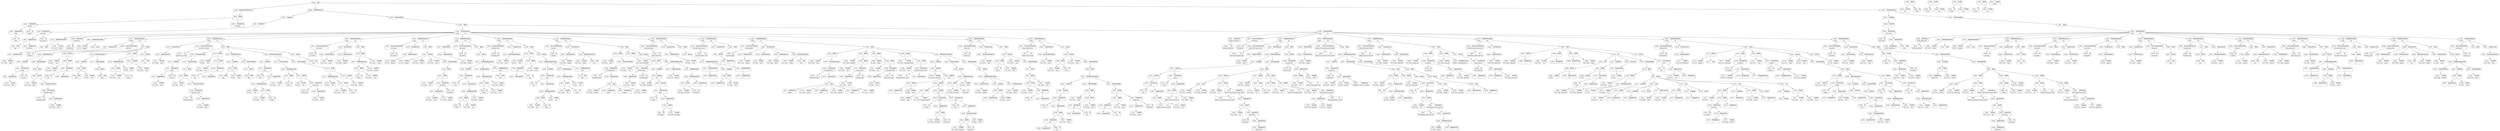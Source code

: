 digraph ast {
node [shape=none];
138046 [label=<<TABLE border='1' cellspacing='0' cellpadding='10' style='rounded' ><TR><TD border='0'>138046</TD><TD border='0'><B>ArgumentList</B></TD></TR><HR/><TR><TD border='0' cellpadding='5' colspan='2'>__FILE__</TD></TR></TABLE>>];
138046 -> 138045 [weight=2];
138047 [label=<<TABLE border='1' cellspacing='0' cellpadding='10' style='rounded' ><TR><TD border='0'>138047</TD><TD border='0'><B>FunctionCall</B></TD></TR><HR/><TR><TD border='0' cellpadding='5' colspan='2'>dirname</TD></TR></TABLE>>];
138047 -> 138044 [weight=2];
138047 -> 138046 [weight=2];
138044 [label=<<TABLE border='1' cellspacing='0' cellpadding='10' style='rounded' ><TR><TD border='0'>138044</TD><TD border='0'><B>Id</B></TD></TR><HR/><TR><TD border='0' cellpadding='5' colspan='2'>dirname</TD></TR></TABLE>>];
138045 [label=<<TABLE border='1' cellspacing='0' cellpadding='10' style='rounded' ><TR><TD border='0'>138045</TD><TD border='0'><B>Id</B></TD></TR><HR/><TR><TD border='0' cellpadding='5' colspan='2'>__FILE__</TD></TR></TABLE>>];
138050 [label=<<TABLE border='1' cellspacing='0' cellpadding='10' style='rounded' ><TR><TD border='0'>138050</TD><TD border='0'><B>RequireOnceStatement</B></TD></TR></TABLE>>];
138050 -> 138048 [weight=2];
138048 [label=<<TABLE border='1' cellspacing='0' cellpadding='10' style='rounded' ><TR><TD border='0'>138048</TD><TD border='0'><B>BinOP</B></TD></TR><HR/><TR><TD border='0' cellpadding='5' colspan='2'>.</TD></TR></TABLE>>];
138048 -> 138047 [weight=2];
138048 -> 138049 [weight=2];
138049 [label=<<TABLE border='1' cellspacing='0' cellpadding='10' style='rounded' ><TR><TD border='0'>138049</TD><TD border='0'><B>StringLiteral</B></TD></TR><HR/><TR><TD border='0' cellpadding='5' colspan='2'>entry.php</TD></TR></TABLE>>];
138054 [label=<<TABLE border='1' cellspacing='0' cellpadding='10' style='rounded' ><TR><TD border='0'>138054</TD><TD border='0'><B>False</B></TD></TR><HR/><TR><TD border='0' cellpadding='5' colspan='2'>false</TD></TR></TABLE>>];
138055 [label=<<TABLE border='1' cellspacing='0' cellpadding='10' style='rounded' ><TR><TD border='0'>138055</TD><TD border='0'><B>ArgumentList</B></TD></TR></TABLE>>];
138055 -> 138053 [weight=2];
138055 -> 138054 [weight=2];
138052 [label=<<TABLE border='1' cellspacing='0' cellpadding='10' style='rounded' ><TR><TD border='0'>138052</TD><TD border='0'><B>Id</B></TD></TR><HR/><TR><TD border='0' cellpadding='5' colspan='2'>class_exists</TD></TR></TABLE>>];
138053 [label=<<TABLE border='1' cellspacing='0' cellpadding='10' style='rounded' ><TR><TD border='0'>138053</TD><TD border='0'><B>StringLiteral</B></TD></TR><HR/><TR><TD border='0' cellpadding='5' colspan='2'>Translations</TD></TR></TABLE>>];
138058 [label=<<TABLE border='1' cellspacing='0' cellpadding='10' style='rounded' ><TR><TD border='0'>138058</TD><TD border='0'><B>Condition</B></TD></TR></TABLE>>];
138058 -> 138057 [weight=2];
138059 [label=<<TABLE border='1' cellspacing='0' cellpadding='10' style='rounded' ><TR><TD border='0'>138059</TD><TD border='0'><B>Id</B></TD></TR><HR/><TR><TD border='0' cellpadding='5' colspan='2'>Translations</TD></TR></TABLE>>];
138056 [label=<<TABLE border='1' cellspacing='0' cellpadding='10' style='rounded' ><TR><TD border='0'>138056</TD><TD border='0'><B>FunctionCall</B></TD></TR><HR/><TR><TD border='0' cellpadding='5' colspan='2'>class_exists</TD></TR></TABLE>>];
138056 -> 138052 [weight=2];
138056 -> 138055 [weight=2];
138057 [label=<<TABLE border='1' cellspacing='0' cellpadding='10' style='rounded' ><TR><TD border='0'>138057</TD><TD border='0'><B>UnaryOP</B></TD></TR><HR/><TR><TD border='0' cellpadding='5' colspan='2'>!</TD></TR></TABLE>>];
138057 -> 138056 [weight=2];
138062 [label=<<TABLE border='1' cellspacing='0' cellpadding='10' style='rounded' ><TR><TD border='0'>138062</TD><TD border='0'><B>Array</B></TD></TR></TABLE>>];
138063 [label=<<TABLE border='1' cellspacing='0' cellpadding='10' style='rounded' ><TR><TD border='0'>138063</TD><TD border='0'><B>MemberDeclaration</B></TD></TR></TABLE>>];
138063 -> 138061 [weight=2];
138063 -> 138062 [weight=2];
138060 [label=<<TABLE border='1' cellspacing='0' cellpadding='10' style='rounded' ><TR><TD border='0'>138060</TD><TD border='0'><B>ClassName</B></TD></TR><HR/><TR><TD border='0' cellpadding='5' colspan='2'>Translations</TD></TR></TABLE>>];
138060 -> 138059 [weight=2];
138061 [label=<<TABLE border='1' cellspacing='0' cellpadding='10' style='rounded' ><TR><TD border='0'>138061</TD><TD border='0'><B>Variable</B></TD></TR><HR/><TR><TD border='0' cellpadding='5'>(711, 3125)</TD><TD border='0' cellpadding='5'>entries</TD></TR></TABLE>>];
138066 [label=<<TABLE border='1' cellspacing='0' cellpadding='10' style='rounded' ><TR><TD border='0'>138066</TD><TD border='0'><B>MemberDeclaration</B></TD></TR></TABLE>>];
138066 -> 138064 [weight=2];
138066 -> 138065 [weight=2];
138067 [label=<<TABLE border='1' cellspacing='0' cellpadding='10' style='rounded' ><TR><TD border='0'>138067</TD><TD border='0'><B>Id</B></TD></TR><HR/><TR><TD border='0' cellpadding='5' colspan='2'>add_entry</TD></TR></TABLE>>];
138064 [label=<<TABLE border='1' cellspacing='0' cellpadding='10' style='rounded' ><TR><TD border='0'>138064</TD><TD border='0'><B>Variable</B></TD></TR><HR/><TR><TD border='0' cellpadding='5'>(0, 723)</TD><TD border='0' cellpadding='5'>headers</TD></TR></TABLE>>];
138065 [label=<<TABLE border='1' cellspacing='0' cellpadding='10' style='rounded' ><TR><TD border='0'>138065</TD><TD border='0'><B>Array</B></TD></TR></TABLE>>];
138070 [label=<<TABLE border='1' cellspacing='0' cellpadding='10' style='rounded' ><TR><TD border='0'>138070</TD><TD border='0'><B>ValueParameter</B></TD></TR></TABLE>>];
138070 -> 138069 [weight=2];
138071 [label=<<TABLE border='1' cellspacing='0' cellpadding='10' style='rounded' ><TR><TD border='0'>138071</TD><TD border='0'><B>ParameterList</B></TD></TR></TABLE>>];
138071 -> 138070 [weight=2];
138068 [label=<<TABLE border='1' cellspacing='0' cellpadding='10' style='rounded' ><TR><TD border='0'>138068</TD><TD border='0'><B>ReturnValueMethod</B></TD></TR><HR/><TR><TD border='0' cellpadding='5' colspan='2'>add_entry</TD></TR></TABLE>>];
138068 -> 138067 [weight=2];
138069 [label=<<TABLE border='1' cellspacing='0' cellpadding='10' style='rounded' ><TR><TD border='0'>138069</TD><TD border='0'><B>Variable</B></TD></TR><HR/><TR><TD border='0' cellpadding='5'>(712, 3126)</TD><TD border='0' cellpadding='5'>entry</TD></TR></TABLE>>];
138074 [label=<<TABLE border='1' cellspacing='0' cellpadding='10' style='rounded' ><TR><TD border='0'>138074</TD><TD border='0'><B>ArgumentList</B></TD></TR></TABLE>>];
138074 -> 138073 [weight=2];
138075 [label=<<TABLE border='1' cellspacing='0' cellpadding='10' style='rounded' ><TR><TD border='0'>138075</TD><TD border='0'><B>FunctionCall</B></TD></TR><HR/><TR><TD border='0' cellpadding='5' colspan='2'>is_array</TD></TR></TABLE>>];
138075 -> 138072 [weight=2];
138075 -> 138074 [weight=2];
138072 [label=<<TABLE border='1' cellspacing='0' cellpadding='10' style='rounded' ><TR><TD border='0'>138072</TD><TD border='0'><B>Id</B></TD></TR><HR/><TR><TD border='0' cellpadding='5' colspan='2'>is_array</TD></TR></TABLE>>];
138073 [label=<<TABLE border='1' cellspacing='0' cellpadding='10' style='rounded' ><TR><TD border='0'>138073</TD><TD border='0'><B>Variable</B></TD></TR><HR/><TR><TD border='0' cellpadding='5'>(712, 3126)</TD><TD border='0' cellpadding='5'>entry</TD></TR></TABLE>>];
138078 [label=<<TABLE border='1' cellspacing='0' cellpadding='10' style='rounded' ><TR><TD border='0'>138078</TD><TD border='0'><B>BinOP</B></TD></TR><HR/><TR><TD border='0' cellpadding='5' colspan='2'>=</TD></TR></TABLE>>];
138078 -> 138077 [weight=2];
138078 -> 138083 [weight=2];
138079 [label=<<TABLE border='1' cellspacing='0' cellpadding='10' style='rounded' ><TR><TD border='0'>138079</TD><TD border='0'><B>Id</B></TD></TR><HR/><TR><TD border='0' cellpadding='5' colspan='2'>Translation_Entry</TD></TR></TABLE>>];
138076 [label=<<TABLE border='1' cellspacing='0' cellpadding='10' style='rounded' ><TR><TD border='0'>138076</TD><TD border='0'><B>Condition</B></TD></TR></TABLE>>];
138076 -> 138075 [weight=2];
138077 [label=<<TABLE border='1' cellspacing='0' cellpadding='10' style='rounded' ><TR><TD border='0'>138077</TD><TD border='0'><B>Variable</B></TD></TR><HR/><TR><TD border='0' cellpadding='5'>(712, 3126)</TD><TD border='0' cellpadding='5'>entry</TD></TR></TABLE>>];
138082 [label=<<TABLE border='1' cellspacing='0' cellpadding='10' style='rounded' ><TR><TD border='0'>138082</TD><TD border='0'><B>FunctionCall</B></TD></TR><HR/><TR><TD border='0' cellpadding='5' colspan='2'>Translation_Entry</TD></TR></TABLE>>];
138082 -> 138079 [weight=2];
138082 -> 138081 [weight=2];
138083 [label=<<TABLE border='1' cellspacing='0' cellpadding='10' style='rounded' ><TR><TD border='0'>138083</TD><TD border='0'><B>ClassInstanciation</B></TD></TR></TABLE>>];
138083 -> 138082 [weight=2];
138080 [label=<<TABLE border='1' cellspacing='0' cellpadding='10' style='rounded' ><TR><TD border='0'>138080</TD><TD border='0'><B>Variable</B></TD></TR><HR/><TR><TD border='0' cellpadding='5'>(712, 3126)</TD><TD border='0' cellpadding='5'>entry</TD></TR></TABLE>>];
138081 [label=<<TABLE border='1' cellspacing='0' cellpadding='10' style='rounded' ><TR><TD border='0'>138081</TD><TD border='0'><B>ArgumentList</B></TD></TR></TABLE>>];
138081 -> 138080 [weight=2];
138086 [label=<<TABLE border='1' cellspacing='0' cellpadding='10' style='rounded' ><TR><TD border='0'>138086</TD><TD border='0'><B>StatementBody</B></TD></TR></TABLE>>];
138086 -> 138084 [weight=2];
138087 [label=<<TABLE border='1' cellspacing='0' cellpadding='10' style='rounded' ><TR><TD border='0'>138087</TD><TD border='0'><B>Variable</B></TD></TR><HR/><TR><TD border='0' cellpadding='5'>(0, 816)</TD><TD border='0' cellpadding='5'>key</TD></TR></TABLE>>];
138084 [label=<<TABLE border='1' cellspacing='0' cellpadding='10' style='rounded' ><TR><TD border='0'>138084</TD><TD border='0'><B>Block</B></TD></TR></TABLE>>];
138084 -> 138078 [weight=2];
138085 [label=<<TABLE border='1' cellspacing='0' cellpadding='10' style='rounded' ><TR><TD border='0'>138085</TD><TD border='0'><B>IfThenStatement</B></TD></TR></TABLE>>];
138085 -> 138076 [weight=2];
138085 -> 138086 [weight=2];
138090 [label=<<TABLE border='1' cellspacing='0' cellpadding='10' style='rounded' ><TR><TD border='0'>138090</TD><TD border='0'><B>Id</B></TD></TR><HR/><TR><TD border='0' cellpadding='5' colspan='2'>key</TD></TR></TABLE>>];
138091 [label=<<TABLE border='1' cellspacing='0' cellpadding='10' style='rounded' ><TR><TD border='0'>138091</TD><TD border='0'><B>ArgumentList</B></TD></TR></TABLE>>];
138088 [label=<<TABLE border='1' cellspacing='0' cellpadding='10' style='rounded' ><TR><TD border='0'>138088</TD><TD border='0'><B>BinOP</B></TD></TR><HR/><TR><TD border='0' cellpadding='5' colspan='2'>=</TD></TR></TABLE>>];
138088 -> 138087 [weight=2];
138088 -> 138093 [weight=2];
138089 [label=<<TABLE border='1' cellspacing='0' cellpadding='10' style='rounded' ><TR><TD border='0'>138089</TD><TD border='0'><B>Variable</B></TD></TR><HR/><TR><TD border='0' cellpadding='5'>(712, 3126)</TD><TD border='0' cellpadding='5'>entry</TD></TR></TABLE>>];
138094 [label=<<TABLE border='1' cellspacing='0' cellpadding='10' style='rounded' ><TR><TD border='0'>138094</TD><TD border='0'><B>False</B></TD></TR><HR/><TR><TD border='0' cellpadding='5' colspan='2'>false</TD></TR></TABLE>>];
138095 [label=<<TABLE border='1' cellspacing='0' cellpadding='10' style='rounded' ><TR><TD border='0'>138095</TD><TD border='0'><B>RelOP</B></TD></TR><HR/><TR><TD border='0' cellpadding='5' colspan='2'>===</TD></TR></TABLE>>];
138095 -> 138094 [weight=2];
138095 -> 138096 [weight=2];
138092 [label=<<TABLE border='1' cellspacing='0' cellpadding='10' style='rounded' ><TR><TD border='0'>138092</TD><TD border='0'><B>MethodCall</B></TD></TR><HR/><TR><TD border='0' cellpadding='5' colspan='2'>key</TD></TR></TABLE>>];
138092 -> 138090 [weight=2];
138092 -> 138091 [weight=2];
138093 [label=<<TABLE border='1' cellspacing='0' cellpadding='10' style='rounded' ><TR><TD border='0'>138093</TD><TD border='0'><B>BinOP</B></TD></TR><HR/><TR><TD border='0' cellpadding='5' colspan='2'>-&gt;</TD></TR></TABLE>>];
138093 -> 138089 [weight=2];
138093 -> 138092 [weight=2];
138098 [label=<<TABLE border='1' cellspacing='0' cellpadding='10' style='rounded' ><TR><TD border='0'>138098</TD><TD border='0'><B>False</B></TD></TR><HR/><TR><TD border='0' cellpadding='5' colspan='2'>false</TD></TR></TABLE>>];
138099 [label=<<TABLE border='1' cellspacing='0' cellpadding='10' style='rounded' ><TR><TD border='0'>138099</TD><TD border='0'><B>Return</B></TD></TR></TABLE>>];
138099 -> 138098 [weight=2];
138096 [label=<<TABLE border='1' cellspacing='0' cellpadding='10' style='rounded' ><TR><TD border='0'>138096</TD><TD border='0'><B>Variable</B></TD></TR><HR/><TR><TD border='0' cellpadding='5'>(0, 816)</TD><TD border='0' cellpadding='5'>key</TD></TR></TABLE>>];
138097 [label=<<TABLE border='1' cellspacing='0' cellpadding='10' style='rounded' ><TR><TD border='0'>138097</TD><TD border='0'><B>Condition</B></TD></TR></TABLE>>];
138097 -> 138095 [weight=2];
138102 [label=<<TABLE border='1' cellspacing='0' cellpadding='10' style='rounded' ><TR><TD border='0'>138102</TD><TD border='0'><B>Variable</B></TD></TR><HR/><TR><TD border='0' cellpadding='5'>(712, 3127)</TD><TD border='0' cellpadding='5'>this</TD></TR></TABLE>>];
138103 [label=<<TABLE border='1' cellspacing='0' cellpadding='10' style='rounded' ><TR><TD border='0'>138103</TD><TD border='0'><B>Id</B></TD></TR><HR/><TR><TD border='0' cellpadding='5' colspan='2'>entries</TD></TR></TABLE>>];
138100 [label=<<TABLE border='1' cellspacing='0' cellpadding='10' style='rounded' ><TR><TD border='0'>138100</TD><TD border='0'><B>IfThenStatement</B></TD></TR></TABLE>>];
138100 -> 138097 [weight=2];
138100 -> 138101 [weight=2];
138101 [label=<<TABLE border='1' cellspacing='0' cellpadding='10' style='rounded' ><TR><TD border='0'>138101</TD><TD border='0'><B>StatementBody</B></TD></TR></TABLE>>];
138101 -> 138099 [weight=2];
138106 [label=<<TABLE border='1' cellspacing='0' cellpadding='10' style='rounded' ><TR><TD border='0'>138106</TD><TD border='0'><B>PostfixExpression</B></TD></TR></TABLE>>];
138106 -> 138104 [weight=2];
138106 -> 138105 [weight=2];
138107 [label=<<TABLE border='1' cellspacing='0' cellpadding='10' style='rounded' ><TR><TD border='0'>138107</TD><TD border='0'><B>BinOP</B></TD></TR><HR/><TR><TD border='0' cellpadding='5' colspan='2'>=</TD></TR></TABLE>>];
138107 -> 138106 [weight=2];
138107 -> 138110 [weight=2];
138104 [label=<<TABLE border='1' cellspacing='0' cellpadding='10' style='rounded' ><TR><TD border='0'>138104</TD><TD border='0'><B>BinOP</B></TD></TR><HR/><TR><TD border='0' cellpadding='5' colspan='2'>-&gt;</TD></TR></TABLE>>];
138104 -> 138102 [weight=2];
138104 -> 138103 [weight=2];
138105 [label=<<TABLE border='1' cellspacing='0' cellpadding='10' style='rounded' ><TR><TD border='0'>138105</TD><TD border='0'><B>Variable</B></TD></TR><HR/><TR><TD border='0' cellpadding='5'>(0, 816)</TD><TD border='0' cellpadding='5'>key</TD></TR></TABLE>>];
138110 [label=<<TABLE border='1' cellspacing='0' cellpadding='10' style='rounded' ><TR><TD border='0'>138110</TD><TD border='0'><B>UnaryOP</B></TD></TR><HR/><TR><TD border='0' cellpadding='5' colspan='2'>&amp;</TD></TR></TABLE>>];
138110 -> 138109 [weight=2];
138111 [label=<<TABLE border='1' cellspacing='0' cellpadding='10' style='rounded' ><TR><TD border='0'>138111</TD><TD border='0'><B>True</B></TD></TR><HR/><TR><TD border='0' cellpadding='5' colspan='2'>true</TD></TR></TABLE>>];
138109 [label=<<TABLE border='1' cellspacing='0' cellpadding='10' style='rounded' ><TR><TD border='0'>138109</TD><TD border='0'><B>Variable</B></TD></TR><HR/><TR><TD border='0' cellpadding='5'>(712, 3126)</TD><TD border='0' cellpadding='5'>entry</TD></TR></TABLE>>];
138114 [label=<<TABLE border='1' cellspacing='0' cellpadding='10' style='rounded' ><TR><TD border='0'>138114</TD><TD border='0'><B>MethodStatement</B></TD></TR><HR/><TR><TD border='0' cellpadding='5'>Scope</TD><TD border='0' cellpadding='5'>712</TD></TR></TABLE>>];
138114 -> 138068 [weight=2];
138114 -> 138071 [weight=2];
138114 -> 138113 [weight=2];
138115 [label=<<TABLE border='1' cellspacing='0' cellpadding='10' style='rounded' ><TR><TD border='0'>138115</TD><TD border='0'><B>Id</B></TD></TR><HR/><TR><TD border='0' cellpadding='5' colspan='2'>add_entry_or_merge</TD></TR></TABLE>>];
138112 [label=<<TABLE border='1' cellspacing='0' cellpadding='10' style='rounded' ><TR><TD border='0'>138112</TD><TD border='0'><B>Return</B></TD></TR></TABLE>>];
138112 -> 138111 [weight=2];
138113 [label=<<TABLE border='1' cellspacing='0' cellpadding='10' style='rounded' ><TR><TD border='0'>138113</TD><TD border='0'><B>Block</B></TD></TR></TABLE>>];
138113 -> 138085 [weight=2];
138113 -> 138088 [weight=2];
138113 -> 138100 [weight=2];
138113 -> 138107 [weight=2];
138113 -> 138112 [weight=2];
138118 [label=<<TABLE border='1' cellspacing='0' cellpadding='10' style='rounded' ><TR><TD border='0'>138118</TD><TD border='0'><B>ValueParameter</B></TD></TR></TABLE>>];
138118 -> 138117 [weight=2];
138119 [label=<<TABLE border='1' cellspacing='0' cellpadding='10' style='rounded' ><TR><TD border='0'>138119</TD><TD border='0'><B>ParameterList</B></TD></TR></TABLE>>];
138119 -> 138118 [weight=2];
138116 [label=<<TABLE border='1' cellspacing='0' cellpadding='10' style='rounded' ><TR><TD border='0'>138116</TD><TD border='0'><B>ReturnValueMethod</B></TD></TR><HR/><TR><TD border='0' cellpadding='5' colspan='2'>add_entry_or_merge</TD></TR></TABLE>>];
138116 -> 138115 [weight=2];
138117 [label=<<TABLE border='1' cellspacing='0' cellpadding='10' style='rounded' ><TR><TD border='0'>138117</TD><TD border='0'><B>Variable</B></TD></TR><HR/><TR><TD border='0' cellpadding='5'>(713, 3128)</TD><TD border='0' cellpadding='5'>entry</TD></TR></TABLE>>];
138122 [label=<<TABLE border='1' cellspacing='0' cellpadding='10' style='rounded' ><TR><TD border='0'>138122</TD><TD border='0'><B>ArgumentList</B></TD></TR></TABLE>>];
138122 -> 138121 [weight=2];
138123 [label=<<TABLE border='1' cellspacing='0' cellpadding='10' style='rounded' ><TR><TD border='0'>138123</TD><TD border='0'><B>FunctionCall</B></TD></TR><HR/><TR><TD border='0' cellpadding='5' colspan='2'>is_array</TD></TR></TABLE>>];
138123 -> 138120 [weight=2];
138123 -> 138122 [weight=2];
138120 [label=<<TABLE border='1' cellspacing='0' cellpadding='10' style='rounded' ><TR><TD border='0'>138120</TD><TD border='0'><B>Id</B></TD></TR><HR/><TR><TD border='0' cellpadding='5' colspan='2'>is_array</TD></TR></TABLE>>];
138121 [label=<<TABLE border='1' cellspacing='0' cellpadding='10' style='rounded' ><TR><TD border='0'>138121</TD><TD border='0'><B>Variable</B></TD></TR><HR/><TR><TD border='0' cellpadding='5'>(713, 3128)</TD><TD border='0' cellpadding='5'>entry</TD></TR></TABLE>>];
138126 [label=<<TABLE border='1' cellspacing='0' cellpadding='10' style='rounded' ><TR><TD border='0'>138126</TD><TD border='0'><B>BinOP</B></TD></TR><HR/><TR><TD border='0' cellpadding='5' colspan='2'>=</TD></TR></TABLE>>];
138126 -> 138125 [weight=2];
138126 -> 138131 [weight=2];
138127 [label=<<TABLE border='1' cellspacing='0' cellpadding='10' style='rounded' ><TR><TD border='0'>138127</TD><TD border='0'><B>Id</B></TD></TR><HR/><TR><TD border='0' cellpadding='5' colspan='2'>Translation_Entry</TD></TR></TABLE>>];
138124 [label=<<TABLE border='1' cellspacing='0' cellpadding='10' style='rounded' ><TR><TD border='0'>138124</TD><TD border='0'><B>Condition</B></TD></TR></TABLE>>];
138124 -> 138123 [weight=2];
138125 [label=<<TABLE border='1' cellspacing='0' cellpadding='10' style='rounded' ><TR><TD border='0'>138125</TD><TD border='0'><B>Variable</B></TD></TR><HR/><TR><TD border='0' cellpadding='5'>(713, 3128)</TD><TD border='0' cellpadding='5'>entry</TD></TR></TABLE>>];
138130 [label=<<TABLE border='1' cellspacing='0' cellpadding='10' style='rounded' ><TR><TD border='0'>138130</TD><TD border='0'><B>FunctionCall</B></TD></TR><HR/><TR><TD border='0' cellpadding='5' colspan='2'>Translation_Entry</TD></TR></TABLE>>];
138130 -> 138127 [weight=2];
138130 -> 138129 [weight=2];
138131 [label=<<TABLE border='1' cellspacing='0' cellpadding='10' style='rounded' ><TR><TD border='0'>138131</TD><TD border='0'><B>ClassInstanciation</B></TD></TR></TABLE>>];
138131 -> 138130 [weight=2];
138128 [label=<<TABLE border='1' cellspacing='0' cellpadding='10' style='rounded' ><TR><TD border='0'>138128</TD><TD border='0'><B>Variable</B></TD></TR><HR/><TR><TD border='0' cellpadding='5'>(713, 3128)</TD><TD border='0' cellpadding='5'>entry</TD></TR></TABLE>>];
138129 [label=<<TABLE border='1' cellspacing='0' cellpadding='10' style='rounded' ><TR><TD border='0'>138129</TD><TD border='0'><B>ArgumentList</B></TD></TR></TABLE>>];
138129 -> 138128 [weight=2];
138134 [label=<<TABLE border='1' cellspacing='0' cellpadding='10' style='rounded' ><TR><TD border='0'>138134</TD><TD border='0'><B>StatementBody</B></TD></TR></TABLE>>];
138134 -> 138132 [weight=2];
138135 [label=<<TABLE border='1' cellspacing='0' cellpadding='10' style='rounded' ><TR><TD border='0'>138135</TD><TD border='0'><B>Variable</B></TD></TR><HR/><TR><TD border='0' cellpadding='5'>(0, 816)</TD><TD border='0' cellpadding='5'>key</TD></TR></TABLE>>];
138132 [label=<<TABLE border='1' cellspacing='0' cellpadding='10' style='rounded' ><TR><TD border='0'>138132</TD><TD border='0'><B>Block</B></TD></TR></TABLE>>];
138132 -> 138126 [weight=2];
138133 [label=<<TABLE border='1' cellspacing='0' cellpadding='10' style='rounded' ><TR><TD border='0'>138133</TD><TD border='0'><B>IfThenStatement</B></TD></TR></TABLE>>];
138133 -> 138124 [weight=2];
138133 -> 138134 [weight=2];
138138 [label=<<TABLE border='1' cellspacing='0' cellpadding='10' style='rounded' ><TR><TD border='0'>138138</TD><TD border='0'><B>Id</B></TD></TR><HR/><TR><TD border='0' cellpadding='5' colspan='2'>key</TD></TR></TABLE>>];
138139 [label=<<TABLE border='1' cellspacing='0' cellpadding='10' style='rounded' ><TR><TD border='0'>138139</TD><TD border='0'><B>ArgumentList</B></TD></TR></TABLE>>];
138136 [label=<<TABLE border='1' cellspacing='0' cellpadding='10' style='rounded' ><TR><TD border='0'>138136</TD><TD border='0'><B>BinOP</B></TD></TR><HR/><TR><TD border='0' cellpadding='5' colspan='2'>=</TD></TR></TABLE>>];
138136 -> 138135 [weight=2];
138136 -> 138141 [weight=2];
138137 [label=<<TABLE border='1' cellspacing='0' cellpadding='10' style='rounded' ><TR><TD border='0'>138137</TD><TD border='0'><B>Variable</B></TD></TR><HR/><TR><TD border='0' cellpadding='5'>(713, 3128)</TD><TD border='0' cellpadding='5'>entry</TD></TR></TABLE>>];
138142 [label=<<TABLE border='1' cellspacing='0' cellpadding='10' style='rounded' ><TR><TD border='0'>138142</TD><TD border='0'><B>False</B></TD></TR><HR/><TR><TD border='0' cellpadding='5' colspan='2'>false</TD></TR></TABLE>>];
138143 [label=<<TABLE border='1' cellspacing='0' cellpadding='10' style='rounded' ><TR><TD border='0'>138143</TD><TD border='0'><B>RelOP</B></TD></TR><HR/><TR><TD border='0' cellpadding='5' colspan='2'>===</TD></TR></TABLE>>];
138143 -> 138142 [weight=2];
138143 -> 138144 [weight=2];
138140 [label=<<TABLE border='1' cellspacing='0' cellpadding='10' style='rounded' ><TR><TD border='0'>138140</TD><TD border='0'><B>MethodCall</B></TD></TR><HR/><TR><TD border='0' cellpadding='5' colspan='2'>key</TD></TR></TABLE>>];
138140 -> 138138 [weight=2];
138140 -> 138139 [weight=2];
138141 [label=<<TABLE border='1' cellspacing='0' cellpadding='10' style='rounded' ><TR><TD border='0'>138141</TD><TD border='0'><B>BinOP</B></TD></TR><HR/><TR><TD border='0' cellpadding='5' colspan='2'>-&gt;</TD></TR></TABLE>>];
138141 -> 138137 [weight=2];
138141 -> 138140 [weight=2];
138146 [label=<<TABLE border='1' cellspacing='0' cellpadding='10' style='rounded' ><TR><TD border='0'>138146</TD><TD border='0'><B>False</B></TD></TR><HR/><TR><TD border='0' cellpadding='5' colspan='2'>false</TD></TR></TABLE>>];
138147 [label=<<TABLE border='1' cellspacing='0' cellpadding='10' style='rounded' ><TR><TD border='0'>138147</TD><TD border='0'><B>Return</B></TD></TR></TABLE>>];
138147 -> 138146 [weight=2];
138144 [label=<<TABLE border='1' cellspacing='0' cellpadding='10' style='rounded' ><TR><TD border='0'>138144</TD><TD border='0'><B>Variable</B></TD></TR><HR/><TR><TD border='0' cellpadding='5'>(0, 816)</TD><TD border='0' cellpadding='5'>key</TD></TR></TABLE>>];
138145 [label=<<TABLE border='1' cellspacing='0' cellpadding='10' style='rounded' ><TR><TD border='0'>138145</TD><TD border='0'><B>Condition</B></TD></TR></TABLE>>];
138145 -> 138143 [weight=2];
138150 [label=<<TABLE border='1' cellspacing='0' cellpadding='10' style='rounded' ><TR><TD border='0'>138150</TD><TD border='0'><B>Id</B></TD></TR><HR/><TR><TD border='0' cellpadding='5' colspan='2'>isset</TD></TR></TABLE>>];
138151 [label=<<TABLE border='1' cellspacing='0' cellpadding='10' style='rounded' ><TR><TD border='0'>138151</TD><TD border='0'><B>Variable</B></TD></TR><HR/><TR><TD border='0' cellpadding='5'>(713, 3129)</TD><TD border='0' cellpadding='5'>this</TD></TR></TABLE>>];
138148 [label=<<TABLE border='1' cellspacing='0' cellpadding='10' style='rounded' ><TR><TD border='0'>138148</TD><TD border='0'><B>IfThenStatement</B></TD></TR></TABLE>>];
138148 -> 138145 [weight=2];
138148 -> 138149 [weight=2];
138149 [label=<<TABLE border='1' cellspacing='0' cellpadding='10' style='rounded' ><TR><TD border='0'>138149</TD><TD border='0'><B>StatementBody</B></TD></TR></TABLE>>];
138149 -> 138147 [weight=2];
138154 [label=<<TABLE border='1' cellspacing='0' cellpadding='10' style='rounded' ><TR><TD border='0'>138154</TD><TD border='0'><B>Variable</B></TD></TR><HR/><TR><TD border='0' cellpadding='5'>(0, 816)</TD><TD border='0' cellpadding='5'>key</TD></TR></TABLE>>];
138155 [label=<<TABLE border='1' cellspacing='0' cellpadding='10' style='rounded' ><TR><TD border='0'>138155</TD><TD border='0'><B>PostfixExpression</B></TD></TR></TABLE>>];
138155 -> 138153 [weight=2];
138155 -> 138154 [weight=2];
138152 [label=<<TABLE border='1' cellspacing='0' cellpadding='10' style='rounded' ><TR><TD border='0'>138152</TD><TD border='0'><B>Id</B></TD></TR><HR/><TR><TD border='0' cellpadding='5' colspan='2'>entries</TD></TR></TABLE>>];
138153 [label=<<TABLE border='1' cellspacing='0' cellpadding='10' style='rounded' ><TR><TD border='0'>138153</TD><TD border='0'><B>BinOP</B></TD></TR><HR/><TR><TD border='0' cellpadding='5' colspan='2'>-&gt;</TD></TR></TABLE>>];
138153 -> 138151 [weight=2];
138153 -> 138152 [weight=2];
138158 [label=<<TABLE border='1' cellspacing='0' cellpadding='10' style='rounded' ><TR><TD border='0'>138158</TD><TD border='0'><B>Condition</B></TD></TR></TABLE>>];
138158 -> 138157 [weight=2];
138159 [label=<<TABLE border='1' cellspacing='0' cellpadding='10' style='rounded' ><TR><TD border='0'>138159</TD><TD border='0'><B>Variable</B></TD></TR><HR/><TR><TD border='0' cellpadding='5'>(713, 3129)</TD><TD border='0' cellpadding='5'>this</TD></TR></TABLE>>];
138156 [label=<<TABLE border='1' cellspacing='0' cellpadding='10' style='rounded' ><TR><TD border='0'>138156</TD><TD border='0'><B>ArgumentList</B></TD></TR></TABLE>>];
138156 -> 138155 [weight=2];
138157 [label=<<TABLE border='1' cellspacing='0' cellpadding='10' style='rounded' ><TR><TD border='0'>138157</TD><TD border='0'><B>FunctionCall</B></TD></TR><HR/><TR><TD border='0' cellpadding='5' colspan='2'>isset</TD></TR></TABLE>>];
138157 -> 138150 [weight=2];
138157 -> 138156 [weight=2];
138162 [label=<<TABLE border='1' cellspacing='0' cellpadding='10' style='rounded' ><TR><TD border='0'>138162</TD><TD border='0'><B>Variable</B></TD></TR><HR/><TR><TD border='0' cellpadding='5'>(0, 816)</TD><TD border='0' cellpadding='5'>key</TD></TR></TABLE>>];
138163 [label=<<TABLE border='1' cellspacing='0' cellpadding='10' style='rounded' ><TR><TD border='0'>138163</TD><TD border='0'><B>Id</B></TD></TR><HR/><TR><TD border='0' cellpadding='5' colspan='2'>merge_with</TD></TR></TABLE>>];
138160 [label=<<TABLE border='1' cellspacing='0' cellpadding='10' style='rounded' ><TR><TD border='0'>138160</TD><TD border='0'><B>Id</B></TD></TR><HR/><TR><TD border='0' cellpadding='5' colspan='2'>entries</TD></TR></TABLE>>];
138161 [label=<<TABLE border='1' cellspacing='0' cellpadding='10' style='rounded' ><TR><TD border='0'>138161</TD><TD border='0'><B>BinOP</B></TD></TR><HR/><TR><TD border='0' cellpadding='5' colspan='2'>-&gt;</TD></TR></TABLE>>];
138161 -> 138159 [weight=2];
138161 -> 138160 [weight=2];
138166 [label=<<TABLE border='1' cellspacing='0' cellpadding='10' style='rounded' ><TR><TD border='0'>138166</TD><TD border='0'><B>MethodCall</B></TD></TR><HR/><TR><TD border='0' cellpadding='5' colspan='2'>merge_with</TD></TR></TABLE>>];
138166 -> 138163 [weight=2];
138166 -> 138165 [weight=2];
138167 [label=<<TABLE border='1' cellspacing='0' cellpadding='10' style='rounded' ><TR><TD border='0'>138167</TD><TD border='0'><B>BinOP</B></TD></TR><HR/><TR><TD border='0' cellpadding='5' colspan='2'>-&gt;</TD></TR></TABLE>>];
138167 -> 138162 [weight=2];
138167 -> 138166 [weight=2];
138164 [label=<<TABLE border='1' cellspacing='0' cellpadding='10' style='rounded' ><TR><TD border='0'>138164</TD><TD border='0'><B>Variable</B></TD></TR><HR/><TR><TD border='0' cellpadding='5'>(713, 3128)</TD><TD border='0' cellpadding='5'>entry</TD></TR></TABLE>>];
138165 [label=<<TABLE border='1' cellspacing='0' cellpadding='10' style='rounded' ><TR><TD border='0'>138165</TD><TD border='0'><B>ArgumentList</B></TD></TR></TABLE>>];
138165 -> 138164 [weight=2];
138170 [label=<<TABLE border='1' cellspacing='0' cellpadding='10' style='rounded' ><TR><TD border='0'>138170</TD><TD border='0'><B>StatementBody</B></TD></TR></TABLE>>];
138170 -> 138168 [weight=2];
138171 [label=<<TABLE border='1' cellspacing='0' cellpadding='10' style='rounded' ><TR><TD border='0'>138171</TD><TD border='0'><B>Variable</B></TD></TR><HR/><TR><TD border='0' cellpadding='5'>(713, 3129)</TD><TD border='0' cellpadding='5'>this</TD></TR></TABLE>>];
138168 [label=<<TABLE border='1' cellspacing='0' cellpadding='10' style='rounded' ><TR><TD border='0'>138168</TD><TD border='0'><B>PostfixExpression</B></TD></TR></TABLE>>];
138168 -> 138161 [weight=2];
138168 -> 138167 [weight=2];
138169 [label=<<TABLE border='1' cellspacing='0' cellpadding='10' style='rounded' ><TR><TD border='0'>138169</TD><TD border='0'><B>IfThenElseStatement</B></TD></TR></TABLE>>];
138169 -> 138158 [weight=2];
138169 -> 138170 [weight=2];
138169 -> 138181 [weight=2];
138174 [label=<<TABLE border='1' cellspacing='0' cellpadding='10' style='rounded' ><TR><TD border='0'>138174</TD><TD border='0'><B>Variable</B></TD></TR><HR/><TR><TD border='0' cellpadding='5'>(0, 816)</TD><TD border='0' cellpadding='5'>key</TD></TR></TABLE>>];
138175 [label=<<TABLE border='1' cellspacing='0' cellpadding='10' style='rounded' ><TR><TD border='0'>138175</TD><TD border='0'><B>PostfixExpression</B></TD></TR></TABLE>>];
138175 -> 138173 [weight=2];
138175 -> 138174 [weight=2];
138172 [label=<<TABLE border='1' cellspacing='0' cellpadding='10' style='rounded' ><TR><TD border='0'>138172</TD><TD border='0'><B>Id</B></TD></TR><HR/><TR><TD border='0' cellpadding='5' colspan='2'>entries</TD></TR></TABLE>>];
138173 [label=<<TABLE border='1' cellspacing='0' cellpadding='10' style='rounded' ><TR><TD border='0'>138173</TD><TD border='0'><B>BinOP</B></TD></TR><HR/><TR><TD border='0' cellpadding='5' colspan='2'>-&gt;</TD></TR></TABLE>>];
138173 -> 138171 [weight=2];
138173 -> 138172 [weight=2];
138178 [label=<<TABLE border='1' cellspacing='0' cellpadding='10' style='rounded' ><TR><TD border='0'>138178</TD><TD border='0'><B>Variable</B></TD></TR><HR/><TR><TD border='0' cellpadding='5'>(713, 3128)</TD><TD border='0' cellpadding='5'>entry</TD></TR></TABLE>>];
138179 [label=<<TABLE border='1' cellspacing='0' cellpadding='10' style='rounded' ><TR><TD border='0'>138179</TD><TD border='0'><B>UnaryOP</B></TD></TR><HR/><TR><TD border='0' cellpadding='5' colspan='2'>&amp;</TD></TR></TABLE>>];
138179 -> 138178 [weight=2];
138176 [label=<<TABLE border='1' cellspacing='0' cellpadding='10' style='rounded' ><TR><TD border='0'>138176</TD><TD border='0'><B>BinOP</B></TD></TR><HR/><TR><TD border='0' cellpadding='5' colspan='2'>=</TD></TR></TABLE>>];
138176 -> 138175 [weight=2];
138176 -> 138179 [weight=2];
138182 [label=<<TABLE border='1' cellspacing='0' cellpadding='10' style='rounded' ><TR><TD border='0'>138182</TD><TD border='0'><B>True</B></TD></TR><HR/><TR><TD border='0' cellpadding='5' colspan='2'>true</TD></TR></TABLE>>];
138183 [label=<<TABLE border='1' cellspacing='0' cellpadding='10' style='rounded' ><TR><TD border='0'>138183</TD><TD border='0'><B>Return</B></TD></TR></TABLE>>];
138183 -> 138182 [weight=2];
138181 [label=<<TABLE border='1' cellspacing='0' cellpadding='10' style='rounded' ><TR><TD border='0'>138181</TD><TD border='0'><B>StatementBody</B></TD></TR></TABLE>>];
138181 -> 138176 [weight=2];
138186 [label=<<TABLE border='1' cellspacing='0' cellpadding='10' style='rounded' ><TR><TD border='0'>138186</TD><TD border='0'><B>Id</B></TD></TR><HR/><TR><TD border='0' cellpadding='5' colspan='2'>set_header</TD></TR></TABLE>>];
138187 [label=<<TABLE border='1' cellspacing='0' cellpadding='10' style='rounded' ><TR><TD border='0'>138187</TD><TD border='0'><B>ReturnValueMethod</B></TD></TR><HR/><TR><TD border='0' cellpadding='5' colspan='2'>set_header</TD></TR></TABLE>>];
138187 -> 138186 [weight=2];
138184 [label=<<TABLE border='1' cellspacing='0' cellpadding='10' style='rounded' ><TR><TD border='0'>138184</TD><TD border='0'><B>Block</B></TD></TR></TABLE>>];
138184 -> 138133 [weight=2];
138184 -> 138136 [weight=2];
138184 -> 138148 [weight=2];
138184 -> 138169 [weight=2];
138184 -> 138183 [weight=2];
138185 [label=<<TABLE border='1' cellspacing='0' cellpadding='10' style='rounded' ><TR><TD border='0'>138185</TD><TD border='0'><B>MethodStatement</B></TD></TR><HR/><TR><TD border='0' cellpadding='5'>Scope</TD><TD border='0' cellpadding='5'>713</TD></TR></TABLE>>];
138185 -> 138116 [weight=2];
138185 -> 138119 [weight=2];
138185 -> 138184 [weight=2];
138190 [label=<<TABLE border='1' cellspacing='0' cellpadding='10' style='rounded' ><TR><TD border='0'>138190</TD><TD border='0'><B>Variable</B></TD></TR><HR/><TR><TD border='0' cellpadding='5'>(714, 3131)</TD><TD border='0' cellpadding='5'>value</TD></TR></TABLE>>];
138191 [label=<<TABLE border='1' cellspacing='0' cellpadding='10' style='rounded' ><TR><TD border='0'>138191</TD><TD border='0'><B>ValueParameter</B></TD></TR></TABLE>>];
138191 -> 138190 [weight=2];
138188 [label=<<TABLE border='1' cellspacing='0' cellpadding='10' style='rounded' ><TR><TD border='0'>138188</TD><TD border='0'><B>Variable</B></TD></TR><HR/><TR><TD border='0' cellpadding='5'>(714, 3130)</TD><TD border='0' cellpadding='5'>header</TD></TR></TABLE>>];
138189 [label=<<TABLE border='1' cellspacing='0' cellpadding='10' style='rounded' ><TR><TD border='0'>138189</TD><TD border='0'><B>ValueParameter</B></TD></TR></TABLE>>];
138189 -> 138188 [weight=2];
138194 [label=<<TABLE border='1' cellspacing='0' cellpadding='10' style='rounded' ><TR><TD border='0'>138194</TD><TD border='0'><B>Id</B></TD></TR><HR/><TR><TD border='0' cellpadding='5' colspan='2'>headers</TD></TR></TABLE>>];
138195 [label=<<TABLE border='1' cellspacing='0' cellpadding='10' style='rounded' ><TR><TD border='0'>138195</TD><TD border='0'><B>BinOP</B></TD></TR><HR/><TR><TD border='0' cellpadding='5' colspan='2'>-&gt;</TD></TR></TABLE>>];
138195 -> 138193 [weight=2];
138195 -> 138194 [weight=2];
138192 [label=<<TABLE border='1' cellspacing='0' cellpadding='10' style='rounded' ><TR><TD border='0'>138192</TD><TD border='0'><B>ParameterList</B></TD></TR></TABLE>>];
138192 -> 138189 [weight=2];
138192 -> 138191 [weight=2];
138193 [label=<<TABLE border='1' cellspacing='0' cellpadding='10' style='rounded' ><TR><TD border='0'>138193</TD><TD border='0'><B>Variable</B></TD></TR><HR/><TR><TD border='0' cellpadding='5'>(714, 3132)</TD><TD border='0' cellpadding='5'>this</TD></TR></TABLE>>];
138198 [label=<<TABLE border='1' cellspacing='0' cellpadding='10' style='rounded' ><TR><TD border='0'>138198</TD><TD border='0'><B>BinOP</B></TD></TR><HR/><TR><TD border='0' cellpadding='5' colspan='2'>=</TD></TR></TABLE>>];
138198 -> 138197 [weight=2];
138198 -> 138199 [weight=2];
138199 [label=<<TABLE border='1' cellspacing='0' cellpadding='10' style='rounded' ><TR><TD border='0'>138199</TD><TD border='0'><B>Variable</B></TD></TR><HR/><TR><TD border='0' cellpadding='5'>(714, 3131)</TD><TD border='0' cellpadding='5'>value</TD></TR></TABLE>>];
138196 [label=<<TABLE border='1' cellspacing='0' cellpadding='10' style='rounded' ><TR><TD border='0'>138196</TD><TD border='0'><B>Variable</B></TD></TR><HR/><TR><TD border='0' cellpadding='5'>(714, 3130)</TD><TD border='0' cellpadding='5'>header</TD></TR></TABLE>>];
138197 [label=<<TABLE border='1' cellspacing='0' cellpadding='10' style='rounded' ><TR><TD border='0'>138197</TD><TD border='0'><B>PostfixExpression</B></TD></TR></TABLE>>];
138197 -> 138195 [weight=2];
138197 -> 138196 [weight=2];
138202 [label=<<TABLE border='1' cellspacing='0' cellpadding='10' style='rounded' ><TR><TD border='0'>138202</TD><TD border='0'><B>Id</B></TD></TR><HR/><TR><TD border='0' cellpadding='5' colspan='2'>set_headers</TD></TR></TABLE>>];
138203 [label=<<TABLE border='1' cellspacing='0' cellpadding='10' style='rounded' ><TR><TD border='0'>138203</TD><TD border='0'><B>ReturnValueMethod</B></TD></TR><HR/><TR><TD border='0' cellpadding='5' colspan='2'>set_headers</TD></TR></TABLE>>];
138203 -> 138202 [weight=2];
138200 [label=<<TABLE border='1' cellspacing='0' cellpadding='10' style='rounded' ><TR><TD border='0'>138200</TD><TD border='0'><B>Block</B></TD></TR></TABLE>>];
138200 -> 138198 [weight=2];
138201 [label=<<TABLE border='1' cellspacing='0' cellpadding='10' style='rounded' ><TR><TD border='0'>138201</TD><TD border='0'><B>MethodStatement</B></TD></TR><HR/><TR><TD border='0' cellpadding='5'>Scope</TD><TD border='0' cellpadding='5'>714</TD></TR></TABLE>>];
138201 -> 138187 [weight=2];
138201 -> 138192 [weight=2];
138201 -> 138200 [weight=2];
138206 [label=<<TABLE border='1' cellspacing='0' cellpadding='10' style='rounded' ><TR><TD border='0'>138206</TD><TD border='0'><B>ParameterList</B></TD></TR></TABLE>>];
138206 -> 138205 [weight=2];
138207 [label=<<TABLE border='1' cellspacing='0' cellpadding='10' style='rounded' ><TR><TD border='0'>138207</TD><TD border='0'><B>Variable</B></TD></TR><HR/><TR><TD border='0' cellpadding='5'>(0, 723)</TD><TD border='0' cellpadding='5'>headers</TD></TR></TABLE>>];
138204 [label=<<TABLE border='1' cellspacing='0' cellpadding='10' style='rounded' ><TR><TD border='0'>138204</TD><TD border='0'><B>Variable</B></TD></TR><HR/><TR><TD border='0' cellpadding='5'>(0, 723)</TD><TD border='0' cellpadding='5'>headers</TD></TR></TABLE>>];
138205 [label=<<TABLE border='1' cellspacing='0' cellpadding='10' style='rounded' ><TR><TD border='0'>138205</TD><TD border='0'><B>ValueParameter</B></TD></TR></TABLE>>];
138205 -> 138204 [weight=2];
138211 [label=<<TABLE border='1' cellspacing='0' cellpadding='10' style='rounded' ><TR><TD border='0'>138211</TD><TD border='0'><B>Variable</B></TD></TR><HR/><TR><TD border='0' cellpadding='5'>(715, 3135)</TD><TD border='0' cellpadding='5'>this</TD></TR></TABLE>>];
138208 [label=<<TABLE border='1' cellspacing='0' cellpadding='10' style='rounded' ><TR><TD border='0'>138208</TD><TD border='0'><B>Variable</B></TD></TR><HR/><TR><TD border='0' cellpadding='5'>(715, 3133)</TD><TD border='0' cellpadding='5'>header</TD></TR></TABLE>>];
138209 [label=<<TABLE border='1' cellspacing='0' cellpadding='10' style='rounded' ><TR><TD border='0'>138209</TD><TD border='0'><B>Variable</B></TD></TR><HR/><TR><TD border='0' cellpadding='5'>(715, 3134)</TD><TD border='0' cellpadding='5'>value</TD></TR></TABLE>>];
138214 [label=<<TABLE border='1' cellspacing='0' cellpadding='10' style='rounded' ><TR><TD border='0'>138214</TD><TD border='0'><B>Variable</B></TD></TR><HR/><TR><TD border='0' cellpadding='5'>(715, 3134)</TD><TD border='0' cellpadding='5'>value</TD></TR></TABLE>>];
138215 [label=<<TABLE border='1' cellspacing='0' cellpadding='10' style='rounded' ><TR><TD border='0'>138215</TD><TD border='0'><B>ArgumentList</B></TD></TR></TABLE>>];
138215 -> 138213 [weight=2];
138215 -> 138214 [weight=2];
138212 [label=<<TABLE border='1' cellspacing='0' cellpadding='10' style='rounded' ><TR><TD border='0'>138212</TD><TD border='0'><B>Id</B></TD></TR><HR/><TR><TD border='0' cellpadding='5' colspan='2'>set_header</TD></TR></TABLE>>];
138213 [label=<<TABLE border='1' cellspacing='0' cellpadding='10' style='rounded' ><TR><TD border='0'>138213</TD><TD border='0'><B>Variable</B></TD></TR><HR/><TR><TD border='0' cellpadding='5'>(715, 3133)</TD><TD border='0' cellpadding='5'>header</TD></TR></TABLE>>];
138218 [label=<<TABLE border='1' cellspacing='0' cellpadding='10' style='rounded' ><TR><TD border='0'>138218</TD><TD border='0'><B>Block</B></TD></TR></TABLE>>];
138218 -> 138217 [weight=2];
138219 [label=<<TABLE border='1' cellspacing='0' cellpadding='10' style='rounded' ><TR><TD border='0'>138219</TD><TD border='0'><B>ForEach</B></TD></TR></TABLE>>];
138219 -> 138207 [weight=2];
138219 -> 138208 [weight=2];
138219 -> 138209 [weight=2];
138219 -> 138220 [weight=2];
138216 [label=<<TABLE border='1' cellspacing='0' cellpadding='10' style='rounded' ><TR><TD border='0'>138216</TD><TD border='0'><B>MethodCall</B></TD></TR><HR/><TR><TD border='0' cellpadding='5' colspan='2'>set_header</TD></TR></TABLE>>];
138216 -> 138212 [weight=2];
138216 -> 138215 [weight=2];
138217 [label=<<TABLE border='1' cellspacing='0' cellpadding='10' style='rounded' ><TR><TD border='0'>138217</TD><TD border='0'><B>BinOP</B></TD></TR><HR/><TR><TD border='0' cellpadding='5' colspan='2'>-&gt;</TD></TR></TABLE>>];
138217 -> 138211 [weight=2];
138217 -> 138216 [weight=2];
138222 [label=<<TABLE border='1' cellspacing='0' cellpadding='10' style='rounded' ><TR><TD border='0'>138222</TD><TD border='0'><B>MethodStatement</B></TD></TR><HR/><TR><TD border='0' cellpadding='5'>Scope</TD><TD border='0' cellpadding='5'>715</TD></TR></TABLE>>];
138222 -> 138203 [weight=2];
138222 -> 138206 [weight=2];
138222 -> 138221 [weight=2];
138223 [label=<<TABLE border='1' cellspacing='0' cellpadding='10' style='rounded' ><TR><TD border='0'>138223</TD><TD border='0'><B>Id</B></TD></TR><HR/><TR><TD border='0' cellpadding='5' colspan='2'>get_header</TD></TR></TABLE>>];
138220 [label=<<TABLE border='1' cellspacing='0' cellpadding='10' style='rounded' ><TR><TD border='0'>138220</TD><TD border='0'><B>StatementBody</B></TD></TR></TABLE>>];
138220 -> 138218 [weight=2];
138221 [label=<<TABLE border='1' cellspacing='0' cellpadding='10' style='rounded' ><TR><TD border='0'>138221</TD><TD border='0'><B>Block</B></TD></TR></TABLE>>];
138221 -> 138219 [weight=2];
138226 [label=<<TABLE border='1' cellspacing='0' cellpadding='10' style='rounded' ><TR><TD border='0'>138226</TD><TD border='0'><B>ValueParameter</B></TD></TR></TABLE>>];
138226 -> 138225 [weight=2];
138227 [label=<<TABLE border='1' cellspacing='0' cellpadding='10' style='rounded' ><TR><TD border='0'>138227</TD><TD border='0'><B>ParameterList</B></TD></TR></TABLE>>];
138227 -> 138226 [weight=2];
138224 [label=<<TABLE border='1' cellspacing='0' cellpadding='10' style='rounded' ><TR><TD border='0'>138224</TD><TD border='0'><B>ReturnValueMethod</B></TD></TR><HR/><TR><TD border='0' cellpadding='5' colspan='2'>get_header</TD></TR></TABLE>>];
138224 -> 138223 [weight=2];
138225 [label=<<TABLE border='1' cellspacing='0' cellpadding='10' style='rounded' ><TR><TD border='0'>138225</TD><TD border='0'><B>Variable</B></TD></TR><HR/><TR><TD border='0' cellpadding='5'>(716, 3136)</TD><TD border='0' cellpadding='5'>header</TD></TR></TABLE>>];
138230 [label=<<TABLE border='1' cellspacing='0' cellpadding='10' style='rounded' ><TR><TD border='0'>138230</TD><TD border='0'><B>Id</B></TD></TR><HR/><TR><TD border='0' cellpadding='5' colspan='2'>headers</TD></TR></TABLE>>];
138231 [label=<<TABLE border='1' cellspacing='0' cellpadding='10' style='rounded' ><TR><TD border='0'>138231</TD><TD border='0'><B>BinOP</B></TD></TR><HR/><TR><TD border='0' cellpadding='5' colspan='2'>-&gt;</TD></TR></TABLE>>];
138231 -> 138229 [weight=2];
138231 -> 138230 [weight=2];
138228 [label=<<TABLE border='1' cellspacing='0' cellpadding='10' style='rounded' ><TR><TD border='0'>138228</TD><TD border='0'><B>Id</B></TD></TR><HR/><TR><TD border='0' cellpadding='5' colspan='2'>isset</TD></TR></TABLE>>];
138229 [label=<<TABLE border='1' cellspacing='0' cellpadding='10' style='rounded' ><TR><TD border='0'>138229</TD><TD border='0'><B>Variable</B></TD></TR><HR/><TR><TD border='0' cellpadding='5'>(716, 3137)</TD><TD border='0' cellpadding='5'>this</TD></TR></TABLE>>];
138234 [label=<<TABLE border='1' cellspacing='0' cellpadding='10' style='rounded' ><TR><TD border='0'>138234</TD><TD border='0'><B>ArgumentList</B></TD></TR></TABLE>>];
138234 -> 138233 [weight=2];
138235 [label=<<TABLE border='1' cellspacing='0' cellpadding='10' style='rounded' ><TR><TD border='0'>138235</TD><TD border='0'><B>FunctionCall</B></TD></TR><HR/><TR><TD border='0' cellpadding='5' colspan='2'>isset</TD></TR></TABLE>>];
138235 -> 138228 [weight=2];
138235 -> 138234 [weight=2];
138232 [label=<<TABLE border='1' cellspacing='0' cellpadding='10' style='rounded' ><TR><TD border='0'>138232</TD><TD border='0'><B>Variable</B></TD></TR><HR/><TR><TD border='0' cellpadding='5'>(716, 3136)</TD><TD border='0' cellpadding='5'>header</TD></TR></TABLE>>];
138233 [label=<<TABLE border='1' cellspacing='0' cellpadding='10' style='rounded' ><TR><TD border='0'>138233</TD><TD border='0'><B>PostfixExpression</B></TD></TR></TABLE>>];
138233 -> 138231 [weight=2];
138233 -> 138232 [weight=2];
138238 [label=<<TABLE border='1' cellspacing='0' cellpadding='10' style='rounded' ><TR><TD border='0'>138238</TD><TD border='0'><B>Id</B></TD></TR><HR/><TR><TD border='0' cellpadding='5' colspan='2'>headers</TD></TR></TABLE>>];
138239 [label=<<TABLE border='1' cellspacing='0' cellpadding='10' style='rounded' ><TR><TD border='0'>138239</TD><TD border='0'><B>BinOP</B></TD></TR><HR/><TR><TD border='0' cellpadding='5' colspan='2'>-&gt;</TD></TR></TABLE>>];
138239 -> 138237 [weight=2];
138239 -> 138238 [weight=2];
138236 [label=<<TABLE border='1' cellspacing='0' cellpadding='10' style='rounded' ><TR><TD border='0'>138236</TD><TD border='0'><B>Condition</B></TD></TR></TABLE>>];
138236 -> 138235 [weight=2];
138237 [label=<<TABLE border='1' cellspacing='0' cellpadding='10' style='rounded' ><TR><TD border='0'>138237</TD><TD border='0'><B>Variable</B></TD></TR><HR/><TR><TD border='0' cellpadding='5'>(716, 3137)</TD><TD border='0' cellpadding='5'>this</TD></TR></TABLE>>];
138242 [label=<<TABLE border='1' cellspacing='0' cellpadding='10' style='rounded' ><TR><TD border='0'>138242</TD><TD border='0'><B>ConditionalTrue</B></TD></TR></TABLE>>];
138242 -> 138241 [weight=2];
138243 [label=<<TABLE border='1' cellspacing='0' cellpadding='10' style='rounded' ><TR><TD border='0'>138243</TD><TD border='0'><B>False</B></TD></TR><HR/><TR><TD border='0' cellpadding='5' colspan='2'>false</TD></TR></TABLE>>];
138240 [label=<<TABLE border='1' cellspacing='0' cellpadding='10' style='rounded' ><TR><TD border='0'>138240</TD><TD border='0'><B>Variable</B></TD></TR><HR/><TR><TD border='0' cellpadding='5'>(716, 3136)</TD><TD border='0' cellpadding='5'>header</TD></TR></TABLE>>];
138241 [label=<<TABLE border='1' cellspacing='0' cellpadding='10' style='rounded' ><TR><TD border='0'>138241</TD><TD border='0'><B>PostfixExpression</B></TD></TR></TABLE>>];
138241 -> 138239 [weight=2];
138241 -> 138240 [weight=2];
138246 [label=<<TABLE border='1' cellspacing='0' cellpadding='10' style='rounded' ><TR><TD border='0'>138246</TD><TD border='0'><B>Return</B></TD></TR></TABLE>>];
138246 -> 138245 [weight=2];
138247 [label=<<TABLE border='1' cellspacing='0' cellpadding='10' style='rounded' ><TR><TD border='0'>138247</TD><TD border='0'><B>Block</B></TD></TR></TABLE>>];
138247 -> 138246 [weight=2];
138244 [label=<<TABLE border='1' cellspacing='0' cellpadding='10' style='rounded' ><TR><TD border='0'>138244</TD><TD border='0'><B>ConditionalFalse</B></TD></TR><HR/><TR><TD border='0' cellpadding='5' colspan='2'>false</TD></TR></TABLE>>];
138244 -> 138243 [weight=2];
138245 [label=<<TABLE border='1' cellspacing='0' cellpadding='10' style='rounded' ><TR><TD border='0'>138245</TD><TD border='0'><B>ConditionalExpression</B></TD></TR></TABLE>>];
138245 -> 138236 [weight=2];
138245 -> 138242 [weight=2];
138245 -> 138244 [weight=2];
138250 [label=<<TABLE border='1' cellspacing='0' cellpadding='10' style='rounded' ><TR><TD border='0'>138250</TD><TD border='0'><B>ReturnValueMethod</B></TD></TR><HR/><TR><TD border='0' cellpadding='5' colspan='2'>translate_entry</TD></TR></TABLE>>];
138250 -> 138249 [weight=2];
138251 [label=<<TABLE border='1' cellspacing='0' cellpadding='10' style='rounded' ><TR><TD border='0'>138251</TD><TD border='0'><B>Variable</B></TD></TR><HR/><TR><TD border='0' cellpadding='5'>(717, 3138)</TD><TD border='0' cellpadding='5'>entry</TD></TR></TABLE>>];
138248 [label=<<TABLE border='1' cellspacing='0' cellpadding='10' style='rounded' ><TR><TD border='0'>138248</TD><TD border='0'><B>MethodStatement</B></TD></TR><HR/><TR><TD border='0' cellpadding='5'>Scope</TD><TD border='0' cellpadding='5'>716</TD></TR></TABLE>>];
138248 -> 138224 [weight=2];
138248 -> 138227 [weight=2];
138248 -> 138247 [weight=2];
138249 [label=<<TABLE border='1' cellspacing='0' cellpadding='10' style='rounded' ><TR><TD border='0'>138249</TD><TD border='0'><B>Id</B></TD></TR><HR/><TR><TD border='0' cellpadding='5' colspan='2'>translate_entry</TD></TR></TABLE>>];
138254 [label=<<TABLE border='1' cellspacing='0' cellpadding='10' style='rounded' ><TR><TD border='0'>138254</TD><TD border='0'><B>Variable</B></TD></TR><HR/><TR><TD border='0' cellpadding='5'>(0, 816)</TD><TD border='0' cellpadding='5'>key</TD></TR></TABLE>>];
138255 [label=<<TABLE border='1' cellspacing='0' cellpadding='10' style='rounded' ><TR><TD border='0'>138255</TD><TD border='0'><B>BinOP</B></TD></TR><HR/><TR><TD border='0' cellpadding='5' colspan='2'>=</TD></TR></TABLE>>];
138255 -> 138254 [weight=2];
138255 -> 138260 [weight=2];
138252 [label=<<TABLE border='1' cellspacing='0' cellpadding='10' style='rounded' ><TR><TD border='0'>138252</TD><TD border='0'><B>ReferenceParameter</B></TD></TR></TABLE>>];
138252 -> 138251 [weight=2];
138253 [label=<<TABLE border='1' cellspacing='0' cellpadding='10' style='rounded' ><TR><TD border='0'>138253</TD><TD border='0'><B>ParameterList</B></TD></TR></TABLE>>];
138253 -> 138252 [weight=2];
138258 [label=<<TABLE border='1' cellspacing='0' cellpadding='10' style='rounded' ><TR><TD border='0'>138258</TD><TD border='0'><B>ArgumentList</B></TD></TR></TABLE>>];
138259 [label=<<TABLE border='1' cellspacing='0' cellpadding='10' style='rounded' ><TR><TD border='0'>138259</TD><TD border='0'><B>MethodCall</B></TD></TR><HR/><TR><TD border='0' cellpadding='5' colspan='2'>key</TD></TR></TABLE>>];
138259 -> 138257 [weight=2];
138259 -> 138258 [weight=2];
138256 [label=<<TABLE border='1' cellspacing='0' cellpadding='10' style='rounded' ><TR><TD border='0'>138256</TD><TD border='0'><B>Variable</B></TD></TR><HR/><TR><TD border='0' cellpadding='5'>(717, 3138)</TD><TD border='0' cellpadding='5'>entry</TD></TR></TABLE>>];
138257 [label=<<TABLE border='1' cellspacing='0' cellpadding='10' style='rounded' ><TR><TD border='0'>138257</TD><TD border='0'><B>Id</B></TD></TR><HR/><TR><TD border='0' cellpadding='5' colspan='2'>key</TD></TR></TABLE>>];
138262 [label=<<TABLE border='1' cellspacing='0' cellpadding='10' style='rounded' ><TR><TD border='0'>138262</TD><TD border='0'><B>Variable</B></TD></TR><HR/><TR><TD border='0' cellpadding='5'>(717, 3139)</TD><TD border='0' cellpadding='5'>this</TD></TR></TABLE>>];
138263 [label=<<TABLE border='1' cellspacing='0' cellpadding='10' style='rounded' ><TR><TD border='0'>138263</TD><TD border='0'><B>Id</B></TD></TR><HR/><TR><TD border='0' cellpadding='5' colspan='2'>entries</TD></TR></TABLE>>];
138260 [label=<<TABLE border='1' cellspacing='0' cellpadding='10' style='rounded' ><TR><TD border='0'>138260</TD><TD border='0'><B>BinOP</B></TD></TR><HR/><TR><TD border='0' cellpadding='5' colspan='2'>-&gt;</TD></TR></TABLE>>];
138260 -> 138256 [weight=2];
138260 -> 138259 [weight=2];
138261 [label=<<TABLE border='1' cellspacing='0' cellpadding='10' style='rounded' ><TR><TD border='0'>138261</TD><TD border='0'><B>Id</B></TD></TR><HR/><TR><TD border='0' cellpadding='5' colspan='2'>isset</TD></TR></TABLE>>];
138266 [label=<<TABLE border='1' cellspacing='0' cellpadding='10' style='rounded' ><TR><TD border='0'>138266</TD><TD border='0'><B>PostfixExpression</B></TD></TR></TABLE>>];
138266 -> 138264 [weight=2];
138266 -> 138265 [weight=2];
138267 [label=<<TABLE border='1' cellspacing='0' cellpadding='10' style='rounded' ><TR><TD border='0'>138267</TD><TD border='0'><B>ArgumentList</B></TD></TR></TABLE>>];
138267 -> 138266 [weight=2];
138264 [label=<<TABLE border='1' cellspacing='0' cellpadding='10' style='rounded' ><TR><TD border='0'>138264</TD><TD border='0'><B>BinOP</B></TD></TR><HR/><TR><TD border='0' cellpadding='5' colspan='2'>-&gt;</TD></TR></TABLE>>];
138264 -> 138262 [weight=2];
138264 -> 138263 [weight=2];
138265 [label=<<TABLE border='1' cellspacing='0' cellpadding='10' style='rounded' ><TR><TD border='0'>138265</TD><TD border='0'><B>Variable</B></TD></TR><HR/><TR><TD border='0' cellpadding='5'>(0, 816)</TD><TD border='0' cellpadding='5'>key</TD></TR></TABLE>>];
138270 [label=<<TABLE border='1' cellspacing='0' cellpadding='10' style='rounded' ><TR><TD border='0'>138270</TD><TD border='0'><B>Variable</B></TD></TR><HR/><TR><TD border='0' cellpadding='5'>(717, 3139)</TD><TD border='0' cellpadding='5'>this</TD></TR></TABLE>>];
138271 [label=<<TABLE border='1' cellspacing='0' cellpadding='10' style='rounded' ><TR><TD border='0'>138271</TD><TD border='0'><B>Id</B></TD></TR><HR/><TR><TD border='0' cellpadding='5' colspan='2'>entries</TD></TR></TABLE>>];
138268 [label=<<TABLE border='1' cellspacing='0' cellpadding='10' style='rounded' ><TR><TD border='0'>138268</TD><TD border='0'><B>FunctionCall</B></TD></TR><HR/><TR><TD border='0' cellpadding='5' colspan='2'>isset</TD></TR></TABLE>>];
138268 -> 138261 [weight=2];
138268 -> 138267 [weight=2];
138269 [label=<<TABLE border='1' cellspacing='0' cellpadding='10' style='rounded' ><TR><TD border='0'>138269</TD><TD border='0'><B>Condition</B></TD></TR></TABLE>>];
138269 -> 138268 [weight=2];
138274 [label=<<TABLE border='1' cellspacing='0' cellpadding='10' style='rounded' ><TR><TD border='0'>138274</TD><TD border='0'><B>PostfixExpression</B></TD></TR></TABLE>>];
138274 -> 138272 [weight=2];
138274 -> 138273 [weight=2];
138275 [label=<<TABLE border='1' cellspacing='0' cellpadding='10' style='rounded' ><TR><TD border='0'>138275</TD><TD border='0'><B>ConditionalTrue</B></TD></TR></TABLE>>];
138275 -> 138274 [weight=2];
138272 [label=<<TABLE border='1' cellspacing='0' cellpadding='10' style='rounded' ><TR><TD border='0'>138272</TD><TD border='0'><B>BinOP</B></TD></TR><HR/><TR><TD border='0' cellpadding='5' colspan='2'>-&gt;</TD></TR></TABLE>>];
138272 -> 138270 [weight=2];
138272 -> 138271 [weight=2];
138273 [label=<<TABLE border='1' cellspacing='0' cellpadding='10' style='rounded' ><TR><TD border='0'>138273</TD><TD border='0'><B>Variable</B></TD></TR><HR/><TR><TD border='0' cellpadding='5'>(0, 816)</TD><TD border='0' cellpadding='5'>key</TD></TR></TABLE>>];
138278 [label=<<TABLE border='1' cellspacing='0' cellpadding='10' style='rounded' ><TR><TD border='0'>138278</TD><TD border='0'><B>ConditionalExpression</B></TD></TR></TABLE>>];
138278 -> 138269 [weight=2];
138278 -> 138275 [weight=2];
138278 -> 138277 [weight=2];
138279 [label=<<TABLE border='1' cellspacing='0' cellpadding='10' style='rounded' ><TR><TD border='0'>138279</TD><TD border='0'><B>Return</B></TD></TR></TABLE>>];
138279 -> 138278 [weight=2];
138276 [label=<<TABLE border='1' cellspacing='0' cellpadding='10' style='rounded' ><TR><TD border='0'>138276</TD><TD border='0'><B>False</B></TD></TR><HR/><TR><TD border='0' cellpadding='5' colspan='2'>false</TD></TR></TABLE>>];
138277 [label=<<TABLE border='1' cellspacing='0' cellpadding='10' style='rounded' ><TR><TD border='0'>138277</TD><TD border='0'><B>ConditionalFalse</B></TD></TR><HR/><TR><TD border='0' cellpadding='5' colspan='2'>false</TD></TR></TABLE>>];
138277 -> 138276 [weight=2];
138282 [label=<<TABLE border='1' cellspacing='0' cellpadding='10' style='rounded' ><TR><TD border='0'>138282</TD><TD border='0'><B>Id</B></TD></TR><HR/><TR><TD border='0' cellpadding='5' colspan='2'>translate</TD></TR></TABLE>>];
138283 [label=<<TABLE border='1' cellspacing='0' cellpadding='10' style='rounded' ><TR><TD border='0'>138283</TD><TD border='0'><B>ReturnValueMethod</B></TD></TR><HR/><TR><TD border='0' cellpadding='5' colspan='2'>translate</TD></TR></TABLE>>];
138283 -> 138282 [weight=2];
138280 [label=<<TABLE border='1' cellspacing='0' cellpadding='10' style='rounded' ><TR><TD border='0'>138280</TD><TD border='0'><B>Block</B></TD></TR></TABLE>>];
138280 -> 138255 [weight=2];
138280 -> 138279 [weight=2];
138281 [label=<<TABLE border='1' cellspacing='0' cellpadding='10' style='rounded' ><TR><TD border='0'>138281</TD><TD border='0'><B>MethodStatement</B></TD></TR><HR/><TR><TD border='0' cellpadding='5'>Scope</TD><TD border='0' cellpadding='5'>717</TD></TR></TABLE>>];
138281 -> 138250 [weight=2];
138281 -> 138253 [weight=2];
138281 -> 138280 [weight=2];
138286 [label=<<TABLE border='1' cellspacing='0' cellpadding='10' style='rounded' ><TR><TD border='0'>138286</TD><TD border='0'><B>Variable</B></TD></TR><HR/><TR><TD border='0' cellpadding='5'>(718, 3141)</TD><TD border='0' cellpadding='5'>context</TD></TR></TABLE>>];
138287 [label=<<TABLE border='1' cellspacing='0' cellpadding='10' style='rounded' ><TR><TD border='0'>138287</TD><TD border='0'><B>Null</B></TD></TR><HR/><TR><TD border='0' cellpadding='5' colspan='2'>null</TD></TR></TABLE>>];
138284 [label=<<TABLE border='1' cellspacing='0' cellpadding='10' style='rounded' ><TR><TD border='0'>138284</TD><TD border='0'><B>Variable</B></TD></TR><HR/><TR><TD border='0' cellpadding='5'>(718, 3140)</TD><TD border='0' cellpadding='5'>singular</TD></TR></TABLE>>];
138285 [label=<<TABLE border='1' cellspacing='0' cellpadding='10' style='rounded' ><TR><TD border='0'>138285</TD><TD border='0'><B>ValueParameter</B></TD></TR></TABLE>>];
138285 -> 138284 [weight=2];
138290 [label=<<TABLE border='1' cellspacing='0' cellpadding='10' style='rounded' ><TR><TD border='0'>138290</TD><TD border='0'><B>Variable</B></TD></TR><HR/><TR><TD border='0' cellpadding='5'>(718, 3142)</TD><TD border='0' cellpadding='5'>entry</TD></TR></TABLE>>];
138291 [label=<<TABLE border='1' cellspacing='0' cellpadding='10' style='rounded' ><TR><TD border='0'>138291</TD><TD border='0'><B>BinOP</B></TD></TR><HR/><TR><TD border='0' cellpadding='5' colspan='2'>=</TD></TR></TABLE>>];
138291 -> 138290 [weight=2];
138291 -> 138300 [weight=2];
138288 [label=<<TABLE border='1' cellspacing='0' cellpadding='10' style='rounded' ><TR><TD border='0'>138288</TD><TD border='0'><B>OptValueParameter</B></TD></TR></TABLE>>];
138288 -> 138286 [weight=2];
138288 -> 138287 [weight=2];
138289 [label=<<TABLE border='1' cellspacing='0' cellpadding='10' style='rounded' ><TR><TD border='0'>138289</TD><TD border='0'><B>ParameterList</B></TD></TR></TABLE>>];
138289 -> 138285 [weight=2];
138289 -> 138288 [weight=2];
138294 [label=<<TABLE border='1' cellspacing='0' cellpadding='10' style='rounded' ><TR><TD border='0'>138294</TD><TD border='0'><B>Variable</B></TD></TR><HR/><TR><TD border='0' cellpadding='5'>(718, 3140)</TD><TD border='0' cellpadding='5'>singular</TD></TR></TABLE>>];
138295 [label=<<TABLE border='1' cellspacing='0' cellpadding='10' style='rounded' ><TR><TD border='0'>138295</TD><TD border='0'><B>StringLiteral</B></TD></TR><HR/><TR><TD border='0' cellpadding='5' colspan='2'>context</TD></TR></TABLE>>];
138292 [label=<<TABLE border='1' cellspacing='0' cellpadding='10' style='rounded' ><TR><TD border='0'>138292</TD><TD border='0'><B>Id</B></TD></TR><HR/><TR><TD border='0' cellpadding='5' colspan='2'>Translation_Entry</TD></TR></TABLE>>];
138293 [label=<<TABLE border='1' cellspacing='0' cellpadding='10' style='rounded' ><TR><TD border='0'>138293</TD><TD border='0'><B>StringLiteral</B></TD></TR><HR/><TR><TD border='0' cellpadding='5' colspan='2'>singular</TD></TR></TABLE>>];
138298 [label=<<TABLE border='1' cellspacing='0' cellpadding='10' style='rounded' ><TR><TD border='0'>138298</TD><TD border='0'><B>ArgumentList</B></TD></TR></TABLE>>];
138298 -> 138297 [weight=2];
138299 [label=<<TABLE border='1' cellspacing='0' cellpadding='10' style='rounded' ><TR><TD border='0'>138299</TD><TD border='0'><B>FunctionCall</B></TD></TR><HR/><TR><TD border='0' cellpadding='5' colspan='2'>Translation_Entry</TD></TR></TABLE>>];
138299 -> 138292 [weight=2];
138299 -> 138298 [weight=2];
138296 [label=<<TABLE border='1' cellspacing='0' cellpadding='10' style='rounded' ><TR><TD border='0'>138296</TD><TD border='0'><B>Variable</B></TD></TR><HR/><TR><TD border='0' cellpadding='5'>(718, 3141)</TD><TD border='0' cellpadding='5'>context</TD></TR></TABLE>>];
138297 [label=<<TABLE border='1' cellspacing='0' cellpadding='10' style='rounded' ><TR><TD border='0'>138297</TD><TD border='0'><B>Array</B></TD></TR></TABLE>>];
138297 -> 138293 [weight=2];
138297 -> 138294 [weight=2];
138297 -> 138295 [weight=2];
138297 -> 138296 [weight=2];
138302 [label=<<TABLE border='1' cellspacing='0' cellpadding='10' style='rounded' ><TR><TD border='0'>138302</TD><TD border='0'><B>BinOP</B></TD></TR><HR/><TR><TD border='0' cellpadding='5' colspan='2'>=</TD></TR></TABLE>>];
138302 -> 138301 [weight=2];
138302 -> 138308 [weight=2];
138303 [label=<<TABLE border='1' cellspacing='0' cellpadding='10' style='rounded' ><TR><TD border='0'>138303</TD><TD border='0'><B>Variable</B></TD></TR><HR/><TR><TD border='0' cellpadding='5'>(718, 3144)</TD><TD border='0' cellpadding='5'>this</TD></TR></TABLE>>];
138300 [label=<<TABLE border='1' cellspacing='0' cellpadding='10' style='rounded' ><TR><TD border='0'>138300</TD><TD border='0'><B>ClassInstanciation</B></TD></TR></TABLE>>];
138300 -> 138299 [weight=2];
138301 [label=<<TABLE border='1' cellspacing='0' cellpadding='10' style='rounded' ><TR><TD border='0'>138301</TD><TD border='0'><B>Variable</B></TD></TR><HR/><TR><TD border='0' cellpadding='5'>(718, 3143)</TD><TD border='0' cellpadding='5'>translated</TD></TR></TABLE>>];
138306 [label=<<TABLE border='1' cellspacing='0' cellpadding='10' style='rounded' ><TR><TD border='0'>138306</TD><TD border='0'><B>ArgumentList</B></TD></TR></TABLE>>];
138306 -> 138305 [weight=2];
138307 [label=<<TABLE border='1' cellspacing='0' cellpadding='10' style='rounded' ><TR><TD border='0'>138307</TD><TD border='0'><B>MethodCall</B></TD></TR><HR/><TR><TD border='0' cellpadding='5' colspan='2'>translate_entry</TD></TR></TABLE>>];
138307 -> 138304 [weight=2];
138307 -> 138306 [weight=2];
138304 [label=<<TABLE border='1' cellspacing='0' cellpadding='10' style='rounded' ><TR><TD border='0'>138304</TD><TD border='0'><B>Id</B></TD></TR><HR/><TR><TD border='0' cellpadding='5' colspan='2'>translate_entry</TD></TR></TABLE>>];
138305 [label=<<TABLE border='1' cellspacing='0' cellpadding='10' style='rounded' ><TR><TD border='0'>138305</TD><TD border='0'><B>Variable</B></TD></TR><HR/><TR><TD border='0' cellpadding='5'>(718, 3142)</TD><TD border='0' cellpadding='5'>entry</TD></TR></TABLE>>];
138310 [label=<<TABLE border='1' cellspacing='0' cellpadding='10' style='rounded' ><TR><TD border='0'>138310</TD><TD border='0'><B>LogicOP</B></TD></TR><HR/><TR><TD border='0' cellpadding='5' colspan='2'>&amp;&amp;</TD></TR></TABLE>>];
138310 -> 138309 [weight=2];
138310 -> 138318 [weight=2];
138308 [label=<<TABLE border='1' cellspacing='0' cellpadding='10' style='rounded' ><TR><TD border='0'>138308</TD><TD border='0'><B>BinOP</B></TD></TR><HR/><TR><TD border='0' cellpadding='5' colspan='2'>-&gt;</TD></TR></TABLE>>];
138308 -> 138303 [weight=2];
138308 -> 138307 [weight=2];
138309 [label=<<TABLE border='1' cellspacing='0' cellpadding='10' style='rounded' ><TR><TD border='0'>138309</TD><TD border='0'><B>Variable</B></TD></TR><HR/><TR><TD border='0' cellpadding='5'>(718, 3143)</TD><TD border='0' cellpadding='5'>translated</TD></TR></TABLE>>];
138314 [label=<<TABLE border='1' cellspacing='0' cellpadding='10' style='rounded' ><TR><TD border='0'>138314</TD><TD border='0'><B>Id</B></TD></TR><HR/><TR><TD border='0' cellpadding='5' colspan='2'>translations</TD></TR></TABLE>>];
138315 [label=<<TABLE border='1' cellspacing='0' cellpadding='10' style='rounded' ><TR><TD border='0'>138315</TD><TD border='0'><B>BinOP</B></TD></TR><HR/><TR><TD border='0' cellpadding='5' colspan='2'>-&gt;</TD></TR></TABLE>>];
138315 -> 138313 [weight=2];
138315 -> 138314 [weight=2];
138312 [label=<<TABLE border='1' cellspacing='0' cellpadding='10' style='rounded' ><TR><TD border='0'>138312</TD><TD border='0'><B>Id</B></TD></TR><HR/><TR><TD border='0' cellpadding='5' colspan='2'>empty</TD></TR></TABLE>>];
138313 [label=<<TABLE border='1' cellspacing='0' cellpadding='10' style='rounded' ><TR><TD border='0'>138313</TD><TD border='0'><B>Variable</B></TD></TR><HR/><TR><TD border='0' cellpadding='5'>(718, 3143)</TD><TD border='0' cellpadding='5'>translated</TD></TR></TABLE>>];
138318 [label=<<TABLE border='1' cellspacing='0' cellpadding='10' style='rounded' ><TR><TD border='0'>138318</TD><TD border='0'><B>UnaryOP</B></TD></TR><HR/><TR><TD border='0' cellpadding='5' colspan='2'>!</TD></TR></TABLE>>];
138318 -> 138317 [weight=2];
138319 [label=<<TABLE border='1' cellspacing='0' cellpadding='10' style='rounded' ><TR><TD border='0'>138319</TD><TD border='0'><B>Condition</B></TD></TR></TABLE>>];
138319 -> 138310 [weight=2];
138316 [label=<<TABLE border='1' cellspacing='0' cellpadding='10' style='rounded' ><TR><TD border='0'>138316</TD><TD border='0'><B>ArgumentList</B></TD></TR></TABLE>>];
138316 -> 138315 [weight=2];
138317 [label=<<TABLE border='1' cellspacing='0' cellpadding='10' style='rounded' ><TR><TD border='0'>138317</TD><TD border='0'><B>FunctionCall</B></TD></TR><HR/><TR><TD border='0' cellpadding='5' colspan='2'>empty</TD></TR></TABLE>>];
138317 -> 138312 [weight=2];
138317 -> 138316 [weight=2];
138322 [label=<<TABLE border='1' cellspacing='0' cellpadding='10' style='rounded' ><TR><TD border='0'>138322</TD><TD border='0'><B>BinOP</B></TD></TR><HR/><TR><TD border='0' cellpadding='5' colspan='2'>-&gt;</TD></TR></TABLE>>];
138322 -> 138320 [weight=2];
138322 -> 138321 [weight=2];
138323 [label=<<TABLE border='1' cellspacing='0' cellpadding='10' style='rounded' ><TR><TD border='0'>138323</TD><TD border='0'><B>IntegerLiteral</B></TD></TR><HR/><TR><TD border='0' cellpadding='5' colspan='2'>0</TD></TR></TABLE>>];
138320 [label=<<TABLE border='1' cellspacing='0' cellpadding='10' style='rounded' ><TR><TD border='0'>138320</TD><TD border='0'><B>Variable</B></TD></TR><HR/><TR><TD border='0' cellpadding='5'>(718, 3143)</TD><TD border='0' cellpadding='5'>translated</TD></TR></TABLE>>];
138321 [label=<<TABLE border='1' cellspacing='0' cellpadding='10' style='rounded' ><TR><TD border='0'>138321</TD><TD border='0'><B>Id</B></TD></TR><HR/><TR><TD border='0' cellpadding='5' colspan='2'>translations</TD></TR></TABLE>>];
138326 [label=<<TABLE border='1' cellspacing='0' cellpadding='10' style='rounded' ><TR><TD border='0'>138326</TD><TD border='0'><B>Variable</B></TD></TR><HR/><TR><TD border='0' cellpadding='5'>(718, 3140)</TD><TD border='0' cellpadding='5'>singular</TD></TR></TABLE>>];
138327 [label=<<TABLE border='1' cellspacing='0' cellpadding='10' style='rounded' ><TR><TD border='0'>138327</TD><TD border='0'><B>ConditionalFalse</B></TD></TR></TABLE>>];
138327 -> 138326 [weight=2];
138324 [label=<<TABLE border='1' cellspacing='0' cellpadding='10' style='rounded' ><TR><TD border='0'>138324</TD><TD border='0'><B>PostfixExpression</B></TD></TR></TABLE>>];
138324 -> 138322 [weight=2];
138324 -> 138323 [weight=2];
138325 [label=<<TABLE border='1' cellspacing='0' cellpadding='10' style='rounded' ><TR><TD border='0'>138325</TD><TD border='0'><B>ConditionalTrue</B></TD></TR></TABLE>>];
138325 -> 138324 [weight=2];
138330 [label=<<TABLE border='1' cellspacing='0' cellpadding='10' style='rounded' ><TR><TD border='0'>138330</TD><TD border='0'><B>Block</B></TD></TR></TABLE>>];
138330 -> 138291 [weight=2];
138330 -> 138302 [weight=2];
138330 -> 138329 [weight=2];
138331 [label=<<TABLE border='1' cellspacing='0' cellpadding='10' style='rounded' ><TR><TD border='0'>138331</TD><TD border='0'><B>MethodStatement</B></TD></TR><HR/><TR><TD border='0' cellpadding='5'>Scope</TD><TD border='0' cellpadding='5'>718</TD></TR></TABLE>>];
138331 -> 138283 [weight=2];
138331 -> 138289 [weight=2];
138331 -> 138330 [weight=2];
138328 [label=<<TABLE border='1' cellspacing='0' cellpadding='10' style='rounded' ><TR><TD border='0'>138328</TD><TD border='0'><B>ConditionalExpression</B></TD></TR></TABLE>>];
138328 -> 138319 [weight=2];
138328 -> 138325 [weight=2];
138328 -> 138327 [weight=2];
138329 [label=<<TABLE border='1' cellspacing='0' cellpadding='10' style='rounded' ><TR><TD border='0'>138329</TD><TD border='0'><B>Return</B></TD></TR></TABLE>>];
138329 -> 138328 [weight=2];
138334 [label=<<TABLE border='1' cellspacing='0' cellpadding='10' style='rounded' ><TR><TD border='0'>138334</TD><TD border='0'><B>Variable</B></TD></TR><HR/><TR><TD border='0' cellpadding='5'>(0, 2139)</TD><TD border='0' cellpadding='5'>count</TD></TR></TABLE>>];
138335 [label=<<TABLE border='1' cellspacing='0' cellpadding='10' style='rounded' ><TR><TD border='0'>138335</TD><TD border='0'><B>ValueParameter</B></TD></TR></TABLE>>];
138335 -> 138334 [weight=2];
138332 [label=<<TABLE border='1' cellspacing='0' cellpadding='10' style='rounded' ><TR><TD border='0'>138332</TD><TD border='0'><B>Id</B></TD></TR><HR/><TR><TD border='0' cellpadding='5' colspan='2'>select_plural_form</TD></TR></TABLE>>];
138333 [label=<<TABLE border='1' cellspacing='0' cellpadding='10' style='rounded' ><TR><TD border='0'>138333</TD><TD border='0'><B>ReturnValueMethod</B></TD></TR><HR/><TR><TD border='0' cellpadding='5' colspan='2'>select_plural_form</TD></TR></TABLE>>];
138333 -> 138332 [weight=2];
138338 [label=<<TABLE border='1' cellspacing='0' cellpadding='10' style='rounded' ><TR><TD border='0'>138338</TD><TD border='0'><B>RelOP</B></TD></TR><HR/><TR><TD border='0' cellpadding='5' colspan='2'>==</TD></TR></TABLE>>];
138338 -> 138337 [weight=2];
138338 -> 138339 [weight=2];
138339 [label=<<TABLE border='1' cellspacing='0' cellpadding='10' style='rounded' ><TR><TD border='0'>138339</TD><TD border='0'><B>Variable</B></TD></TR><HR/><TR><TD border='0' cellpadding='5'>(0, 2139)</TD><TD border='0' cellpadding='5'>count</TD></TR></TABLE>>];
138336 [label=<<TABLE border='1' cellspacing='0' cellpadding='10' style='rounded' ><TR><TD border='0'>138336</TD><TD border='0'><B>ParameterList</B></TD></TR></TABLE>>];
138336 -> 138335 [weight=2];
138337 [label=<<TABLE border='1' cellspacing='0' cellpadding='10' style='rounded' ><TR><TD border='0'>138337</TD><TD border='0'><B>IntegerLiteral</B></TD></TR><HR/><TR><TD border='0' cellpadding='5' colspan='2'>1</TD></TR></TABLE>>];
138342 [label=<<TABLE border='1' cellspacing='0' cellpadding='10' style='rounded' ><TR><TD border='0'>138342</TD><TD border='0'><B>ConditionalTrue</B></TD></TR><HR/><TR><TD border='0' cellpadding='5' colspan='2'>0</TD></TR></TABLE>>];
138342 -> 138341 [weight=2];
138343 [label=<<TABLE border='1' cellspacing='0' cellpadding='10' style='rounded' ><TR><TD border='0'>138343</TD><TD border='0'><B>IntegerLiteral</B></TD></TR><HR/><TR><TD border='0' cellpadding='5' colspan='2'>1</TD></TR></TABLE>>];
138340 [label=<<TABLE border='1' cellspacing='0' cellpadding='10' style='rounded' ><TR><TD border='0'>138340</TD><TD border='0'><B>Condition</B></TD></TR></TABLE>>];
138340 -> 138338 [weight=2];
138341 [label=<<TABLE border='1' cellspacing='0' cellpadding='10' style='rounded' ><TR><TD border='0'>138341</TD><TD border='0'><B>IntegerLiteral</B></TD></TR><HR/><TR><TD border='0' cellpadding='5' colspan='2'>0</TD></TR></TABLE>>];
138346 [label=<<TABLE border='1' cellspacing='0' cellpadding='10' style='rounded' ><TR><TD border='0'>138346</TD><TD border='0'><B>Return</B></TD></TR></TABLE>>];
138346 -> 138345 [weight=2];
138347 [label=<<TABLE border='1' cellspacing='0' cellpadding='10' style='rounded' ><TR><TD border='0'>138347</TD><TD border='0'><B>Block</B></TD></TR></TABLE>>];
138347 -> 138346 [weight=2];
138344 [label=<<TABLE border='1' cellspacing='0' cellpadding='10' style='rounded' ><TR><TD border='0'>138344</TD><TD border='0'><B>ConditionalFalse</B></TD></TR><HR/><TR><TD border='0' cellpadding='5' colspan='2'>1</TD></TR></TABLE>>];
138344 -> 138343 [weight=2];
138345 [label=<<TABLE border='1' cellspacing='0' cellpadding='10' style='rounded' ><TR><TD border='0'>138345</TD><TD border='0'><B>ConditionalExpression</B></TD></TR></TABLE>>];
138345 -> 138340 [weight=2];
138345 -> 138342 [weight=2];
138345 -> 138344 [weight=2];
138350 [label=<<TABLE border='1' cellspacing='0' cellpadding='10' style='rounded' ><TR><TD border='0'>138350</TD><TD border='0'><B>ReturnValueMethod</B></TD></TR><HR/><TR><TD border='0' cellpadding='5' colspan='2'>get_plural_forms_count</TD></TR></TABLE>>];
138350 -> 138349 [weight=2];
138351 [label=<<TABLE border='1' cellspacing='0' cellpadding='10' style='rounded' ><TR><TD border='0'>138351</TD><TD border='0'><B>ParameterList</B></TD></TR></TABLE>>];
138348 [label=<<TABLE border='1' cellspacing='0' cellpadding='10' style='rounded' ><TR><TD border='0'>138348</TD><TD border='0'><B>MethodStatement</B></TD></TR><HR/><TR><TD border='0' cellpadding='5'>Scope</TD><TD border='0' cellpadding='5'>719</TD></TR></TABLE>>];
138348 -> 138333 [weight=2];
138348 -> 138336 [weight=2];
138348 -> 138347 [weight=2];
138349 [label=<<TABLE border='1' cellspacing='0' cellpadding='10' style='rounded' ><TR><TD border='0'>138349</TD><TD border='0'><B>Id</B></TD></TR><HR/><TR><TD border='0' cellpadding='5' colspan='2'>get_plural_forms_count</TD></TR></TABLE>>];
138354 [label=<<TABLE border='1' cellspacing='0' cellpadding='10' style='rounded' ><TR><TD border='0'>138354</TD><TD border='0'><B>Block</B></TD></TR></TABLE>>];
138354 -> 138353 [weight=2];
138355 [label=<<TABLE border='1' cellspacing='0' cellpadding='10' style='rounded' ><TR><TD border='0'>138355</TD><TD border='0'><B>MethodStatement</B></TD></TR><HR/><TR><TD border='0' cellpadding='5'>Scope</TD><TD border='0' cellpadding='5'>720</TD></TR></TABLE>>];
138355 -> 138350 [weight=2];
138355 -> 138351 [weight=2];
138355 -> 138354 [weight=2];
138352 [label=<<TABLE border='1' cellspacing='0' cellpadding='10' style='rounded' ><TR><TD border='0'>138352</TD><TD border='0'><B>IntegerLiteral</B></TD></TR><HR/><TR><TD border='0' cellpadding='5' colspan='2'>2</TD></TR></TABLE>>];
138353 [label=<<TABLE border='1' cellspacing='0' cellpadding='10' style='rounded' ><TR><TD border='0'>138353</TD><TD border='0'><B>Return</B></TD></TR></TABLE>>];
138353 -> 138352 [weight=2];
138358 [label=<<TABLE border='1' cellspacing='0' cellpadding='10' style='rounded' ><TR><TD border='0'>138358</TD><TD border='0'><B>Variable</B></TD></TR><HR/><TR><TD border='0' cellpadding='5'>(721, 3145)</TD><TD border='0' cellpadding='5'>singular</TD></TR></TABLE>>];
138359 [label=<<TABLE border='1' cellspacing='0' cellpadding='10' style='rounded' ><TR><TD border='0'>138359</TD><TD border='0'><B>ValueParameter</B></TD></TR></TABLE>>];
138359 -> 138358 [weight=2];
138356 [label=<<TABLE border='1' cellspacing='0' cellpadding='10' style='rounded' ><TR><TD border='0'>138356</TD><TD border='0'><B>Id</B></TD></TR><HR/><TR><TD border='0' cellpadding='5' colspan='2'>translate_plural</TD></TR></TABLE>>];
138357 [label=<<TABLE border='1' cellspacing='0' cellpadding='10' style='rounded' ><TR><TD border='0'>138357</TD><TD border='0'><B>ReturnValueMethod</B></TD></TR><HR/><TR><TD border='0' cellpadding='5' colspan='2'>translate_plural</TD></TR></TABLE>>];
138357 -> 138356 [weight=2];
138362 [label=<<TABLE border='1' cellspacing='0' cellpadding='10' style='rounded' ><TR><TD border='0'>138362</TD><TD border='0'><B>Variable</B></TD></TR><HR/><TR><TD border='0' cellpadding='5'>(0, 2139)</TD><TD border='0' cellpadding='5'>count</TD></TR></TABLE>>];
138363 [label=<<TABLE border='1' cellspacing='0' cellpadding='10' style='rounded' ><TR><TD border='0'>138363</TD><TD border='0'><B>ValueParameter</B></TD></TR></TABLE>>];
138363 -> 138362 [weight=2];
138360 [label=<<TABLE border='1' cellspacing='0' cellpadding='10' style='rounded' ><TR><TD border='0'>138360</TD><TD border='0'><B>Variable</B></TD></TR><HR/><TR><TD border='0' cellpadding='5'>(721, 3146)</TD><TD border='0' cellpadding='5'>plural</TD></TR></TABLE>>];
138361 [label=<<TABLE border='1' cellspacing='0' cellpadding='10' style='rounded' ><TR><TD border='0'>138361</TD><TD border='0'><B>ValueParameter</B></TD></TR></TABLE>>];
138361 -> 138360 [weight=2];
138366 [label=<<TABLE border='1' cellspacing='0' cellpadding='10' style='rounded' ><TR><TD border='0'>138366</TD><TD border='0'><B>OptValueParameter</B></TD></TR></TABLE>>];
138366 -> 138364 [weight=2];
138366 -> 138365 [weight=2];
138367 [label=<<TABLE border='1' cellspacing='0' cellpadding='10' style='rounded' ><TR><TD border='0'>138367</TD><TD border='0'><B>ParameterList</B></TD></TR></TABLE>>];
138367 -> 138359 [weight=2];
138367 -> 138361 [weight=2];
138367 -> 138363 [weight=2];
138367 -> 138366 [weight=2];
138364 [label=<<TABLE border='1' cellspacing='0' cellpadding='10' style='rounded' ><TR><TD border='0'>138364</TD><TD border='0'><B>Variable</B></TD></TR><HR/><TR><TD border='0' cellpadding='5'>(721, 3147)</TD><TD border='0' cellpadding='5'>context</TD></TR></TABLE>>];
138365 [label=<<TABLE border='1' cellspacing='0' cellpadding='10' style='rounded' ><TR><TD border='0'>138365</TD><TD border='0'><B>Null</B></TD></TR><HR/><TR><TD border='0' cellpadding='5' colspan='2'>null</TD></TR></TABLE>>];
138370 [label=<<TABLE border='1' cellspacing='0' cellpadding='10' style='rounded' ><TR><TD border='0'>138370</TD><TD border='0'><B>Id</B></TD></TR><HR/><TR><TD border='0' cellpadding='5' colspan='2'>Translation_Entry</TD></TR></TABLE>>];
138371 [label=<<TABLE border='1' cellspacing='0' cellpadding='10' style='rounded' ><TR><TD border='0'>138371</TD><TD border='0'><B>StringLiteral</B></TD></TR><HR/><TR><TD border='0' cellpadding='5' colspan='2'>singular</TD></TR></TABLE>>];
138368 [label=<<TABLE border='1' cellspacing='0' cellpadding='10' style='rounded' ><TR><TD border='0'>138368</TD><TD border='0'><B>Variable</B></TD></TR><HR/><TR><TD border='0' cellpadding='5'>(721, 3148)</TD><TD border='0' cellpadding='5'>entry</TD></TR></TABLE>>];
138369 [label=<<TABLE border='1' cellspacing='0' cellpadding='10' style='rounded' ><TR><TD border='0'>138369</TD><TD border='0'><B>BinOP</B></TD></TR><HR/><TR><TD border='0' cellpadding='5' colspan='2'>=</TD></TR></TABLE>>];
138369 -> 138368 [weight=2];
138369 -> 138380 [weight=2];
138374 [label=<<TABLE border='1' cellspacing='0' cellpadding='10' style='rounded' ><TR><TD border='0'>138374</TD><TD border='0'><B>Variable</B></TD></TR><HR/><TR><TD border='0' cellpadding='5'>(721, 3146)</TD><TD border='0' cellpadding='5'>plural</TD></TR></TABLE>>];
138375 [label=<<TABLE border='1' cellspacing='0' cellpadding='10' style='rounded' ><TR><TD border='0'>138375</TD><TD border='0'><B>StringLiteral</B></TD></TR><HR/><TR><TD border='0' cellpadding='5' colspan='2'>context</TD></TR></TABLE>>];
138372 [label=<<TABLE border='1' cellspacing='0' cellpadding='10' style='rounded' ><TR><TD border='0'>138372</TD><TD border='0'><B>Variable</B></TD></TR><HR/><TR><TD border='0' cellpadding='5'>(721, 3145)</TD><TD border='0' cellpadding='5'>singular</TD></TR></TABLE>>];
138373 [label=<<TABLE border='1' cellspacing='0' cellpadding='10' style='rounded' ><TR><TD border='0'>138373</TD><TD border='0'><B>StringLiteral</B></TD></TR><HR/><TR><TD border='0' cellpadding='5' colspan='2'>plural</TD></TR></TABLE>>];
138378 [label=<<TABLE border='1' cellspacing='0' cellpadding='10' style='rounded' ><TR><TD border='0'>138378</TD><TD border='0'><B>ArgumentList</B></TD></TR></TABLE>>];
138378 -> 138377 [weight=2];
138379 [label=<<TABLE border='1' cellspacing='0' cellpadding='10' style='rounded' ><TR><TD border='0'>138379</TD><TD border='0'><B>FunctionCall</B></TD></TR><HR/><TR><TD border='0' cellpadding='5' colspan='2'>Translation_Entry</TD></TR></TABLE>>];
138379 -> 138370 [weight=2];
138379 -> 138378 [weight=2];
138376 [label=<<TABLE border='1' cellspacing='0' cellpadding='10' style='rounded' ><TR><TD border='0'>138376</TD><TD border='0'><B>Variable</B></TD></TR><HR/><TR><TD border='0' cellpadding='5'>(721, 3147)</TD><TD border='0' cellpadding='5'>context</TD></TR></TABLE>>];
138377 [label=<<TABLE border='1' cellspacing='0' cellpadding='10' style='rounded' ><TR><TD border='0'>138377</TD><TD border='0'><B>Array</B></TD></TR></TABLE>>];
138377 -> 138371 [weight=2];
138377 -> 138372 [weight=2];
138377 -> 138373 [weight=2];
138377 -> 138374 [weight=2];
138377 -> 138375 [weight=2];
138377 -> 138376 [weight=2];
138382 [label=<<TABLE border='1' cellspacing='0' cellpadding='10' style='rounded' ><TR><TD border='0'>138382</TD><TD border='0'><B>BinOP</B></TD></TR><HR/><TR><TD border='0' cellpadding='5' colspan='2'>=</TD></TR></TABLE>>];
138382 -> 138381 [weight=2];
138382 -> 138388 [weight=2];
138383 [label=<<TABLE border='1' cellspacing='0' cellpadding='10' style='rounded' ><TR><TD border='0'>138383</TD><TD border='0'><B>Variable</B></TD></TR><HR/><TR><TD border='0' cellpadding='5'>(721, 3150)</TD><TD border='0' cellpadding='5'>this</TD></TR></TABLE>>];
138380 [label=<<TABLE border='1' cellspacing='0' cellpadding='10' style='rounded' ><TR><TD border='0'>138380</TD><TD border='0'><B>ClassInstanciation</B></TD></TR></TABLE>>];
138380 -> 138379 [weight=2];
138381 [label=<<TABLE border='1' cellspacing='0' cellpadding='10' style='rounded' ><TR><TD border='0'>138381</TD><TD border='0'><B>Variable</B></TD></TR><HR/><TR><TD border='0' cellpadding='5'>(721, 3149)</TD><TD border='0' cellpadding='5'>translated</TD></TR></TABLE>>];
138386 [label=<<TABLE border='1' cellspacing='0' cellpadding='10' style='rounded' ><TR><TD border='0'>138386</TD><TD border='0'><B>ArgumentList</B></TD></TR></TABLE>>];
138386 -> 138385 [weight=2];
138387 [label=<<TABLE border='1' cellspacing='0' cellpadding='10' style='rounded' ><TR><TD border='0'>138387</TD><TD border='0'><B>MethodCall</B></TD></TR><HR/><TR><TD border='0' cellpadding='5' colspan='2'>translate_entry</TD></TR></TABLE>>];
138387 -> 138384 [weight=2];
138387 -> 138386 [weight=2];
138384 [label=<<TABLE border='1' cellspacing='0' cellpadding='10' style='rounded' ><TR><TD border='0'>138384</TD><TD border='0'><B>Id</B></TD></TR><HR/><TR><TD border='0' cellpadding='5' colspan='2'>translate_entry</TD></TR></TABLE>>];
138385 [label=<<TABLE border='1' cellspacing='0' cellpadding='10' style='rounded' ><TR><TD border='0'>138385</TD><TD border='0'><B>Variable</B></TD></TR><HR/><TR><TD border='0' cellpadding='5'>(721, 3148)</TD><TD border='0' cellpadding='5'>entry</TD></TR></TABLE>>];
138390 [label=<<TABLE border='1' cellspacing='0' cellpadding='10' style='rounded' ><TR><TD border='0'>138390</TD><TD border='0'><B>BinOP</B></TD></TR><HR/><TR><TD border='0' cellpadding='5' colspan='2'>=</TD></TR></TABLE>>];
138390 -> 138389 [weight=2];
138390 -> 138396 [weight=2];
138391 [label=<<TABLE border='1' cellspacing='0' cellpadding='10' style='rounded' ><TR><TD border='0'>138391</TD><TD border='0'><B>Variable</B></TD></TR><HR/><TR><TD border='0' cellpadding='5'>(721, 3150)</TD><TD border='0' cellpadding='5'>this</TD></TR></TABLE>>];
138388 [label=<<TABLE border='1' cellspacing='0' cellpadding='10' style='rounded' ><TR><TD border='0'>138388</TD><TD border='0'><B>BinOP</B></TD></TR><HR/><TR><TD border='0' cellpadding='5' colspan='2'>-&gt;</TD></TR></TABLE>>];
138388 -> 138383 [weight=2];
138388 -> 138387 [weight=2];
138389 [label=<<TABLE border='1' cellspacing='0' cellpadding='10' style='rounded' ><TR><TD border='0'>138389</TD><TD border='0'><B>Variable</B></TD></TR><HR/><TR><TD border='0' cellpadding='5'>(0, 2382)</TD><TD border='0' cellpadding='5'>index</TD></TR></TABLE>>];
138394 [label=<<TABLE border='1' cellspacing='0' cellpadding='10' style='rounded' ><TR><TD border='0'>138394</TD><TD border='0'><B>ArgumentList</B></TD></TR></TABLE>>];
138394 -> 138393 [weight=2];
138395 [label=<<TABLE border='1' cellspacing='0' cellpadding='10' style='rounded' ><TR><TD border='0'>138395</TD><TD border='0'><B>MethodCall</B></TD></TR><HR/><TR><TD border='0' cellpadding='5' colspan='2'>select_plural_form</TD></TR></TABLE>>];
138395 -> 138392 [weight=2];
138395 -> 138394 [weight=2];
138392 [label=<<TABLE border='1' cellspacing='0' cellpadding='10' style='rounded' ><TR><TD border='0'>138392</TD><TD border='0'><B>Id</B></TD></TR><HR/><TR><TD border='0' cellpadding='5' colspan='2'>select_plural_form</TD></TR></TABLE>>];
138393 [label=<<TABLE border='1' cellspacing='0' cellpadding='10' style='rounded' ><TR><TD border='0'>138393</TD><TD border='0'><B>Variable</B></TD></TR><HR/><TR><TD border='0' cellpadding='5'>(0, 2139)</TD><TD border='0' cellpadding='5'>count</TD></TR></TABLE>>];
138398 [label=<<TABLE border='1' cellspacing='0' cellpadding='10' style='rounded' ><TR><TD border='0'>138398</TD><TD border='0'><B>BinOP</B></TD></TR><HR/><TR><TD border='0' cellpadding='5' colspan='2'>=</TD></TR></TABLE>>];
138398 -> 138397 [weight=2];
138398 -> 138403 [weight=2];
138399 [label=<<TABLE border='1' cellspacing='0' cellpadding='10' style='rounded' ><TR><TD border='0'>138399</TD><TD border='0'><B>Variable</B></TD></TR><HR/><TR><TD border='0' cellpadding='5'>(721, 3150)</TD><TD border='0' cellpadding='5'>this</TD></TR></TABLE>>];
138396 [label=<<TABLE border='1' cellspacing='0' cellpadding='10' style='rounded' ><TR><TD border='0'>138396</TD><TD border='0'><B>BinOP</B></TD></TR><HR/><TR><TD border='0' cellpadding='5' colspan='2'>-&gt;</TD></TR></TABLE>>];
138396 -> 138391 [weight=2];
138396 -> 138395 [weight=2];
138397 [label=<<TABLE border='1' cellspacing='0' cellpadding='10' style='rounded' ><TR><TD border='0'>138397</TD><TD border='0'><B>Variable</B></TD></TR><HR/><TR><TD border='0' cellpadding='5'>(721, 3151)</TD><TD border='0' cellpadding='5'>total_plural_forms</TD></TR></TABLE>>];
138402 [label=<<TABLE border='1' cellspacing='0' cellpadding='10' style='rounded' ><TR><TD border='0'>138402</TD><TD border='0'><B>MethodCall</B></TD></TR><HR/><TR><TD border='0' cellpadding='5' colspan='2'>get_plural_forms_count</TD></TR></TABLE>>];
138402 -> 138400 [weight=2];
138402 -> 138401 [weight=2];
138403 [label=<<TABLE border='1' cellspacing='0' cellpadding='10' style='rounded' ><TR><TD border='0'>138403</TD><TD border='0'><B>BinOP</B></TD></TR><HR/><TR><TD border='0' cellpadding='5' colspan='2'>-&gt;</TD></TR></TABLE>>];
138403 -> 138399 [weight=2];
138403 -> 138402 [weight=2];
138400 [label=<<TABLE border='1' cellspacing='0' cellpadding='10' style='rounded' ><TR><TD border='0'>138400</TD><TD border='0'><B>Id</B></TD></TR><HR/><TR><TD border='0' cellpadding='5' colspan='2'>get_plural_forms_count</TD></TR></TABLE>>];
138401 [label=<<TABLE border='1' cellspacing='0' cellpadding='10' style='rounded' ><TR><TD border='0'>138401</TD><TD border='0'><B>ArgumentList</B></TD></TR></TABLE>>];
138406 [label=<<TABLE border='1' cellspacing='0' cellpadding='10' style='rounded' ><TR><TD border='0'>138406</TD><TD border='0'><B>IntegerLiteral</B></TD></TR><HR/><TR><TD border='0' cellpadding='5' colspan='2'>0</TD></TR></TABLE>>];
138407 [label=<<TABLE border='1' cellspacing='0' cellpadding='10' style='rounded' ><TR><TD border='0'>138407</TD><TD border='0'><B>RelOP</B></TD></TR><HR/><TR><TD border='0' cellpadding='5' colspan='2'>&lt;=</TD></TR></TABLE>>];
138407 -> 138406 [weight=2];
138407 -> 138408 [weight=2];
138404 [label=<<TABLE border='1' cellspacing='0' cellpadding='10' style='rounded' ><TR><TD border='0'>138404</TD><TD border='0'><B>Variable</B></TD></TR><HR/><TR><TD border='0' cellpadding='5'>(721, 3149)</TD><TD border='0' cellpadding='5'>translated</TD></TR></TABLE>>];
138405 [label=<<TABLE border='1' cellspacing='0' cellpadding='10' style='rounded' ><TR><TD border='0'>138405</TD><TD border='0'><B>LogicOP</B></TD></TR><HR/><TR><TD border='0' cellpadding='5' colspan='2'>&amp;&amp;</TD></TR></TABLE>>];
138405 -> 138404 [weight=2];
138405 -> 138409 [weight=2];
138410 [label=<<TABLE border='1' cellspacing='0' cellpadding='10' style='rounded' ><TR><TD border='0'>138410</TD><TD border='0'><B>Variable</B></TD></TR><HR/><TR><TD border='0' cellpadding='5'>(0, 2382)</TD><TD border='0' cellpadding='5'>index</TD></TR></TABLE>>];
138411 [label=<<TABLE border='1' cellspacing='0' cellpadding='10' style='rounded' ><TR><TD border='0'>138411</TD><TD border='0'><B>RelOP</B></TD></TR><HR/><TR><TD border='0' cellpadding='5' colspan='2'>&lt;</TD></TR></TABLE>>];
138411 -> 138410 [weight=2];
138411 -> 138412 [weight=2];
138408 [label=<<TABLE border='1' cellspacing='0' cellpadding='10' style='rounded' ><TR><TD border='0'>138408</TD><TD border='0'><B>Variable</B></TD></TR><HR/><TR><TD border='0' cellpadding='5'>(0, 2382)</TD><TD border='0' cellpadding='5'>index</TD></TR></TABLE>>];
138409 [label=<<TABLE border='1' cellspacing='0' cellpadding='10' style='rounded' ><TR><TD border='0'>138409</TD><TD border='0'><B>LogicOP</B></TD></TR><HR/><TR><TD border='0' cellpadding='5' colspan='2'>&amp;&amp;</TD></TR></TABLE>>];
138409 -> 138407 [weight=2];
138409 -> 138413 [weight=2];
138414 [label=<<TABLE border='1' cellspacing='0' cellpadding='10' style='rounded' ><TR><TD border='0'>138414</TD><TD border='0'><B>Id</B></TD></TR><HR/><TR><TD border='0' cellpadding='5' colspan='2'>is_array</TD></TR></TABLE>>];
138415 [label=<<TABLE border='1' cellspacing='0' cellpadding='10' style='rounded' ><TR><TD border='0'>138415</TD><TD border='0'><B>Variable</B></TD></TR><HR/><TR><TD border='0' cellpadding='5'>(721, 3149)</TD><TD border='0' cellpadding='5'>translated</TD></TR></TABLE>>];
138412 [label=<<TABLE border='1' cellspacing='0' cellpadding='10' style='rounded' ><TR><TD border='0'>138412</TD><TD border='0'><B>Variable</B></TD></TR><HR/><TR><TD border='0' cellpadding='5'>(721, 3151)</TD><TD border='0' cellpadding='5'>total_plural_forms</TD></TR></TABLE>>];
138413 [label=<<TABLE border='1' cellspacing='0' cellpadding='10' style='rounded' ><TR><TD border='0'>138413</TD><TD border='0'><B>LogicOP</B></TD></TR><HR/><TR><TD border='0' cellpadding='5' colspan='2'>&amp;&amp;</TD></TR></TABLE>>];
138413 -> 138411 [weight=2];
138413 -> 138420 [weight=2];
138418 [label=<<TABLE border='1' cellspacing='0' cellpadding='10' style='rounded' ><TR><TD border='0'>138418</TD><TD border='0'><B>ArgumentList</B></TD></TR></TABLE>>];
138418 -> 138417 [weight=2];
138419 [label=<<TABLE border='1' cellspacing='0' cellpadding='10' style='rounded' ><TR><TD border='0'>138419</TD><TD border='0'><B>FunctionCall</B></TD></TR><HR/><TR><TD border='0' cellpadding='5' colspan='2'>is_array</TD></TR></TABLE>>];
138419 -> 138414 [weight=2];
138419 -> 138418 [weight=2];
138416 [label=<<TABLE border='1' cellspacing='0' cellpadding='10' style='rounded' ><TR><TD border='0'>138416</TD><TD border='0'><B>Id</B></TD></TR><HR/><TR><TD border='0' cellpadding='5' colspan='2'>translations</TD></TR></TABLE>>];
138417 [label=<<TABLE border='1' cellspacing='0' cellpadding='10' style='rounded' ><TR><TD border='0'>138417</TD><TD border='0'><B>BinOP</B></TD></TR><HR/><TR><TD border='0' cellpadding='5' colspan='2'>-&gt;</TD></TR></TABLE>>];
138417 -> 138415 [weight=2];
138417 -> 138416 [weight=2];
138422 [label=<<TABLE border='1' cellspacing='0' cellpadding='10' style='rounded' ><TR><TD border='0'>138422</TD><TD border='0'><B>Variable</B></TD></TR><HR/><TR><TD border='0' cellpadding='5'>(721, 3149)</TD><TD border='0' cellpadding='5'>translated</TD></TR></TABLE>>];
138423 [label=<<TABLE border='1' cellspacing='0' cellpadding='10' style='rounded' ><TR><TD border='0'>138423</TD><TD border='0'><B>Id</B></TD></TR><HR/><TR><TD border='0' cellpadding='5' colspan='2'>translations</TD></TR></TABLE>>];
138420 [label=<<TABLE border='1' cellspacing='0' cellpadding='10' style='rounded' ><TR><TD border='0'>138420</TD><TD border='0'><B>LogicOP</B></TD></TR><HR/><TR><TD border='0' cellpadding='5' colspan='2'>&amp;&amp;</TD></TR></TABLE>>];
138420 -> 138419 [weight=2];
138420 -> 138428 [weight=2];
138421 [label=<<TABLE border='1' cellspacing='0' cellpadding='10' style='rounded' ><TR><TD border='0'>138421</TD><TD border='0'><B>Id</B></TD></TR><HR/><TR><TD border='0' cellpadding='5' colspan='2'>isset</TD></TR></TABLE>>];
138426 [label=<<TABLE border='1' cellspacing='0' cellpadding='10' style='rounded' ><TR><TD border='0'>138426</TD><TD border='0'><B>PostfixExpression</B></TD></TR></TABLE>>];
138426 -> 138424 [weight=2];
138426 -> 138425 [weight=2];
138427 [label=<<TABLE border='1' cellspacing='0' cellpadding='10' style='rounded' ><TR><TD border='0'>138427</TD><TD border='0'><B>ArgumentList</B></TD></TR></TABLE>>];
138427 -> 138426 [weight=2];
138424 [label=<<TABLE border='1' cellspacing='0' cellpadding='10' style='rounded' ><TR><TD border='0'>138424</TD><TD border='0'><B>BinOP</B></TD></TR><HR/><TR><TD border='0' cellpadding='5' colspan='2'>-&gt;</TD></TR></TABLE>>];
138424 -> 138422 [weight=2];
138424 -> 138423 [weight=2];
138425 [label=<<TABLE border='1' cellspacing='0' cellpadding='10' style='rounded' ><TR><TD border='0'>138425</TD><TD border='0'><B>Variable</B></TD></TR><HR/><TR><TD border='0' cellpadding='5'>(0, 2382)</TD><TD border='0' cellpadding='5'>index</TD></TR></TABLE>>];
138430 [label=<<TABLE border='1' cellspacing='0' cellpadding='10' style='rounded' ><TR><TD border='0'>138430</TD><TD border='0'><B>Variable</B></TD></TR><HR/><TR><TD border='0' cellpadding='5'>(721, 3149)</TD><TD border='0' cellpadding='5'>translated</TD></TR></TABLE>>];
138431 [label=<<TABLE border='1' cellspacing='0' cellpadding='10' style='rounded' ><TR><TD border='0'>138431</TD><TD border='0'><B>Id</B></TD></TR><HR/><TR><TD border='0' cellpadding='5' colspan='2'>translations</TD></TR></TABLE>>];
138428 [label=<<TABLE border='1' cellspacing='0' cellpadding='10' style='rounded' ><TR><TD border='0'>138428</TD><TD border='0'><B>FunctionCall</B></TD></TR><HR/><TR><TD border='0' cellpadding='5' colspan='2'>isset</TD></TR></TABLE>>];
138428 -> 138421 [weight=2];
138428 -> 138427 [weight=2];
138429 [label=<<TABLE border='1' cellspacing='0' cellpadding='10' style='rounded' ><TR><TD border='0'>138429</TD><TD border='0'><B>Condition</B></TD></TR></TABLE>>];
138429 -> 138405 [weight=2];
138434 [label=<<TABLE border='1' cellspacing='0' cellpadding='10' style='rounded' ><TR><TD border='0'>138434</TD><TD border='0'><B>PostfixExpression</B></TD></TR></TABLE>>];
138434 -> 138432 [weight=2];
138434 -> 138433 [weight=2];
138435 [label=<<TABLE border='1' cellspacing='0' cellpadding='10' style='rounded' ><TR><TD border='0'>138435</TD><TD border='0'><B>Return</B></TD></TR></TABLE>>];
138435 -> 138434 [weight=2];
138432 [label=<<TABLE border='1' cellspacing='0' cellpadding='10' style='rounded' ><TR><TD border='0'>138432</TD><TD border='0'><B>BinOP</B></TD></TR><HR/><TR><TD border='0' cellpadding='5' colspan='2'>-&gt;</TD></TR></TABLE>>];
138432 -> 138430 [weight=2];
138432 -> 138431 [weight=2];
138433 [label=<<TABLE border='1' cellspacing='0' cellpadding='10' style='rounded' ><TR><TD border='0'>138433</TD><TD border='0'><B>Variable</B></TD></TR><HR/><TR><TD border='0' cellpadding='5'>(0, 2382)</TD><TD border='0' cellpadding='5'>index</TD></TR></TABLE>>];
138438 [label=<<TABLE border='1' cellspacing='0' cellpadding='10' style='rounded' ><TR><TD border='0'>138438</TD><TD border='0'><B>IntegerLiteral</B></TD></TR><HR/><TR><TD border='0' cellpadding='5' colspan='2'>1</TD></TR></TABLE>>];
138439 [label=<<TABLE border='1' cellspacing='0' cellpadding='10' style='rounded' ><TR><TD border='0'>138439</TD><TD border='0'><B>RelOP</B></TD></TR><HR/><TR><TD border='0' cellpadding='5' colspan='2'>==</TD></TR></TABLE>>];
138439 -> 138438 [weight=2];
138439 -> 138440 [weight=2];
138436 [label=<<TABLE border='1' cellspacing='0' cellpadding='10' style='rounded' ><TR><TD border='0'>138436</TD><TD border='0'><B>IfThenElseStatement</B></TD></TR></TABLE>>];
138436 -> 138429 [weight=2];
138436 -> 138437 [weight=2];
138436 -> 138449 [weight=2];
138437 [label=<<TABLE border='1' cellspacing='0' cellpadding='10' style='rounded' ><TR><TD border='0'>138437</TD><TD border='0'><B>StatementBody</B></TD></TR></TABLE>>];
138437 -> 138435 [weight=2];
138442 [label=<<TABLE border='1' cellspacing='0' cellpadding='10' style='rounded' ><TR><TD border='0'>138442</TD><TD border='0'><B>Variable</B></TD></TR><HR/><TR><TD border='0' cellpadding='5'>(721, 3145)</TD><TD border='0' cellpadding='5'>singular</TD></TR></TABLE>>];
138443 [label=<<TABLE border='1' cellspacing='0' cellpadding='10' style='rounded' ><TR><TD border='0'>138443</TD><TD border='0'><B>ConditionalTrue</B></TD></TR></TABLE>>];
138443 -> 138442 [weight=2];
138440 [label=<<TABLE border='1' cellspacing='0' cellpadding='10' style='rounded' ><TR><TD border='0'>138440</TD><TD border='0'><B>Variable</B></TD></TR><HR/><TR><TD border='0' cellpadding='5'>(0, 2139)</TD><TD border='0' cellpadding='5'>count</TD></TR></TABLE>>];
138441 [label=<<TABLE border='1' cellspacing='0' cellpadding='10' style='rounded' ><TR><TD border='0'>138441</TD><TD border='0'><B>Condition</B></TD></TR></TABLE>>];
138441 -> 138439 [weight=2];
138446 [label=<<TABLE border='1' cellspacing='0' cellpadding='10' style='rounded' ><TR><TD border='0'>138446</TD><TD border='0'><B>ConditionalExpression</B></TD></TR></TABLE>>];
138446 -> 138441 [weight=2];
138446 -> 138443 [weight=2];
138446 -> 138445 [weight=2];
138447 [label=<<TABLE border='1' cellspacing='0' cellpadding='10' style='rounded' ><TR><TD border='0'>138447</TD><TD border='0'><B>Return</B></TD></TR></TABLE>>];
138447 -> 138446 [weight=2];
138444 [label=<<TABLE border='1' cellspacing='0' cellpadding='10' style='rounded' ><TR><TD border='0'>138444</TD><TD border='0'><B>Variable</B></TD></TR><HR/><TR><TD border='0' cellpadding='5'>(721, 3146)</TD><TD border='0' cellpadding='5'>plural</TD></TR></TABLE>>];
138445 [label=<<TABLE border='1' cellspacing='0' cellpadding='10' style='rounded' ><TR><TD border='0'>138445</TD><TD border='0'><B>ConditionalFalse</B></TD></TR></TABLE>>];
138445 -> 138444 [weight=2];
138450 [label=<<TABLE border='1' cellspacing='0' cellpadding='10' style='rounded' ><TR><TD border='0'>138450</TD><TD border='0'><B>Block</B></TD></TR></TABLE>>];
138450 -> 138369 [weight=2];
138450 -> 138382 [weight=2];
138450 -> 138390 [weight=2];
138450 -> 138398 [weight=2];
138450 -> 138436 [weight=2];
138451 [label=<<TABLE border='1' cellspacing='0' cellpadding='10' style='rounded' ><TR><TD border='0'>138451</TD><TD border='0'><B>MethodStatement</B></TD></TR><HR/><TR><TD border='0' cellpadding='5'>Scope</TD><TD border='0' cellpadding='5'>721</TD></TR></TABLE>>];
138451 -> 138357 [weight=2];
138451 -> 138367 [weight=2];
138451 -> 138450 [weight=2];
138449 [label=<<TABLE border='1' cellspacing='0' cellpadding='10' style='rounded' ><TR><TD border='0'>138449</TD><TD border='0'><B>StatementBody</B></TD></TR></TABLE>>];
138449 -> 138447 [weight=2];
138454 [label=<<TABLE border='1' cellspacing='0' cellpadding='10' style='rounded' ><TR><TD border='0'>138454</TD><TD border='0'><B>Variable</B></TD></TR><HR/><TR><TD border='0' cellpadding='5'>(722, 3152)</TD><TD border='0' cellpadding='5'>other</TD></TR></TABLE>>];
138455 [label=<<TABLE border='1' cellspacing='0' cellpadding='10' style='rounded' ><TR><TD border='0'>138455</TD><TD border='0'><B>ReferenceParameter</B></TD></TR></TABLE>>];
138455 -> 138454 [weight=2];
138452 [label=<<TABLE border='1' cellspacing='0' cellpadding='10' style='rounded' ><TR><TD border='0'>138452</TD><TD border='0'><B>Id</B></TD></TR><HR/><TR><TD border='0' cellpadding='5' colspan='2'>merge_with</TD></TR></TABLE>>];
138453 [label=<<TABLE border='1' cellspacing='0' cellpadding='10' style='rounded' ><TR><TD border='0'>138453</TD><TD border='0'><B>ReturnValueMethod</B></TD></TR><HR/><TR><TD border='0' cellpadding='5' colspan='2'>merge_with</TD></TR></TABLE>>];
138453 -> 138452 [weight=2];
138458 [label=<<TABLE border='1' cellspacing='0' cellpadding='10' style='rounded' ><TR><TD border='0'>138458</TD><TD border='0'><B>Id</B></TD></TR><HR/><TR><TD border='0' cellpadding='5' colspan='2'>entries</TD></TR></TABLE>>];
138459 [label=<<TABLE border='1' cellspacing='0' cellpadding='10' style='rounded' ><TR><TD border='0'>138459</TD><TD border='0'><B>BinOP</B></TD></TR><HR/><TR><TD border='0' cellpadding='5' colspan='2'>-&gt;</TD></TR></TABLE>>];
138459 -> 138457 [weight=2];
138459 -> 138458 [weight=2];
138456 [label=<<TABLE border='1' cellspacing='0' cellpadding='10' style='rounded' ><TR><TD border='0'>138456</TD><TD border='0'><B>ParameterList</B></TD></TR></TABLE>>];
138456 -> 138455 [weight=2];
138457 [label=<<TABLE border='1' cellspacing='0' cellpadding='10' style='rounded' ><TR><TD border='0'>138457</TD><TD border='0'><B>Variable</B></TD></TR><HR/><TR><TD border='0' cellpadding='5'>(722, 3152)</TD><TD border='0' cellpadding='5'>other</TD></TR></TABLE>>];
138462 [label=<<TABLE border='1' cellspacing='0' cellpadding='10' style='rounded' ><TR><TD border='0'>138462</TD><TD border='0'><B>Variable</B></TD></TR><HR/><TR><TD border='0' cellpadding='5' colspan='2'>this</TD></TR></TABLE>>];
138463 [label=<<TABLE border='1' cellspacing='0' cellpadding='10' style='rounded' ><TR><TD border='0'>138463</TD><TD border='0'><B>Id</B></TD></TR><HR/><TR><TD border='0' cellpadding='5' colspan='2'>entries</TD></TR></TABLE>>];
138460 [label=<<TABLE border='1' cellspacing='0' cellpadding='10' style='rounded' ><TR><TD border='0'>138460</TD><TD border='0'><B>Variable</B></TD></TR><HR/><TR><TD border='0' cellpadding='5'>(722, 3153)</TD><TD border='0' cellpadding='5'>entry</TD></TR></TABLE>>];
138466 [label=<<TABLE border='1' cellspacing='0' cellpadding='10' style='rounded' ><TR><TD border='0'>138466</TD><TD border='0'><B>Id</B></TD></TR><HR/><TR><TD border='0' cellpadding='5' colspan='2'>key</TD></TR></TABLE>>];
138467 [label=<<TABLE border='1' cellspacing='0' cellpadding='10' style='rounded' ><TR><TD border='0'>138467</TD><TD border='0'><B>ArgumentList</B></TD></TR></TABLE>>];
138464 [label=<<TABLE border='1' cellspacing='0' cellpadding='10' style='rounded' ><TR><TD border='0'>138464</TD><TD border='0'><B>BinOP</B></TD></TR><HR/><TR><TD border='0' cellpadding='5' colspan='2'>-&gt;</TD></TR></TABLE>>];
138464 -> 138462 [weight=2];
138464 -> 138463 [weight=2];
138465 [label=<<TABLE border='1' cellspacing='0' cellpadding='10' style='rounded' ><TR><TD border='0'>138465</TD><TD border='0'><B>Variable</B></TD></TR><HR/><TR><TD border='0' cellpadding='5'>(722, 3153)</TD><TD border='0' cellpadding='5'>entry</TD></TR></TABLE>>];
138470 [label=<<TABLE border='1' cellspacing='0' cellpadding='10' style='rounded' ><TR><TD border='0'>138470</TD><TD border='0'><B>BinOP</B></TD></TR><HR/><TR><TD border='0' cellpadding='5' colspan='2'>=</TD></TR></TABLE>>];
138470 -> 138469 [weight=2];
138470 -> 138471 [weight=2];
138471 [label=<<TABLE border='1' cellspacing='0' cellpadding='10' style='rounded' ><TR><TD border='0'>138471</TD><TD border='0'><B>Variable</B></TD></TR><HR/><TR><TD border='0' cellpadding='5'>(722, 3153)</TD><TD border='0' cellpadding='5'>entry</TD></TR></TABLE>>];
138468 [label=<<TABLE border='1' cellspacing='0' cellpadding='10' style='rounded' ><TR><TD border='0'>138468</TD><TD border='0'><B>MethodCall</B></TD></TR><HR/><TR><TD border='0' cellpadding='5' colspan='2'>key</TD></TR></TABLE>>];
138468 -> 138466 [weight=2];
138468 -> 138467 [weight=2];
138469 [label=<<TABLE border='1' cellspacing='0' cellpadding='10' style='rounded' ><TR><TD border='0'>138469</TD><TD border='0'><B>BinOP</B></TD></TR><HR/><TR><TD border='0' cellpadding='5' colspan='2'>-&gt;</TD></TR></TABLE>>];
138469 -> 138465 [weight=2];
138469 -> 138468 [weight=2];
138474 [label=<<TABLE border='1' cellspacing='0' cellpadding='10' style='rounded' ><TR><TD border='0'>138474</TD><TD border='0'><B>StatementBody</B></TD></TR></TABLE>>];
138474 -> 138472 [weight=2];
138475 [label=<<TABLE border='1' cellspacing='0' cellpadding='10' style='rounded' ><TR><TD border='0'>138475</TD><TD border='0'><B>Block</B></TD></TR></TABLE>>];
138475 -> 138473 [weight=2];
138472 [label=<<TABLE border='1' cellspacing='0' cellpadding='10' style='rounded' ><TR><TD border='0'>138472</TD><TD border='0'><B>Block</B></TD></TR></TABLE>>];
138472 -> 138470 [weight=2];
138473 [label=<<TABLE border='1' cellspacing='0' cellpadding='10' style='rounded' ><TR><TD border='0'>138473</TD><TD border='0'><B>ForEach</B></TD></TR></TABLE>>];
138473 -> 138459 [weight=2];
138473 -> 138460 [weight=2];
138473 -> 138474 [weight=2];
138478 [label=<<TABLE border='1' cellspacing='0' cellpadding='10' style='rounded' ><TR><TD border='0'>138478</TD><TD border='0'><B>ReturnValueMethod</B></TD></TR><HR/><TR><TD border='0' cellpadding='5' colspan='2'>merge_originals_with</TD></TR></TABLE>>];
138478 -> 138477 [weight=2];
138479 [label=<<TABLE border='1' cellspacing='0' cellpadding='10' style='rounded' ><TR><TD border='0'>138479</TD><TD border='0'><B>Variable</B></TD></TR><HR/><TR><TD border='0' cellpadding='5'>(723, 3154)</TD><TD border='0' cellpadding='5'>other</TD></TR></TABLE>>];
138476 [label=<<TABLE border='1' cellspacing='0' cellpadding='10' style='rounded' ><TR><TD border='0'>138476</TD><TD border='0'><B>MethodStatement</B></TD></TR><HR/><TR><TD border='0' cellpadding='5'>Scope</TD><TD border='0' cellpadding='5'>722</TD></TR></TABLE>>];
138476 -> 138453 [weight=2];
138476 -> 138456 [weight=2];
138476 -> 138475 [weight=2];
138477 [label=<<TABLE border='1' cellspacing='0' cellpadding='10' style='rounded' ><TR><TD border='0'>138477</TD><TD border='0'><B>Id</B></TD></TR><HR/><TR><TD border='0' cellpadding='5' colspan='2'>merge_originals_with</TD></TR></TABLE>>];
138482 [label=<<TABLE border='1' cellspacing='0' cellpadding='10' style='rounded' ><TR><TD border='0'>138482</TD><TD border='0'><B>Variable</B></TD></TR><HR/><TR><TD border='0' cellpadding='5'>(723, 3154)</TD><TD border='0' cellpadding='5'>other</TD></TR></TABLE>>];
138483 [label=<<TABLE border='1' cellspacing='0' cellpadding='10' style='rounded' ><TR><TD border='0'>138483</TD><TD border='0'><B>Id</B></TD></TR><HR/><TR><TD border='0' cellpadding='5' colspan='2'>entries</TD></TR></TABLE>>];
138480 [label=<<TABLE border='1' cellspacing='0' cellpadding='10' style='rounded' ><TR><TD border='0'>138480</TD><TD border='0'><B>ReferenceParameter</B></TD></TR></TABLE>>];
138480 -> 138479 [weight=2];
138481 [label=<<TABLE border='1' cellspacing='0' cellpadding='10' style='rounded' ><TR><TD border='0'>138481</TD><TD border='0'><B>ParameterList</B></TD></TR></TABLE>>];
138481 -> 138480 [weight=2];
138484 [label=<<TABLE border='1' cellspacing='0' cellpadding='10' style='rounded' ><TR><TD border='0'>138484</TD><TD border='0'><B>BinOP</B></TD></TR><HR/><TR><TD border='0' cellpadding='5' colspan='2'>-&gt;</TD></TR></TABLE>>];
138484 -> 138482 [weight=2];
138484 -> 138483 [weight=2];
138485 [label=<<TABLE border='1' cellspacing='0' cellpadding='10' style='rounded' ><TR><TD border='0'>138485</TD><TD border='0'><B>Variable</B></TD></TR><HR/><TR><TD border='0' cellpadding='5'>(723, 3155)</TD><TD border='0' cellpadding='5'>entry</TD></TR></TABLE>>];
138490 [label=<<TABLE border='1' cellspacing='0' cellpadding='10' style='rounded' ><TR><TD border='0'>138490</TD><TD border='0'><B>Id</B></TD></TR><HR/><TR><TD border='0' cellpadding='5' colspan='2'>entries</TD></TR></TABLE>>];
138491 [label=<<TABLE border='1' cellspacing='0' cellpadding='10' style='rounded' ><TR><TD border='0'>138491</TD><TD border='0'><B>BinOP</B></TD></TR><HR/><TR><TD border='0' cellpadding='5' colspan='2'>-&gt;</TD></TR></TABLE>>];
138491 -> 138489 [weight=2];
138491 -> 138490 [weight=2];
138488 [label=<<TABLE border='1' cellspacing='0' cellpadding='10' style='rounded' ><TR><TD border='0'>138488</TD><TD border='0'><B>Id</B></TD></TR><HR/><TR><TD border='0' cellpadding='5' colspan='2'>isset</TD></TR></TABLE>>];
138489 [label=<<TABLE border='1' cellspacing='0' cellpadding='10' style='rounded' ><TR><TD border='0'>138489</TD><TD border='0'><B>Variable</B></TD></TR><HR/><TR><TD border='0' cellpadding='5' colspan='2'>this</TD></TR></TABLE>>];
138494 [label=<<TABLE border='1' cellspacing='0' cellpadding='10' style='rounded' ><TR><TD border='0'>138494</TD><TD border='0'><B>ArgumentList</B></TD></TR></TABLE>>];
138495 [label=<<TABLE border='1' cellspacing='0' cellpadding='10' style='rounded' ><TR><TD border='0'>138495</TD><TD border='0'><B>MethodCall</B></TD></TR><HR/><TR><TD border='0' cellpadding='5' colspan='2'>key</TD></TR></TABLE>>];
138495 -> 138493 [weight=2];
138495 -> 138494 [weight=2];
138492 [label=<<TABLE border='1' cellspacing='0' cellpadding='10' style='rounded' ><TR><TD border='0'>138492</TD><TD border='0'><B>Variable</B></TD></TR><HR/><TR><TD border='0' cellpadding='5'>(723, 3155)</TD><TD border='0' cellpadding='5'>entry</TD></TR></TABLE>>];
138493 [label=<<TABLE border='1' cellspacing='0' cellpadding='10' style='rounded' ><TR><TD border='0'>138493</TD><TD border='0'><B>Id</B></TD></TR><HR/><TR><TD border='0' cellpadding='5' colspan='2'>key</TD></TR></TABLE>>];
138498 [label=<<TABLE border='1' cellspacing='0' cellpadding='10' style='rounded' ><TR><TD border='0'>138498</TD><TD border='0'><B>FunctionCall</B></TD></TR><HR/><TR><TD border='0' cellpadding='5' colspan='2'>isset</TD></TR></TABLE>>];
138498 -> 138488 [weight=2];
138498 -> 138497 [weight=2];
138499 [label=<<TABLE border='1' cellspacing='0' cellpadding='10' style='rounded' ><TR><TD border='0'>138499</TD><TD border='0'><B>UnaryOP</B></TD></TR><HR/><TR><TD border='0' cellpadding='5' colspan='2'>!</TD></TR></TABLE>>];
138499 -> 138498 [weight=2];
138496 [label=<<TABLE border='1' cellspacing='0' cellpadding='10' style='rounded' ><TR><TD border='0'>138496</TD><TD border='0'><B>BinOP</B></TD></TR><HR/><TR><TD border='0' cellpadding='5' colspan='2'>-&gt;</TD></TR></TABLE>>];
138496 -> 138492 [weight=2];
138496 -> 138495 [weight=2];
138497 [label=<<TABLE border='1' cellspacing='0' cellpadding='10' style='rounded' ><TR><TD border='0'>138497</TD><TD border='0'><B>ArgumentList</B></TD></TR></TABLE>>];
138497 -> 138496 [weight=2];
138502 [label=<<TABLE border='1' cellspacing='0' cellpadding='10' style='rounded' ><TR><TD border='0'>138502</TD><TD border='0'><B>Id</B></TD></TR><HR/><TR><TD border='0' cellpadding='5' colspan='2'>entries</TD></TR></TABLE>>];
138503 [label=<<TABLE border='1' cellspacing='0' cellpadding='10' style='rounded' ><TR><TD border='0'>138503</TD><TD border='0'><B>BinOP</B></TD></TR><HR/><TR><TD border='0' cellpadding='5' colspan='2'>-&gt;</TD></TR></TABLE>>];
138503 -> 138501 [weight=2];
138503 -> 138502 [weight=2];
138500 [label=<<TABLE border='1' cellspacing='0' cellpadding='10' style='rounded' ><TR><TD border='0'>138500</TD><TD border='0'><B>Condition</B></TD></TR></TABLE>>];
138500 -> 138499 [weight=2];
138501 [label=<<TABLE border='1' cellspacing='0' cellpadding='10' style='rounded' ><TR><TD border='0'>138501</TD><TD border='0'><B>Variable</B></TD></TR><HR/><TR><TD border='0' cellpadding='5' colspan='2'>this</TD></TR></TABLE>>];
138506 [label=<<TABLE border='1' cellspacing='0' cellpadding='10' style='rounded' ><TR><TD border='0'>138506</TD><TD border='0'><B>ArgumentList</B></TD></TR></TABLE>>];
138507 [label=<<TABLE border='1' cellspacing='0' cellpadding='10' style='rounded' ><TR><TD border='0'>138507</TD><TD border='0'><B>MethodCall</B></TD></TR><HR/><TR><TD border='0' cellpadding='5' colspan='2'>key</TD></TR></TABLE>>];
138507 -> 138505 [weight=2];
138507 -> 138506 [weight=2];
138504 [label=<<TABLE border='1' cellspacing='0' cellpadding='10' style='rounded' ><TR><TD border='0'>138504</TD><TD border='0'><B>Variable</B></TD></TR><HR/><TR><TD border='0' cellpadding='5'>(723, 3155)</TD><TD border='0' cellpadding='5'>entry</TD></TR></TABLE>>];
138505 [label=<<TABLE border='1' cellspacing='0' cellpadding='10' style='rounded' ><TR><TD border='0'>138505</TD><TD border='0'><B>Id</B></TD></TR><HR/><TR><TD border='0' cellpadding='5' colspan='2'>key</TD></TR></TABLE>>];
138510 [label=<<TABLE border='1' cellspacing='0' cellpadding='10' style='rounded' ><TR><TD border='0'>138510</TD><TD border='0'><B>Variable</B></TD></TR><HR/><TR><TD border='0' cellpadding='5'>(723, 3155)</TD><TD border='0' cellpadding='5'>entry</TD></TR></TABLE>>];
138511 [label=<<TABLE border='1' cellspacing='0' cellpadding='10' style='rounded' ><TR><TD border='0'>138511</TD><TD border='0'><B>IfThenElseStatement</B></TD></TR></TABLE>>];
138511 -> 138500 [weight=2];
138511 -> 138512 [weight=2];
138511 -> 138527 [weight=2];
138508 [label=<<TABLE border='1' cellspacing='0' cellpadding='10' style='rounded' ><TR><TD border='0'>138508</TD><TD border='0'><B>BinOP</B></TD></TR><HR/><TR><TD border='0' cellpadding='5' colspan='2'>-&gt;</TD></TR></TABLE>>];
138508 -> 138504 [weight=2];
138508 -> 138507 [weight=2];
138509 [label=<<TABLE border='1' cellspacing='0' cellpadding='10' style='rounded' ><TR><TD border='0'>138509</TD><TD border='0'><B>BinOP</B></TD></TR><HR/><TR><TD border='0' cellpadding='5' colspan='2'>=</TD></TR></TABLE>>];
138509 -> 138508 [weight=2];
138509 -> 138510 [weight=2];
138514 [label=<<TABLE border='1' cellspacing='0' cellpadding='10' style='rounded' ><TR><TD border='0'>138514</TD><TD border='0'><B>Id</B></TD></TR><HR/><TR><TD border='0' cellpadding='5' colspan='2'>entries</TD></TR></TABLE>>];
138515 [label=<<TABLE border='1' cellspacing='0' cellpadding='10' style='rounded' ><TR><TD border='0'>138515</TD><TD border='0'><B>BinOP</B></TD></TR><HR/><TR><TD border='0' cellpadding='5' colspan='2'>-&gt;</TD></TR></TABLE>>];
138515 -> 138513 [weight=2];
138515 -> 138514 [weight=2];
138512 [label=<<TABLE border='1' cellspacing='0' cellpadding='10' style='rounded' ><TR><TD border='0'>138512</TD><TD border='0'><B>StatementBody</B></TD></TR></TABLE>>];
138512 -> 138509 [weight=2];
138513 [label=<<TABLE border='1' cellspacing='0' cellpadding='10' style='rounded' ><TR><TD border='0'>138513</TD><TD border='0'><B>Variable</B></TD></TR><HR/><TR><TD border='0' cellpadding='5' colspan='2'>this</TD></TR></TABLE>>];
138518 [label=<<TABLE border='1' cellspacing='0' cellpadding='10' style='rounded' ><TR><TD border='0'>138518</TD><TD border='0'><B>ArgumentList</B></TD></TR></TABLE>>];
138519 [label=<<TABLE border='1' cellspacing='0' cellpadding='10' style='rounded' ><TR><TD border='0'>138519</TD><TD border='0'><B>MethodCall</B></TD></TR><HR/><TR><TD border='0' cellpadding='5' colspan='2'>key</TD></TR></TABLE>>];
138519 -> 138517 [weight=2];
138519 -> 138518 [weight=2];
138516 [label=<<TABLE border='1' cellspacing='0' cellpadding='10' style='rounded' ><TR><TD border='0'>138516</TD><TD border='0'><B>Variable</B></TD></TR><HR/><TR><TD border='0' cellpadding='5'>(723, 3155)</TD><TD border='0' cellpadding='5'>entry</TD></TR></TABLE>>];
138517 [label=<<TABLE border='1' cellspacing='0' cellpadding='10' style='rounded' ><TR><TD border='0'>138517</TD><TD border='0'><B>Id</B></TD></TR><HR/><TR><TD border='0' cellpadding='5' colspan='2'>key</TD></TR></TABLE>>];
138522 [label=<<TABLE border='1' cellspacing='0' cellpadding='10' style='rounded' ><TR><TD border='0'>138522</TD><TD border='0'><B>Variable</B></TD></TR><HR/><TR><TD border='0' cellpadding='5'>(723, 3155)</TD><TD border='0' cellpadding='5'>entry</TD></TR></TABLE>>];
138523 [label=<<TABLE border='1' cellspacing='0' cellpadding='10' style='rounded' ><TR><TD border='0'>138523</TD><TD border='0'><B>ArgumentList</B></TD></TR></TABLE>>];
138523 -> 138522 [weight=2];
138520 [label=<<TABLE border='1' cellspacing='0' cellpadding='10' style='rounded' ><TR><TD border='0'>138520</TD><TD border='0'><B>BinOP</B></TD></TR><HR/><TR><TD border='0' cellpadding='5' colspan='2'>-&gt;</TD></TR></TABLE>>];
138520 -> 138516 [weight=2];
138520 -> 138519 [weight=2];
138521 [label=<<TABLE border='1' cellspacing='0' cellpadding='10' style='rounded' ><TR><TD border='0'>138521</TD><TD border='0'><B>Id</B></TD></TR><HR/><TR><TD border='0' cellpadding='5' colspan='2'>merge_with</TD></TR></TABLE>>];
138527 [label=<<TABLE border='1' cellspacing='0' cellpadding='10' style='rounded' ><TR><TD border='0'>138527</TD><TD border='0'><B>StatementBody</B></TD></TR></TABLE>>];
138527 -> 138525 [weight=2];
138524 [label=<<TABLE border='1' cellspacing='0' cellpadding='10' style='rounded' ><TR><TD border='0'>138524</TD><TD border='0'><B>MethodCall</B></TD></TR><HR/><TR><TD border='0' cellpadding='5' colspan='2'>merge_with</TD></TR></TABLE>>];
138524 -> 138521 [weight=2];
138524 -> 138523 [weight=2];
138525 [label=<<TABLE border='1' cellspacing='0' cellpadding='10' style='rounded' ><TR><TD border='0'>138525</TD><TD border='0'><B>BinOP</B></TD></TR><HR/><TR><TD border='0' cellpadding='5' colspan='2'>-&gt;</TD></TR></TABLE>>];
138525 -> 138520 [weight=2];
138525 -> 138524 [weight=2];
138530 [label=<<TABLE border='1' cellspacing='0' cellpadding='10' style='rounded' ><TR><TD border='0'>138530</TD><TD border='0'><B>StatementBody</B></TD></TR></TABLE>>];
138530 -> 138528 [weight=2];
138531 [label=<<TABLE border='1' cellspacing='0' cellpadding='10' style='rounded' ><TR><TD border='0'>138531</TD><TD border='0'><B>Block</B></TD></TR></TABLE>>];
138531 -> 138529 [weight=2];
138528 [label=<<TABLE border='1' cellspacing='0' cellpadding='10' style='rounded' ><TR><TD border='0'>138528</TD><TD border='0'><B>Block</B></TD></TR></TABLE>>];
138528 -> 138511 [weight=2];
138529 [label=<<TABLE border='1' cellspacing='0' cellpadding='10' style='rounded' ><TR><TD border='0'>138529</TD><TD border='0'><B>ForEach</B></TD></TR></TABLE>>];
138529 -> 138484 [weight=2];
138529 -> 138485 [weight=2];
138529 -> 138530 [weight=2];
138534 [label=<<TABLE border='1' cellspacing='0' cellpadding='10' style='rounded' ><TR><TD border='0'>138534</TD><TD border='0'><B>Id</B></TD></TR><HR/><TR><TD border='0' cellpadding='5' colspan='2'>Gettext_Translations</TD></TR></TABLE>>];
138535 [label=<<TABLE border='1' cellspacing='0' cellpadding='10' style='rounded' ><TR><TD border='0'>138535</TD><TD border='0'><B>ClassName</B></TD></TR><HR/><TR><TD border='0' cellpadding='5' colspan='2'>Gettext_Translations</TD></TR></TABLE>>];
138535 -> 138534 [weight=2];
138532 [label=<<TABLE border='1' cellspacing='0' cellpadding='10' style='rounded' ><TR><TD border='0'>138532</TD><TD border='0'><B>MethodStatement</B></TD></TR><HR/><TR><TD border='0' cellpadding='5'>Scope</TD><TD border='0' cellpadding='5'>723</TD></TR></TABLE>>];
138532 -> 138478 [weight=2];
138532 -> 138481 [weight=2];
138532 -> 138531 [weight=2];
138533 [label=<<TABLE border='1' cellspacing='0' cellpadding='10' style='rounded' ><TR><TD border='0'>138533</TD><TD border='0'><B>ClassStatement</B></TD></TR><HR/><TR><TD border='0' cellpadding='5'>Scope</TD><TD border='0' cellpadding='5'>711</TD></TR></TABLE>>];
138533 -> 138060 [weight=2];
138533 -> 138063 [weight=2];
138533 -> 138066 [weight=2];
138533 -> 138114 [weight=2];
138533 -> 138185 [weight=2];
138533 -> 138201 [weight=2];
138533 -> 138222 [weight=2];
138533 -> 138248 [weight=2];
138533 -> 138281 [weight=2];
138533 -> 138331 [weight=2];
138533 -> 138348 [weight=2];
138533 -> 138355 [weight=2];
138533 -> 138451 [weight=2];
138533 -> 138476 [weight=2];
138533 -> 138532 [weight=2];
138538 [label=<<TABLE border='1' cellspacing='0' cellpadding='10' style='rounded' ><TR><TD border='0'>138538</TD><TD border='0'><B>Id</B></TD></TR><HR/><TR><TD border='0' cellpadding='5' colspan='2'>gettext_select_plural_form</TD></TR></TABLE>>];
138539 [label=<<TABLE border='1' cellspacing='0' cellpadding='10' style='rounded' ><TR><TD border='0'>138539</TD><TD border='0'><B>ReturnValueMethod</B></TD></TR><HR/><TR><TD border='0' cellpadding='5' colspan='2'>gettext_select_plural_form</TD></TR></TABLE>>];
138539 -> 138538 [weight=2];
138536 [label=<<TABLE border='1' cellspacing='0' cellpadding='10' style='rounded' ><TR><TD border='0'>138536</TD><TD border='0'><B>Id</B></TD></TR><HR/><TR><TD border='0' cellpadding='5' colspan='2'>Translations</TD></TR></TABLE>>];
138537 [label=<<TABLE border='1' cellspacing='0' cellpadding='10' style='rounded' ><TR><TD border='0'>138537</TD><TD border='0'><B>ParentClassName</B></TD></TR><HR/><TR><TD border='0' cellpadding='5' colspan='2'>Translations</TD></TR></TABLE>>];
138537 -> 138536 [weight=2];
138542 [label=<<TABLE border='1' cellspacing='0' cellpadding='10' style='rounded' ><TR><TD border='0'>138542</TD><TD border='0'><B>ParameterList</B></TD></TR></TABLE>>];
138542 -> 138541 [weight=2];
138540 [label=<<TABLE border='1' cellspacing='0' cellpadding='10' style='rounded' ><TR><TD border='0'>138540</TD><TD border='0'><B>Variable</B></TD></TR><HR/><TR><TD border='0' cellpadding='5'>(0, 2139)</TD><TD border='0' cellpadding='5'>count</TD></TR></TABLE>>];
138541 [label=<<TABLE border='1' cellspacing='0' cellpadding='10' style='rounded' ><TR><TD border='0'>138541</TD><TD border='0'><B>ValueParameter</B></TD></TR></TABLE>>];
138541 -> 138540 [weight=2];
138546 [label=<<TABLE border='1' cellspacing='0' cellpadding='10' style='rounded' ><TR><TD border='0'>138546</TD><TD border='0'><B>Id</B></TD></TR><HR/><TR><TD border='0' cellpadding='5' colspan='2'>_gettext_select_plural_form</TD></TR></TABLE>>];
138547 [label=<<TABLE border='1' cellspacing='0' cellpadding='10' style='rounded' ><TR><TD border='0'>138547</TD><TD border='0'><B>BinOP</B></TD></TR><HR/><TR><TD border='0' cellpadding='5' colspan='2'>-&gt;</TD></TR></TABLE>>];
138547 -> 138545 [weight=2];
138547 -> 138546 [weight=2];
138544 [label=<<TABLE border='1' cellspacing='0' cellpadding='10' style='rounded' ><TR><TD border='0'>138544</TD><TD border='0'><B>Id</B></TD></TR><HR/><TR><TD border='0' cellpadding='5' colspan='2'>isset</TD></TR></TABLE>>];
138545 [label=<<TABLE border='1' cellspacing='0' cellpadding='10' style='rounded' ><TR><TD border='0'>138545</TD><TD border='0'><B>Variable</B></TD></TR><HR/><TR><TD border='0' cellpadding='5'>(725, 3156)</TD><TD border='0' cellpadding='5'>this</TD></TR></TABLE>>];
138550 [label=<<TABLE border='1' cellspacing='0' cellpadding='10' style='rounded' ><TR><TD border='0'>138550</TD><TD border='0'><B>UnaryOP</B></TD></TR><HR/><TR><TD border='0' cellpadding='5' colspan='2'>!</TD></TR></TABLE>>];
138550 -> 138549 [weight=2];
138551 [label=<<TABLE border='1' cellspacing='0' cellpadding='10' style='rounded' ><TR><TD border='0'>138551</TD><TD border='0'><B>LogicOP</B></TD></TR><HR/><TR><TD border='0' cellpadding='5' colspan='2'>||</TD></TR></TABLE>>];
138551 -> 138550 [weight=2];
138551 -> 138557 [weight=2];
138548 [label=<<TABLE border='1' cellspacing='0' cellpadding='10' style='rounded' ><TR><TD border='0'>138548</TD><TD border='0'><B>ArgumentList</B></TD></TR></TABLE>>];
138548 -> 138547 [weight=2];
138549 [label=<<TABLE border='1' cellspacing='0' cellpadding='10' style='rounded' ><TR><TD border='0'>138549</TD><TD border='0'><B>FunctionCall</B></TD></TR><HR/><TR><TD border='0' cellpadding='5' colspan='2'>isset</TD></TR></TABLE>>];
138549 -> 138544 [weight=2];
138549 -> 138548 [weight=2];
138554 [label=<<TABLE border='1' cellspacing='0' cellpadding='10' style='rounded' ><TR><TD border='0'>138554</TD><TD border='0'><B>Id</B></TD></TR><HR/><TR><TD border='0' cellpadding='5' colspan='2'>_gettext_select_plural_form</TD></TR></TABLE>>];
138555 [label=<<TABLE border='1' cellspacing='0' cellpadding='10' style='rounded' ><TR><TD border='0'>138555</TD><TD border='0'><B>BinOP</B></TD></TR><HR/><TR><TD border='0' cellpadding='5' colspan='2'>-&gt;</TD></TR></TABLE>>];
138555 -> 138553 [weight=2];
138555 -> 138554 [weight=2];
138552 [label=<<TABLE border='1' cellspacing='0' cellpadding='10' style='rounded' ><TR><TD border='0'>138552</TD><TD border='0'><B>Id</B></TD></TR><HR/><TR><TD border='0' cellpadding='5' colspan='2'>is_null</TD></TR></TABLE>>];
138553 [label=<<TABLE border='1' cellspacing='0' cellpadding='10' style='rounded' ><TR><TD border='0'>138553</TD><TD border='0'><B>Variable</B></TD></TR><HR/><TR><TD border='0' cellpadding='5'>(725, 3156)</TD><TD border='0' cellpadding='5'>this</TD></TR></TABLE>>];
138558 [label=<<TABLE border='1' cellspacing='0' cellpadding='10' style='rounded' ><TR><TD border='0'>138558</TD><TD border='0'><B>Condition</B></TD></TR></TABLE>>];
138558 -> 138551 [weight=2];
138559 [label=<<TABLE border='1' cellspacing='0' cellpadding='10' style='rounded' ><TR><TD border='0'>138559</TD><TD border='0'><B>Variable</B></TD></TR><HR/><TR><TD border='0' cellpadding='5'>(725, 3157)</TD><TD border='0' cellpadding='5'>nplurals</TD></TR></TABLE>>];
138556 [label=<<TABLE border='1' cellspacing='0' cellpadding='10' style='rounded' ><TR><TD border='0'>138556</TD><TD border='0'><B>ArgumentList</B></TD></TR></TABLE>>];
138556 -> 138555 [weight=2];
138557 [label=<<TABLE border='1' cellspacing='0' cellpadding='10' style='rounded' ><TR><TD border='0'>138557</TD><TD border='0'><B>FunctionCall</B></TD></TR><HR/><TR><TD border='0' cellpadding='5' colspan='2'>is_null</TD></TR></TABLE>>];
138557 -> 138552 [weight=2];
138557 -> 138556 [weight=2];
138562 [label=<<TABLE border='1' cellspacing='0' cellpadding='10' style='rounded' ><TR><TD border='0'>138562</TD><TD border='0'><B>BinOP</B></TD></TR><HR/><TR><TD border='0' cellpadding='5' colspan='2'>=</TD></TR></TABLE>>];
138562 -> 138561 [weight=2];
138562 -> 138573 [weight=2];
138563 [label=<<TABLE border='1' cellspacing='0' cellpadding='10' style='rounded' ><TR><TD border='0'>138563</TD><TD border='0'><B>Variable</B></TD></TR><HR/><TR><TD border='0' cellpadding='5'>(725, 3156)</TD><TD border='0' cellpadding='5'>this</TD></TR></TABLE>>];
138560 [label=<<TABLE border='1' cellspacing='0' cellpadding='10' style='rounded' ><TR><TD border='0'>138560</TD><TD border='0'><B>Variable</B></TD></TR><HR/><TR><TD border='0' cellpadding='5'>(725, 3158)</TD><TD border='0' cellpadding='5'>expression</TD></TR></TABLE>>];
138561 [label=<<TABLE border='1' cellspacing='0' cellpadding='10' style='rounded' ><TR><TD border='0'>138561</TD><TD border='0'><B>Array</B></TD></TR></TABLE>>];
138561 -> 138559 [weight=2];
138561 -> 138560 [weight=2];
138566 [label=<<TABLE border='1' cellspacing='0' cellpadding='10' style='rounded' ><TR><TD border='0'>138566</TD><TD border='0'><B>Id</B></TD></TR><HR/><TR><TD border='0' cellpadding='5' colspan='2'>get_header</TD></TR></TABLE>>];
138567 [label=<<TABLE border='1' cellspacing='0' cellpadding='10' style='rounded' ><TR><TD border='0'>138567</TD><TD border='0'><B>StringLiteral</B></TD></TR><HR/><TR><TD border='0' cellpadding='5' colspan='2'>Plural-Forms</TD></TR></TABLE>>];
138564 [label=<<TABLE border='1' cellspacing='0' cellpadding='10' style='rounded' ><TR><TD border='0'>138564</TD><TD border='0'><B>Id</B></TD></TR><HR/><TR><TD border='0' cellpadding='5' colspan='2'>nplurals_and_expression_from_header</TD></TR></TABLE>>];
138565 [label=<<TABLE border='1' cellspacing='0' cellpadding='10' style='rounded' ><TR><TD border='0'>138565</TD><TD border='0'><B>Variable</B></TD></TR><HR/><TR><TD border='0' cellpadding='5'>(725, 3156)</TD><TD border='0' cellpadding='5'>this</TD></TR></TABLE>>];
138570 [label=<<TABLE border='1' cellspacing='0' cellpadding='10' style='rounded' ><TR><TD border='0'>138570</TD><TD border='0'><B>BinOP</B></TD></TR><HR/><TR><TD border='0' cellpadding='5' colspan='2'>-&gt;</TD></TR></TABLE>>];
138570 -> 138565 [weight=2];
138570 -> 138569 [weight=2];
138571 [label=<<TABLE border='1' cellspacing='0' cellpadding='10' style='rounded' ><TR><TD border='0'>138571</TD><TD border='0'><B>ArgumentList</B></TD></TR></TABLE>>];
138571 -> 138570 [weight=2];
138568 [label=<<TABLE border='1' cellspacing='0' cellpadding='10' style='rounded' ><TR><TD border='0'>138568</TD><TD border='0'><B>ArgumentList</B></TD></TR></TABLE>>];
138568 -> 138567 [weight=2];
138569 [label=<<TABLE border='1' cellspacing='0' cellpadding='10' style='rounded' ><TR><TD border='0'>138569</TD><TD border='0'><B>MethodCall</B></TD></TR><HR/><TR><TD border='0' cellpadding='5' colspan='2'>get_header</TD></TR></TABLE>>];
138569 -> 138566 [weight=2];
138569 -> 138568 [weight=2];
138574 [label=<<TABLE border='1' cellspacing='0' cellpadding='10' style='rounded' ><TR><TD border='0'>138574</TD><TD border='0'><B>Variable</B></TD></TR><HR/><TR><TD border='0' cellpadding='5'>(725, 3156)</TD><TD border='0' cellpadding='5'>this</TD></TR></TABLE>>];
138575 [label=<<TABLE border='1' cellspacing='0' cellpadding='10' style='rounded' ><TR><TD border='0'>138575</TD><TD border='0'><B>Id</B></TD></TR><HR/><TR><TD border='0' cellpadding='5' colspan='2'>_nplurals</TD></TR></TABLE>>];
138572 [label=<<TABLE border='1' cellspacing='0' cellpadding='10' style='rounded' ><TR><TD border='0'>138572</TD><TD border='0'><B>MethodCall</B></TD></TR><HR/><TR><TD border='0' cellpadding='5' colspan='2'>nplurals_and_expression_from_header</TD></TR></TABLE>>];
138572 -> 138564 [weight=2];
138572 -> 138571 [weight=2];
138573 [label=<<TABLE border='1' cellspacing='0' cellpadding='10' style='rounded' ><TR><TD border='0'>138573</TD><TD border='0'><B>BinOP</B></TD></TR><HR/><TR><TD border='0' cellpadding='5' colspan='2'>-&gt;</TD></TR></TABLE>>];
138573 -> 138563 [weight=2];
138573 -> 138572 [weight=2];
138578 [label=<<TABLE border='1' cellspacing='0' cellpadding='10' style='rounded' ><TR><TD border='0'>138578</TD><TD border='0'><B>Variable</B></TD></TR><HR/><TR><TD border='0' cellpadding='5'>(725, 3157)</TD><TD border='0' cellpadding='5'>nplurals</TD></TR></TABLE>>];
138579 [label=<<TABLE border='1' cellspacing='0' cellpadding='10' style='rounded' ><TR><TD border='0'>138579</TD><TD border='0'><B>Variable</B></TD></TR><HR/><TR><TD border='0' cellpadding='5'>(725, 3156)</TD><TD border='0' cellpadding='5'>this</TD></TR></TABLE>>];
138576 [label=<<TABLE border='1' cellspacing='0' cellpadding='10' style='rounded' ><TR><TD border='0'>138576</TD><TD border='0'><B>BinOP</B></TD></TR><HR/><TR><TD border='0' cellpadding='5' colspan='2'>-&gt;</TD></TR></TABLE>>];
138576 -> 138574 [weight=2];
138576 -> 138575 [weight=2];
138577 [label=<<TABLE border='1' cellspacing='0' cellpadding='10' style='rounded' ><TR><TD border='0'>138577</TD><TD border='0'><B>BinOP</B></TD></TR><HR/><TR><TD border='0' cellpadding='5' colspan='2'>=</TD></TR></TABLE>>];
138577 -> 138576 [weight=2];
138577 -> 138578 [weight=2];
138582 [label=<<TABLE border='1' cellspacing='0' cellpadding='10' style='rounded' ><TR><TD border='0'>138582</TD><TD border='0'><B>BinOP</B></TD></TR><HR/><TR><TD border='0' cellpadding='5' colspan='2'>=</TD></TR></TABLE>>];
138582 -> 138581 [weight=2];
138582 -> 138589 [weight=2];
138583 [label=<<TABLE border='1' cellspacing='0' cellpadding='10' style='rounded' ><TR><TD border='0'>138583</TD><TD border='0'><B>Variable</B></TD></TR><HR/><TR><TD border='0' cellpadding='5'>(725, 3156)</TD><TD border='0' cellpadding='5'>this</TD></TR></TABLE>>];
138580 [label=<<TABLE border='1' cellspacing='0' cellpadding='10' style='rounded' ><TR><TD border='0'>138580</TD><TD border='0'><B>Id</B></TD></TR><HR/><TR><TD border='0' cellpadding='5' colspan='2'>_gettext_select_plural_form</TD></TR></TABLE>>];
138581 [label=<<TABLE border='1' cellspacing='0' cellpadding='10' style='rounded' ><TR><TD border='0'>138581</TD><TD border='0'><B>BinOP</B></TD></TR><HR/><TR><TD border='0' cellpadding='5' colspan='2'>-&gt;</TD></TR></TABLE>>];
138581 -> 138579 [weight=2];
138581 -> 138580 [weight=2];
138586 [label=<<TABLE border='1' cellspacing='0' cellpadding='10' style='rounded' ><TR><TD border='0'>138586</TD><TD border='0'><B>Variable</B></TD></TR><HR/><TR><TD border='0' cellpadding='5'>(725, 3158)</TD><TD border='0' cellpadding='5'>expression</TD></TR></TABLE>>];
138587 [label=<<TABLE border='1' cellspacing='0' cellpadding='10' style='rounded' ><TR><TD border='0'>138587</TD><TD border='0'><B>ArgumentList</B></TD></TR></TABLE>>];
138587 -> 138585 [weight=2];
138587 -> 138586 [weight=2];
138584 [label=<<TABLE border='1' cellspacing='0' cellpadding='10' style='rounded' ><TR><TD border='0'>138584</TD><TD border='0'><B>Id</B></TD></TR><HR/><TR><TD border='0' cellpadding='5' colspan='2'>make_plural_form_function</TD></TR></TABLE>>];
138585 [label=<<TABLE border='1' cellspacing='0' cellpadding='10' style='rounded' ><TR><TD border='0'>138585</TD><TD border='0'><B>Variable</B></TD></TR><HR/><TR><TD border='0' cellpadding='5'>(725, 3157)</TD><TD border='0' cellpadding='5'>nplurals</TD></TR></TABLE>>];
138590 [label=<<TABLE border='1' cellspacing='0' cellpadding='10' style='rounded' ><TR><TD border='0'>138590</TD><TD border='0'><B>Block</B></TD></TR></TABLE>>];
138590 -> 138562 [weight=2];
138590 -> 138577 [weight=2];
138590 -> 138582 [weight=2];
138591 [label=<<TABLE border='1' cellspacing='0' cellpadding='10' style='rounded' ><TR><TD border='0'>138591</TD><TD border='0'><B>IfThenStatement</B></TD></TR></TABLE>>];
138591 -> 138558 [weight=2];
138591 -> 138592 [weight=2];
138588 [label=<<TABLE border='1' cellspacing='0' cellpadding='10' style='rounded' ><TR><TD border='0'>138588</TD><TD border='0'><B>MethodCall</B></TD></TR><HR/><TR><TD border='0' cellpadding='5' colspan='2'>make_plural_form_function</TD></TR></TABLE>>];
138588 -> 138584 [weight=2];
138588 -> 138587 [weight=2];
138589 [label=<<TABLE border='1' cellspacing='0' cellpadding='10' style='rounded' ><TR><TD border='0'>138589</TD><TD border='0'><B>BinOP</B></TD></TR><HR/><TR><TD border='0' cellpadding='5' colspan='2'>-&gt;</TD></TR></TABLE>>];
138589 -> 138583 [weight=2];
138589 -> 138588 [weight=2];
138594 [label=<<TABLE border='1' cellspacing='0' cellpadding='10' style='rounded' ><TR><TD border='0'>138594</TD><TD border='0'><B>Variable</B></TD></TR><HR/><TR><TD border='0' cellpadding='5'>(725, 3156)</TD><TD border='0' cellpadding='5'>this</TD></TR></TABLE>>];
138595 [label=<<TABLE border='1' cellspacing='0' cellpadding='10' style='rounded' ><TR><TD border='0'>138595</TD><TD border='0'><B>Id</B></TD></TR><HR/><TR><TD border='0' cellpadding='5' colspan='2'>_gettext_select_plural_form</TD></TR></TABLE>>];
138592 [label=<<TABLE border='1' cellspacing='0' cellpadding='10' style='rounded' ><TR><TD border='0'>138592</TD><TD border='0'><B>StatementBody</B></TD></TR></TABLE>>];
138592 -> 138590 [weight=2];
138593 [label=<<TABLE border='1' cellspacing='0' cellpadding='10' style='rounded' ><TR><TD border='0'>138593</TD><TD border='0'><B>Id</B></TD></TR><HR/><TR><TD border='0' cellpadding='5' colspan='2'>call_user_func</TD></TR></TABLE>>];
138598 [label=<<TABLE border='1' cellspacing='0' cellpadding='10' style='rounded' ><TR><TD border='0'>138598</TD><TD border='0'><B>ArgumentList</B></TD></TR></TABLE>>];
138598 -> 138596 [weight=2];
138598 -> 138597 [weight=2];
138599 [label=<<TABLE border='1' cellspacing='0' cellpadding='10' style='rounded' ><TR><TD border='0'>138599</TD><TD border='0'><B>FunctionCall</B></TD></TR><HR/><TR><TD border='0' cellpadding='5' colspan='2'>call_user_func</TD></TR></TABLE>>];
138599 -> 138593 [weight=2];
138599 -> 138598 [weight=2];
138596 [label=<<TABLE border='1' cellspacing='0' cellpadding='10' style='rounded' ><TR><TD border='0'>138596</TD><TD border='0'><B>BinOP</B></TD></TR><HR/><TR><TD border='0' cellpadding='5' colspan='2'>-&gt;</TD></TR></TABLE>>];
138596 -> 138594 [weight=2];
138596 -> 138595 [weight=2];
138597 [label=<<TABLE border='1' cellspacing='0' cellpadding='10' style='rounded' ><TR><TD border='0'>138597</TD><TD border='0'><B>Variable</B></TD></TR><HR/><TR><TD border='0' cellpadding='5'>(0, 2139)</TD><TD border='0' cellpadding='5'>count</TD></TR></TABLE>>];
138602 [label=<<TABLE border='1' cellspacing='0' cellpadding='10' style='rounded' ><TR><TD border='0'>138602</TD><TD border='0'><B>MethodStatement</B></TD></TR><HR/><TR><TD border='0' cellpadding='5'>Scope</TD><TD border='0' cellpadding='5'>725</TD></TR></TABLE>>];
138602 -> 138539 [weight=2];
138602 -> 138542 [weight=2];
138602 -> 138601 [weight=2];
138603 [label=<<TABLE border='1' cellspacing='0' cellpadding='10' style='rounded' ><TR><TD border='0'>138603</TD><TD border='0'><B>Id</B></TD></TR><HR/><TR><TD border='0' cellpadding='5' colspan='2'>nplurals_and_expression_from_header</TD></TR></TABLE>>];
138600 [label=<<TABLE border='1' cellspacing='0' cellpadding='10' style='rounded' ><TR><TD border='0'>138600</TD><TD border='0'><B>Return</B></TD></TR></TABLE>>];
138600 -> 138599 [weight=2];
138601 [label=<<TABLE border='1' cellspacing='0' cellpadding='10' style='rounded' ><TR><TD border='0'>138601</TD><TD border='0'><B>Block</B></TD></TR></TABLE>>];
138601 -> 138591 [weight=2];
138601 -> 138600 [weight=2];
138606 [label=<<TABLE border='1' cellspacing='0' cellpadding='10' style='rounded' ><TR><TD border='0'>138606</TD><TD border='0'><B>ValueParameter</B></TD></TR></TABLE>>];
138606 -> 138605 [weight=2];
138607 [label=<<TABLE border='1' cellspacing='0' cellpadding='10' style='rounded' ><TR><TD border='0'>138607</TD><TD border='0'><B>ParameterList</B></TD></TR></TABLE>>];
138607 -> 138606 [weight=2];
138604 [label=<<TABLE border='1' cellspacing='0' cellpadding='10' style='rounded' ><TR><TD border='0'>138604</TD><TD border='0'><B>ReturnValueMethod</B></TD></TR><HR/><TR><TD border='0' cellpadding='5' colspan='2'>nplurals_and_expression_from_header</TD></TR></TABLE>>];
138604 -> 138603 [weight=2];
138605 [label=<<TABLE border='1' cellspacing='0' cellpadding='10' style='rounded' ><TR><TD border='0'>138605</TD><TD border='0'><B>Variable</B></TD></TR><HR/><TR><TD border='0' cellpadding='5'>(726, 3159)</TD><TD border='0' cellpadding='5'>header</TD></TR></TABLE>>];
138610 [label=<<TABLE border='1' cellspacing='0' cellpadding='10' style='rounded' ><TR><TD border='0'>138610</TD><TD border='0'><B>Variable</B></TD></TR><HR/><TR><TD border='0' cellpadding='5'>(726, 3159)</TD><TD border='0' cellpadding='5'>header</TD></TR></TABLE>>];
138611 [label=<<TABLE border='1' cellspacing='0' cellpadding='10' style='rounded' ><TR><TD border='0'>138611</TD><TD border='0'><B>Variable</B></TD></TR><HR/><TR><TD border='0' cellpadding='5'>(0, 2149)</TD><TD border='0' cellpadding='5'>matches</TD></TR></TABLE>>];
138608 [label=<<TABLE border='1' cellspacing='0' cellpadding='10' style='rounded' ><TR><TD border='0'>138608</TD><TD border='0'><B>Id</B></TD></TR><HR/><TR><TD border='0' cellpadding='5' colspan='2'>preg_match</TD></TR></TABLE>>];
138609 [label=<<TABLE border='1' cellspacing='0' cellpadding='10' style='rounded' ><TR><TD border='0'>138609</TD><TD border='0'><B>StringLiteral</B></TD></TR><HR/><TR><TD border='0' cellpadding='5' colspan='2'>^s*npluralss*=s*(d+)s*;s+plura...</TD></TR></TABLE>>];
138614 [label=<<TABLE border='1' cellspacing='0' cellpadding='10' style='rounded' ><TR><TD border='0'>138614</TD><TD border='0'><B>Condition</B></TD></TR></TABLE>>];
138614 -> 138613 [weight=2];
138615 [label=<<TABLE border='1' cellspacing='0' cellpadding='10' style='rounded' ><TR><TD border='0'>138615</TD><TD border='0'><B>Variable</B></TD></TR><HR/><TR><TD border='0' cellpadding='5'>(726, 3160)</TD><TD border='0' cellpadding='5'>nplurals</TD></TR></TABLE>>];
138612 [label=<<TABLE border='1' cellspacing='0' cellpadding='10' style='rounded' ><TR><TD border='0'>138612</TD><TD border='0'><B>ArgumentList</B></TD></TR></TABLE>>];
138612 -> 138609 [weight=2];
138612 -> 138610 [weight=2];
138612 -> 138611 [weight=2];
138613 [label=<<TABLE border='1' cellspacing='0' cellpadding='10' style='rounded' ><TR><TD border='0'>138613</TD><TD border='0'><B>FunctionCall</B></TD></TR><HR/><TR><TD border='0' cellpadding='5' colspan='2'>preg_match</TD></TR></TABLE>>];
138613 -> 138608 [weight=2];
138613 -> 138612 [weight=2];
138618 [label=<<TABLE border='1' cellspacing='0' cellpadding='10' style='rounded' ><TR><TD border='0'>138618</TD><TD border='0'><B>Variable</B></TD></TR><HR/><TR><TD border='0' cellpadding='5'>(0, 2149)</TD><TD border='0' cellpadding='5'>matches</TD></TR></TABLE>>];
138619 [label=<<TABLE border='1' cellspacing='0' cellpadding='10' style='rounded' ><TR><TD border='0'>138619</TD><TD border='0'><B>IntegerLiteral</B></TD></TR><HR/><TR><TD border='0' cellpadding='5' colspan='2'>1</TD></TR></TABLE>>];
138616 [label=<<TABLE border='1' cellspacing='0' cellpadding='10' style='rounded' ><TR><TD border='0'>138616</TD><TD border='0'><B>BinOP</B></TD></TR><HR/><TR><TD border='0' cellpadding='5' colspan='2'>=</TD></TR></TABLE>>];
138616 -> 138615 [weight=2];
138616 -> 138621 [weight=2];
138617 [label=<<TABLE border='1' cellspacing='0' cellpadding='10' style='rounded' ><TR><TD border='0'>138617</TD><TD border='0'><B>Int</B></TD></TR><HR/><TR><TD border='0' cellpadding='5' colspan='2'>int</TD></TR></TABLE>>];
138622 [label=<<TABLE border='1' cellspacing='0' cellpadding='10' style='rounded' ><TR><TD border='0'>138622</TD><TD border='0'><B>Variable</B></TD></TR><HR/><TR><TD border='0' cellpadding='5'>(726, 3161)</TD><TD border='0' cellpadding='5'>expression</TD></TR></TABLE>>];
138623 [label=<<TABLE border='1' cellspacing='0' cellpadding='10' style='rounded' ><TR><TD border='0'>138623</TD><TD border='0'><B>BinOP</B></TD></TR><HR/><TR><TD border='0' cellpadding='5' colspan='2'>=</TD></TR></TABLE>>];
138623 -> 138622 [weight=2];
138623 -> 138634 [weight=2];
138620 [label=<<TABLE border='1' cellspacing='0' cellpadding='10' style='rounded' ><TR><TD border='0'>138620</TD><TD border='0'><B>PostfixExpression</B></TD></TR></TABLE>>];
138620 -> 138618 [weight=2];
138620 -> 138619 [weight=2];
138621 [label=<<TABLE border='1' cellspacing='0' cellpadding='10' style='rounded' ><TR><TD border='0'>138621</TD><TD border='0'><B>CastExpression</B></TD></TR></TABLE>>];
138621 -> 138617 [weight=2];
138621 -> 138620 [weight=2];
138626 [label=<<TABLE border='1' cellspacing='0' cellpadding='10' style='rounded' ><TR><TD border='0'>138626</TD><TD border='0'><B>Id</B></TD></TR><HR/><TR><TD border='0' cellpadding='5' colspan='2'>parenthesize_plural_exression</TD></TR></TABLE>>];
138627 [label=<<TABLE border='1' cellspacing='0' cellpadding='10' style='rounded' ><TR><TD border='0'>138627</TD><TD border='0'><B>Variable</B></TD></TR><HR/><TR><TD border='0' cellpadding='5'>(0, 2149)</TD><TD border='0' cellpadding='5'>matches</TD></TR></TABLE>>];
138624 [label=<<TABLE border='1' cellspacing='0' cellpadding='10' style='rounded' ><TR><TD border='0'>138624</TD><TD border='0'><B>Id</B></TD></TR><HR/><TR><TD border='0' cellpadding='5' colspan='2'>trim</TD></TR></TABLE>>];
138625 [label=<<TABLE border='1' cellspacing='0' cellpadding='10' style='rounded' ><TR><TD border='0'>138625</TD><TD border='0'><B>Variable</B></TD></TR><HR/><TR><TD border='0' cellpadding='5'>(726, 3162)</TD><TD border='0' cellpadding='5'>this</TD></TR></TABLE>>];
138630 [label=<<TABLE border='1' cellspacing='0' cellpadding='10' style='rounded' ><TR><TD border='0'>138630</TD><TD border='0'><B>ArgumentList</B></TD></TR></TABLE>>];
138630 -> 138629 [weight=2];
138631 [label=<<TABLE border='1' cellspacing='0' cellpadding='10' style='rounded' ><TR><TD border='0'>138631</TD><TD border='0'><B>MethodCall</B></TD></TR><HR/><TR><TD border='0' cellpadding='5' colspan='2'>parenthesize_plural_exression</TD></TR></TABLE>>];
138631 -> 138626 [weight=2];
138631 -> 138630 [weight=2];
138628 [label=<<TABLE border='1' cellspacing='0' cellpadding='10' style='rounded' ><TR><TD border='0'>138628</TD><TD border='0'><B>IntegerLiteral</B></TD></TR><HR/><TR><TD border='0' cellpadding='5' colspan='2'>2</TD></TR></TABLE>>];
138629 [label=<<TABLE border='1' cellspacing='0' cellpadding='10' style='rounded' ><TR><TD border='0'>138629</TD><TD border='0'><B>PostfixExpression</B></TD></TR></TABLE>>];
138629 -> 138627 [weight=2];
138629 -> 138628 [weight=2];
138634 [label=<<TABLE border='1' cellspacing='0' cellpadding='10' style='rounded' ><TR><TD border='0'>138634</TD><TD border='0'><B>FunctionCall</B></TD></TR><HR/><TR><TD border='0' cellpadding='5' colspan='2'>trim</TD></TR></TABLE>>];
138634 -> 138624 [weight=2];
138634 -> 138633 [weight=2];
138635 [label=<<TABLE border='1' cellspacing='0' cellpadding='10' style='rounded' ><TR><TD border='0'>138635</TD><TD border='0'><B>Variable</B></TD></TR><HR/><TR><TD border='0' cellpadding='5'>(726, 3160)</TD><TD border='0' cellpadding='5'>nplurals</TD></TR></TABLE>>];
138632 [label=<<TABLE border='1' cellspacing='0' cellpadding='10' style='rounded' ><TR><TD border='0'>138632</TD><TD border='0'><B>BinOP</B></TD></TR><HR/><TR><TD border='0' cellpadding='5' colspan='2'>-&gt;</TD></TR></TABLE>>];
138632 -> 138625 [weight=2];
138632 -> 138631 [weight=2];
138633 [label=<<TABLE border='1' cellspacing='0' cellpadding='10' style='rounded' ><TR><TD border='0'>138633</TD><TD border='0'><B>ArgumentList</B></TD></TR></TABLE>>];
138633 -> 138632 [weight=2];
138638 [label=<<TABLE border='1' cellspacing='0' cellpadding='10' style='rounded' ><TR><TD border='0'>138638</TD><TD border='0'><B>Return</B></TD></TR></TABLE>>];
138638 -> 138637 [weight=2];
138639 [label=<<TABLE border='1' cellspacing='0' cellpadding='10' style='rounded' ><TR><TD border='0'>138639</TD><TD border='0'><B>Block</B></TD></TR></TABLE>>];
138639 -> 138616 [weight=2];
138639 -> 138623 [weight=2];
138639 -> 138638 [weight=2];
138636 [label=<<TABLE border='1' cellspacing='0' cellpadding='10' style='rounded' ><TR><TD border='0'>138636</TD><TD border='0'><B>Variable</B></TD></TR><HR/><TR><TD border='0' cellpadding='5'>(726, 3161)</TD><TD border='0' cellpadding='5'>expression</TD></TR></TABLE>>];
138637 [label=<<TABLE border='1' cellspacing='0' cellpadding='10' style='rounded' ><TR><TD border='0'>138637</TD><TD border='0'><B>Array</B></TD></TR></TABLE>>];
138637 -> 138635 [weight=2];
138637 -> 138636 [weight=2];
138642 [label=<<TABLE border='1' cellspacing='0' cellpadding='10' style='rounded' ><TR><TD border='0'>138642</TD><TD border='0'><B>IntegerLiteral</B></TD></TR><HR/><TR><TD border='0' cellpadding='5' colspan='2'>2</TD></TR></TABLE>>];
138643 [label=<<TABLE border='1' cellspacing='0' cellpadding='10' style='rounded' ><TR><TD border='0'>138643</TD><TD border='0'><B>StringLiteral</B></TD></TR><HR/><TR><TD border='0' cellpadding='5' colspan='2'>n != 1</TD></TR></TABLE>>];
138640 [label=<<TABLE border='1' cellspacing='0' cellpadding='10' style='rounded' ><TR><TD border='0'>138640</TD><TD border='0'><B>IfThenElseStatement</B></TD></TR></TABLE>>];
138640 -> 138614 [weight=2];
138640 -> 138641 [weight=2];
138640 -> 138648 [weight=2];
138641 [label=<<TABLE border='1' cellspacing='0' cellpadding='10' style='rounded' ><TR><TD border='0'>138641</TD><TD border='0'><B>StatementBody</B></TD></TR></TABLE>>];
138641 -> 138639 [weight=2];
138646 [label=<<TABLE border='1' cellspacing='0' cellpadding='10' style='rounded' ><TR><TD border='0'>138646</TD><TD border='0'><B>Block</B></TD></TR></TABLE>>];
138646 -> 138645 [weight=2];
138644 [label=<<TABLE border='1' cellspacing='0' cellpadding='10' style='rounded' ><TR><TD border='0'>138644</TD><TD border='0'><B>Array</B></TD></TR></TABLE>>];
138644 -> 138642 [weight=2];
138644 -> 138643 [weight=2];
138645 [label=<<TABLE border='1' cellspacing='0' cellpadding='10' style='rounded' ><TR><TD border='0'>138645</TD><TD border='0'><B>Return</B></TD></TR></TABLE>>];
138645 -> 138644 [weight=2];
138650 [label=<<TABLE border='1' cellspacing='0' cellpadding='10' style='rounded' ><TR><TD border='0'>138650</TD><TD border='0'><B>MethodStatement</B></TD></TR><HR/><TR><TD border='0' cellpadding='5'>Scope</TD><TD border='0' cellpadding='5'>726</TD></TR></TABLE>>];
138650 -> 138604 [weight=2];
138650 -> 138607 [weight=2];
138650 -> 138649 [weight=2];
138651 [label=<<TABLE border='1' cellspacing='0' cellpadding='10' style='rounded' ><TR><TD border='0'>138651</TD><TD border='0'><B>Id</B></TD></TR><HR/><TR><TD border='0' cellpadding='5' colspan='2'>make_plural_form_function</TD></TR></TABLE>>];
138648 [label=<<TABLE border='1' cellspacing='0' cellpadding='10' style='rounded' ><TR><TD border='0'>138648</TD><TD border='0'><B>StatementBody</B></TD></TR></TABLE>>];
138648 -> 138646 [weight=2];
138649 [label=<<TABLE border='1' cellspacing='0' cellpadding='10' style='rounded' ><TR><TD border='0'>138649</TD><TD border='0'><B>Block</B></TD></TR></TABLE>>];
138649 -> 138640 [weight=2];
138654 [label=<<TABLE border='1' cellspacing='0' cellpadding='10' style='rounded' ><TR><TD border='0'>138654</TD><TD border='0'><B>ValueParameter</B></TD></TR></TABLE>>];
138654 -> 138653 [weight=2];
138655 [label=<<TABLE border='1' cellspacing='0' cellpadding='10' style='rounded' ><TR><TD border='0'>138655</TD><TD border='0'><B>Variable</B></TD></TR><HR/><TR><TD border='0' cellpadding='5'>(727, 3164)</TD><TD border='0' cellpadding='5'>expression</TD></TR></TABLE>>];
138652 [label=<<TABLE border='1' cellspacing='0' cellpadding='10' style='rounded' ><TR><TD border='0'>138652</TD><TD border='0'><B>ReturnValueMethod</B></TD></TR><HR/><TR><TD border='0' cellpadding='5' colspan='2'>make_plural_form_function</TD></TR></TABLE>>];
138652 -> 138651 [weight=2];
138653 [label=<<TABLE border='1' cellspacing='0' cellpadding='10' style='rounded' ><TR><TD border='0'>138653</TD><TD border='0'><B>Variable</B></TD></TR><HR/><TR><TD border='0' cellpadding='5'>(727, 3163)</TD><TD border='0' cellpadding='5'>nplurals</TD></TR></TABLE>>];
138658 [label=<<TABLE border='1' cellspacing='0' cellpadding='10' style='rounded' ><TR><TD border='0'>138658</TD><TD border='0'><B>Variable</B></TD></TR><HR/><TR><TD border='0' cellpadding='5'>(727, 3164)</TD><TD border='0' cellpadding='5'>expression</TD></TR></TABLE>>];
138659 [label=<<TABLE border='1' cellspacing='0' cellpadding='10' style='rounded' ><TR><TD border='0'>138659</TD><TD border='0'><B>BinOP</B></TD></TR><HR/><TR><TD border='0' cellpadding='5' colspan='2'>=</TD></TR></TABLE>>];
138659 -> 138658 [weight=2];
138659 -> 138665 [weight=2];
138656 [label=<<TABLE border='1' cellspacing='0' cellpadding='10' style='rounded' ><TR><TD border='0'>138656</TD><TD border='0'><B>ValueParameter</B></TD></TR></TABLE>>];
138656 -> 138655 [weight=2];
138657 [label=<<TABLE border='1' cellspacing='0' cellpadding='10' style='rounded' ><TR><TD border='0'>138657</TD><TD border='0'><B>ParameterList</B></TD></TR></TABLE>>];
138657 -> 138654 [weight=2];
138657 -> 138656 [weight=2];
138662 [label=<<TABLE border='1' cellspacing='0' cellpadding='10' style='rounded' ><TR><TD border='0'>138662</TD><TD border='0'><B>StringLiteral</B></TD></TR><HR/><TR><TD border='0' cellpadding='5' colspan='2'>$n</TD></TR></TABLE>>];
138663 [label=<<TABLE border='1' cellspacing='0' cellpadding='10' style='rounded' ><TR><TD border='0'>138663</TD><TD border='0'><B>Variable</B></TD></TR><HR/><TR><TD border='0' cellpadding='5'>(727, 3164)</TD><TD border='0' cellpadding='5'>expression</TD></TR></TABLE>>];
138660 [label=<<TABLE border='1' cellspacing='0' cellpadding='10' style='rounded' ><TR><TD border='0'>138660</TD><TD border='0'><B>Id</B></TD></TR><HR/><TR><TD border='0' cellpadding='5' colspan='2'>str_replace</TD></TR></TABLE>>];
138661 [label=<<TABLE border='1' cellspacing='0' cellpadding='10' style='rounded' ><TR><TD border='0'>138661</TD><TD border='0'><B>StringLiteral</B></TD></TR><HR/><TR><TD border='0' cellpadding='5' colspan='2'>n</TD></TR></TABLE>>];
138666 [label=<<TABLE border='1' cellspacing='0' cellpadding='10' style='rounded' ><TR><TD border='0'>138666</TD><TD border='0'><B>Variable</B></TD></TR><HR/><TR><TD border='0' cellpadding='5'>(727, 3165)</TD><TD border='0' cellpadding='5'>func_body</TD></TR></TABLE>>];
138667 [label=<<TABLE border='1' cellspacing='0' cellpadding='10' style='rounded' ><TR><TD border='0'>138667</TD><TD border='0'><B>BinOP</B></TD></TR><HR/><TR><TD border='0' cellpadding='5' colspan='2'>=</TD></TR></TABLE>>];
138667 -> 138666 [weight=2];
138667 -> 138668 [weight=2];
138664 [label=<<TABLE border='1' cellspacing='0' cellpadding='10' style='rounded' ><TR><TD border='0'>138664</TD><TD border='0'><B>ArgumentList</B></TD></TR></TABLE>>];
138664 -> 138661 [weight=2];
138664 -> 138662 [weight=2];
138664 -> 138663 [weight=2];
138665 [label=<<TABLE border='1' cellspacing='0' cellpadding='10' style='rounded' ><TR><TD border='0'>138665</TD><TD border='0'><B>FunctionCall</B></TD></TR><HR/><TR><TD border='0' cellpadding='5' colspan='2'>str_replace</TD></TR></TABLE>>];
138665 -> 138660 [weight=2];
138665 -> 138664 [weight=2];
138670 [label=<<TABLE border='1' cellspacing='0' cellpadding='10' style='rounded' ><TR><TD border='0'>138670</TD><TD border='0'><B>StringLiteral</B></TD></TR><HR/><TR><TD border='0' cellpadding='5' colspan='2'>$n</TD></TR></TABLE>>];
138671 [label=<<TABLE border='1' cellspacing='0' cellpadding='10' style='rounded' ><TR><TD border='0'>138671</TD><TD border='0'><B>Variable</B></TD></TR><HR/><TR><TD border='0' cellpadding='5'>(727, 3165)</TD><TD border='0' cellpadding='5'>func_body</TD></TR></TABLE>>];
138668 [label=<<TABLE border='1' cellspacing='0' cellpadding='10' style='rounded' ><TR><TD border='0'>138668</TD><TD border='0'><B>StringExpression</B></TD></TR><HR/><TR><TD border='0' cellpadding='5' colspan='2'> 			$index = (int)($expression); 			...</TD></TR></TABLE>>];
138669 [label=<<TABLE border='1' cellspacing='0' cellpadding='10' style='rounded' ><TR><TD border='0'>138669</TD><TD border='0'><B>Id</B></TD></TR><HR/><TR><TD border='0' cellpadding='5' colspan='2'>create_function</TD></TR></TABLE>>];
138674 [label=<<TABLE border='1' cellspacing='0' cellpadding='10' style='rounded' ><TR><TD border='0'>138674</TD><TD border='0'><B>Return</B></TD></TR></TABLE>>];
138674 -> 138673 [weight=2];
138675 [label=<<TABLE border='1' cellspacing='0' cellpadding='10' style='rounded' ><TR><TD border='0'>138675</TD><TD border='0'><B>Block</B></TD></TR></TABLE>>];
138675 -> 138659 [weight=2];
138675 -> 138667 [weight=2];
138675 -> 138674 [weight=2];
138672 [label=<<TABLE border='1' cellspacing='0' cellpadding='10' style='rounded' ><TR><TD border='0'>138672</TD><TD border='0'><B>ArgumentList</B></TD></TR></TABLE>>];
138672 -> 138670 [weight=2];
138672 -> 138671 [weight=2];
138673 [label=<<TABLE border='1' cellspacing='0' cellpadding='10' style='rounded' ><TR><TD border='0'>138673</TD><TD border='0'><B>FunctionCall</B></TD></TR><HR/><TR><TD border='0' cellpadding='5' colspan='2'>create_function</TD></TR></TABLE>>];
138673 -> 138669 [weight=2];
138673 -> 138672 [weight=2];
138678 [label=<<TABLE border='1' cellspacing='0' cellpadding='10' style='rounded' ><TR><TD border='0'>138678</TD><TD border='0'><B>ReturnValueMethod</B></TD></TR><HR/><TR><TD border='0' cellpadding='5' colspan='2'>parenthesize_plural_exression</TD></TR></TABLE>>];
138678 -> 138677 [weight=2];
138679 [label=<<TABLE border='1' cellspacing='0' cellpadding='10' style='rounded' ><TR><TD border='0'>138679</TD><TD border='0'><B>Variable</B></TD></TR><HR/><TR><TD border='0' cellpadding='5'>(728, 3166)</TD><TD border='0' cellpadding='5'>expression</TD></TR></TABLE>>];
138676 [label=<<TABLE border='1' cellspacing='0' cellpadding='10' style='rounded' ><TR><TD border='0'>138676</TD><TD border='0'><B>MethodStatement</B></TD></TR><HR/><TR><TD border='0' cellpadding='5'>Scope</TD><TD border='0' cellpadding='5'>727</TD></TR></TABLE>>];
138676 -> 138652 [weight=2];
138676 -> 138657 [weight=2];
138676 -> 138675 [weight=2];
138677 [label=<<TABLE border='1' cellspacing='0' cellpadding='10' style='rounded' ><TR><TD border='0'>138677</TD><TD border='0'><B>Id</B></TD></TR><HR/><TR><TD border='0' cellpadding='5' colspan='2'>parenthesize_plural_exression</TD></TR></TABLE>>];
138682 [label=<<TABLE border='1' cellspacing='0' cellpadding='10' style='rounded' ><TR><TD border='0'>138682</TD><TD border='0'><B>Variable</B></TD></TR><HR/><TR><TD border='0' cellpadding='5'>(728, 3166)</TD><TD border='0' cellpadding='5'>expression</TD></TR></TABLE>>];
138683 [label=<<TABLE border='1' cellspacing='0' cellpadding='10' style='rounded' ><TR><TD border='0'>138683</TD><TD border='0'><B>BinOP</B></TD></TR><HR/><TR><TD border='0' cellpadding='5' colspan='2'>.=</TD></TR></TABLE>>];
138683 -> 138682 [weight=2];
138683 -> 138684 [weight=2];
138680 [label=<<TABLE border='1' cellspacing='0' cellpadding='10' style='rounded' ><TR><TD border='0'>138680</TD><TD border='0'><B>ValueParameter</B></TD></TR></TABLE>>];
138680 -> 138679 [weight=2];
138681 [label=<<TABLE border='1' cellspacing='0' cellpadding='10' style='rounded' ><TR><TD border='0'>138681</TD><TD border='0'><B>ParameterList</B></TD></TR></TABLE>>];
138681 -> 138680 [weight=2];
138686 [label=<<TABLE border='1' cellspacing='0' cellpadding='10' style='rounded' ><TR><TD border='0'>138686</TD><TD border='0'><B>BinOP</B></TD></TR><HR/><TR><TD border='0' cellpadding='5' colspan='2'>=</TD></TR></TABLE>>];
138686 -> 138685 [weight=2];
138686 -> 138687 [weight=2];
138687 [label=<<TABLE border='1' cellspacing='0' cellpadding='10' style='rounded' ><TR><TD border='0'>138687</TD><TD border='0'><B>StringLiteral</B></TD></TR><HR/><TR><TD border='0' cellpadding='5' colspan='2'></TD></TR></TABLE>>];
138684 [label=<<TABLE border='1' cellspacing='0' cellpadding='10' style='rounded' ><TR><TD border='0'>138684</TD><TD border='0'><B>StringLiteral</B></TD></TR><HR/><TR><TD border='0' cellpadding='5' colspan='2'>;</TD></TR></TABLE>>];
138685 [label=<<TABLE border='1' cellspacing='0' cellpadding='10' style='rounded' ><TR><TD border='0'>138685</TD><TD border='0'><B>Variable</B></TD></TR><HR/><TR><TD border='0' cellpadding='5'>(728, 3167)</TD><TD border='0' cellpadding='5'>res</TD></TR></TABLE>>];
138690 [label=<<TABLE border='1' cellspacing='0' cellpadding='10' style='rounded' ><TR><TD border='0'>138690</TD><TD border='0'><B>IntegerLiteral</B></TD></TR><HR/><TR><TD border='0' cellpadding='5' colspan='2'>0</TD></TR></TABLE>>];
138691 [label=<<TABLE border='1' cellspacing='0' cellpadding='10' style='rounded' ><TR><TD border='0'>138691</TD><TD border='0'><B>Variable</B></TD></TR><HR/><TR><TD border='0' cellpadding='5'>(0, 250)</TD><TD border='0' cellpadding='5'>i</TD></TR></TABLE>>];
138688 [label=<<TABLE border='1' cellspacing='0' cellpadding='10' style='rounded' ><TR><TD border='0'>138688</TD><TD border='0'><B>Variable</B></TD></TR><HR/><TR><TD border='0' cellpadding='5'>(728, 3168)</TD><TD border='0' cellpadding='5'>depth</TD></TR></TABLE>>];
138689 [label=<<TABLE border='1' cellspacing='0' cellpadding='10' style='rounded' ><TR><TD border='0'>138689</TD><TD border='0'><B>BinOP</B></TD></TR><HR/><TR><TD border='0' cellpadding='5' colspan='2'>=</TD></TR></TABLE>>];
138689 -> 138688 [weight=2];
138689 -> 138690 [weight=2];
138695 [label=<<TABLE border='1' cellspacing='0' cellpadding='10' style='rounded' ><TR><TD border='0'>138695</TD><TD border='0'><B>Init</B></TD></TR></TABLE>>];
138695 -> 138692 [weight=2];
138692 [label=<<TABLE border='1' cellspacing='0' cellpadding='10' style='rounded' ><TR><TD border='0'>138692</TD><TD border='0'><B>BinOP</B></TD></TR><HR/><TR><TD border='0' cellpadding='5' colspan='2'>=</TD></TR></TABLE>>];
138692 -> 138691 [weight=2];
138692 -> 138693 [weight=2];
138693 [label=<<TABLE border='1' cellspacing='0' cellpadding='10' style='rounded' ><TR><TD border='0'>138693</TD><TD border='0'><B>IntegerLiteral</B></TD></TR><HR/><TR><TD border='0' cellpadding='5' colspan='2'>0</TD></TR></TABLE>>];
138698 [label=<<TABLE border='1' cellspacing='0' cellpadding='10' style='rounded' ><TR><TD border='0'>138698</TD><TD border='0'><B>Id</B></TD></TR><HR/><TR><TD border='0' cellpadding='5' colspan='2'>strlen</TD></TR></TABLE>>];
138699 [label=<<TABLE border='1' cellspacing='0' cellpadding='10' style='rounded' ><TR><TD border='0'>138699</TD><TD border='0'><B>Variable</B></TD></TR><HR/><TR><TD border='0' cellpadding='5'>(728, 3166)</TD><TD border='0' cellpadding='5'>expression</TD></TR></TABLE>>];
138696 [label=<<TABLE border='1' cellspacing='0' cellpadding='10' style='rounded' ><TR><TD border='0'>138696</TD><TD border='0'><B>Variable</B></TD></TR><HR/><TR><TD border='0' cellpadding='5'>(0, 250)</TD><TD border='0' cellpadding='5'>i</TD></TR></TABLE>>];
138697 [label=<<TABLE border='1' cellspacing='0' cellpadding='10' style='rounded' ><TR><TD border='0'>138697</TD><TD border='0'><B>RelOP</B></TD></TR><HR/><TR><TD border='0' cellpadding='5' colspan='2'>&lt;</TD></TR></TABLE>>];
138697 -> 138696 [weight=2];
138697 -> 138701 [weight=2];
138702 [label=<<TABLE border='1' cellspacing='0' cellpadding='10' style='rounded' ><TR><TD border='0'>138702</TD><TD border='0'><B>Condition</B></TD></TR></TABLE>>];
138702 -> 138697 [weight=2];
138703 [label=<<TABLE border='1' cellspacing='0' cellpadding='10' style='rounded' ><TR><TD border='0'>138703</TD><TD border='0'><B>Variable</B></TD></TR><HR/><TR><TD border='0' cellpadding='5'>(0, 250)</TD><TD border='0' cellpadding='5'>i</TD></TR></TABLE>>];
138700 [label=<<TABLE border='1' cellspacing='0' cellpadding='10' style='rounded' ><TR><TD border='0'>138700</TD><TD border='0'><B>ArgumentList</B></TD></TR></TABLE>>];
138700 -> 138699 [weight=2];
138701 [label=<<TABLE border='1' cellspacing='0' cellpadding='10' style='rounded' ><TR><TD border='0'>138701</TD><TD border='0'><B>FunctionCall</B></TD></TR><HR/><TR><TD border='0' cellpadding='5' colspan='2'>strlen</TD></TR></TABLE>>];
138701 -> 138698 [weight=2];
138701 -> 138700 [weight=2];
138706 [label=<<TABLE border='1' cellspacing='0' cellpadding='10' style='rounded' ><TR><TD border='0'>138706</TD><TD border='0'><B>Increment</B></TD></TR></TABLE>>];
138706 -> 138704 [weight=2];
138704 [label=<<TABLE border='1' cellspacing='0' cellpadding='10' style='rounded' ><TR><TD border='0'>138704</TD><TD border='0'><B>PreIncrement</B></TD></TR><HR/><TR><TD border='0' cellpadding='5' colspan='2'>++</TD></TR></TABLE>>];
138704 -> 138703 [weight=2];
138710 [label=<<TABLE border='1' cellspacing='0' cellpadding='10' style='rounded' ><TR><TD border='0'>138710</TD><TD border='0'><B>Variable</B></TD></TR><HR/><TR><TD border='0' cellpadding='5'>(728, 3166)</TD><TD border='0' cellpadding='5'>expression</TD></TR></TABLE>>];
138711 [label=<<TABLE border='1' cellspacing='0' cellpadding='10' style='rounded' ><TR><TD border='0'>138711</TD><TD border='0'><B>Variable</B></TD></TR><HR/><TR><TD border='0' cellpadding='5'>(0, 250)</TD><TD border='0' cellpadding='5'>i</TD></TR></TABLE>>];
138708 [label=<<TABLE border='1' cellspacing='0' cellpadding='10' style='rounded' ><TR><TD border='0'>138708</TD><TD border='0'><B>Variable</B></TD></TR><HR/><TR><TD border='0' cellpadding='5'>(728, 3169)</TD><TD border='0' cellpadding='5'>char</TD></TR></TABLE>>];
138709 [label=<<TABLE border='1' cellspacing='0' cellpadding='10' style='rounded' ><TR><TD border='0'>138709</TD><TD border='0'><B>BinOP</B></TD></TR><HR/><TR><TD border='0' cellpadding='5' colspan='2'>=</TD></TR></TABLE>>];
138709 -> 138708 [weight=2];
138709 -> 138712 [weight=2];
138714 [label=<<TABLE border='1' cellspacing='0' cellpadding='10' style='rounded' ><TR><TD border='0'>138714</TD><TD border='0'><B>Condition</B></TD></TR></TABLE>>];
138714 -> 138713 [weight=2];
138715 [label=<<TABLE border='1' cellspacing='0' cellpadding='10' style='rounded' ><TR><TD border='0'>138715</TD><TD border='0'><B>StringLiteral</B></TD></TR><HR/><TR><TD border='0' cellpadding='5' colspan='2'>?</TD></TR></TABLE>>];
138712 [label=<<TABLE border='1' cellspacing='0' cellpadding='10' style='rounded' ><TR><TD border='0'>138712</TD><TD border='0'><B>PostfixExpression</B></TD></TR></TABLE>>];
138712 -> 138710 [weight=2];
138712 -> 138711 [weight=2];
138713 [label=<<TABLE border='1' cellspacing='0' cellpadding='10' style='rounded' ><TR><TD border='0'>138713</TD><TD border='0'><B>Variable</B></TD></TR><HR/><TR><TD border='0' cellpadding='5'>(728, 3169)</TD><TD border='0' cellpadding='5'>char</TD></TR></TABLE>>];
138718 [label=<<TABLE border='1' cellspacing='0' cellpadding='10' style='rounded' ><TR><TD border='0'>138718</TD><TD border='0'><B>BinOP</B></TD></TR><HR/><TR><TD border='0' cellpadding='5' colspan='2'>.=</TD></TR></TABLE>>];
138718 -> 138717 [weight=2];
138718 -> 138719 [weight=2];
138719 [label=<<TABLE border='1' cellspacing='0' cellpadding='10' style='rounded' ><TR><TD border='0'>138719</TD><TD border='0'><B>StringLiteral</B></TD></TR><HR/><TR><TD border='0' cellpadding='5' colspan='2'> ? (</TD></TR></TABLE>>];
138716 [label=<<TABLE border='1' cellspacing='0' cellpadding='10' style='rounded' ><TR><TD border='0'>138716</TD><TD border='0'><B>Condition</B></TD></TR></TABLE>>];
138716 -> 138715 [weight=2];
138717 [label=<<TABLE border='1' cellspacing='0' cellpadding='10' style='rounded' ><TR><TD border='0'>138717</TD><TD border='0'><B>Variable</B></TD></TR><HR/><TR><TD border='0' cellpadding='5'>(728, 3167)</TD><TD border='0' cellpadding='5'>res</TD></TR></TABLE>>];
138722 [label=<<TABLE border='1' cellspacing='0' cellpadding='10' style='rounded' ><TR><TD border='0'>138722</TD><TD border='0'><B>Break</B></TD></TR></TABLE>>];
138723 [label=<<TABLE border='1' cellspacing='0' cellpadding='10' style='rounded' ><TR><TD border='0'>138723</TD><TD border='0'><B>Case</B></TD></TR></TABLE>>];
138723 -> 138716 [weight=2];
138723 -> 138718 [weight=2];
138723 -> 138721 [weight=2];
138723 -> 138722 [weight=2];
138720 [label=<<TABLE border='1' cellspacing='0' cellpadding='10' style='rounded' ><TR><TD border='0'>138720</TD><TD border='0'><B>Variable</B></TD></TR><HR/><TR><TD border='0' cellpadding='5'>(728, 3168)</TD><TD border='0' cellpadding='5'>depth</TD></TR></TABLE>>];
138721 [label=<<TABLE border='1' cellspacing='0' cellpadding='10' style='rounded' ><TR><TD border='0'>138721</TD><TD border='0'><B>PostIncrement</B></TD></TR><HR/><TR><TD border='0' cellpadding='5' colspan='2'>++</TD></TR></TABLE>>];
138721 -> 138720 [weight=2];
138726 [label=<<TABLE border='1' cellspacing='0' cellpadding='10' style='rounded' ><TR><TD border='0'>138726</TD><TD border='0'><B>Variable</B></TD></TR><HR/><TR><TD border='0' cellpadding='5'>(728, 3167)</TD><TD border='0' cellpadding='5'>res</TD></TR></TABLE>>];
138727 [label=<<TABLE border='1' cellspacing='0' cellpadding='10' style='rounded' ><TR><TD border='0'>138727</TD><TD border='0'><B>BinOP</B></TD></TR><HR/><TR><TD border='0' cellpadding='5' colspan='2'>.=</TD></TR></TABLE>>];
138727 -> 138726 [weight=2];
138727 -> 138728 [weight=2];
138724 [label=<<TABLE border='1' cellspacing='0' cellpadding='10' style='rounded' ><TR><TD border='0'>138724</TD><TD border='0'><B>StringLiteral</B></TD></TR><HR/><TR><TD border='0' cellpadding='5' colspan='2'>:</TD></TR></TABLE>>];
138725 [label=<<TABLE border='1' cellspacing='0' cellpadding='10' style='rounded' ><TR><TD border='0'>138725</TD><TD border='0'><B>Condition</B></TD></TR></TABLE>>];
138725 -> 138724 [weight=2];
138730 [label=<<TABLE border='1' cellspacing='0' cellpadding='10' style='rounded' ><TR><TD border='0'>138730</TD><TD border='0'><B>Case</B></TD></TR></TABLE>>];
138730 -> 138725 [weight=2];
138730 -> 138727 [weight=2];
138730 -> 138729 [weight=2];
138731 [label=<<TABLE border='1' cellspacing='0' cellpadding='10' style='rounded' ><TR><TD border='0'>138731</TD><TD border='0'><B>StringLiteral</B></TD></TR><HR/><TR><TD border='0' cellpadding='5' colspan='2'>;</TD></TR></TABLE>>];
138728 [label=<<TABLE border='1' cellspacing='0' cellpadding='10' style='rounded' ><TR><TD border='0'>138728</TD><TD border='0'><B>StringLiteral</B></TD></TR><HR/><TR><TD border='0' cellpadding='5' colspan='2'>) : (</TD></TR></TABLE>>];
138729 [label=<<TABLE border='1' cellspacing='0' cellpadding='10' style='rounded' ><TR><TD border='0'>138729</TD><TD border='0'><B>Break</B></TD></TR></TABLE>>];
138734 [label=<<TABLE border='1' cellspacing='0' cellpadding='10' style='rounded' ><TR><TD border='0'>138734</TD><TD border='0'><B>BinOP</B></TD></TR><HR/><TR><TD border='0' cellpadding='5' colspan='2'>.=</TD></TR></TABLE>>];
138734 -> 138733 [weight=2];
138734 -> 138740 [weight=2];
138735 [label=<<TABLE border='1' cellspacing='0' cellpadding='10' style='rounded' ><TR><TD border='0'>138735</TD><TD border='0'><B>Id</B></TD></TR><HR/><TR><TD border='0' cellpadding='5' colspan='2'>str_repeat</TD></TR></TABLE>>];
138732 [label=<<TABLE border='1' cellspacing='0' cellpadding='10' style='rounded' ><TR><TD border='0'>138732</TD><TD border='0'><B>Condition</B></TD></TR></TABLE>>];
138732 -> 138731 [weight=2];
138733 [label=<<TABLE border='1' cellspacing='0' cellpadding='10' style='rounded' ><TR><TD border='0'>138733</TD><TD border='0'><B>Variable</B></TD></TR><HR/><TR><TD border='0' cellpadding='5'>(728, 3167)</TD><TD border='0' cellpadding='5'>res</TD></TR></TABLE>>];
138738 [label=<<TABLE border='1' cellspacing='0' cellpadding='10' style='rounded' ><TR><TD border='0'>138738</TD><TD border='0'><B>ArgumentList</B></TD></TR></TABLE>>];
138738 -> 138736 [weight=2];
138738 -> 138737 [weight=2];
138739 [label=<<TABLE border='1' cellspacing='0' cellpadding='10' style='rounded' ><TR><TD border='0'>138739</TD><TD border='0'><B>FunctionCall</B></TD></TR><HR/><TR><TD border='0' cellpadding='5' colspan='2'>str_repeat</TD></TR></TABLE>>];
138739 -> 138735 [weight=2];
138739 -> 138738 [weight=2];
138736 [label=<<TABLE border='1' cellspacing='0' cellpadding='10' style='rounded' ><TR><TD border='0'>138736</TD><TD border='0'><B>StringLiteral</B></TD></TR><HR/><TR><TD border='0' cellpadding='5' colspan='2'>)</TD></TR></TABLE>>];
138737 [label=<<TABLE border='1' cellspacing='0' cellpadding='10' style='rounded' ><TR><TD border='0'>138737</TD><TD border='0'><B>Variable</B></TD></TR><HR/><TR><TD border='0' cellpadding='5'>(728, 3168)</TD><TD border='0' cellpadding='5'>depth</TD></TR></TABLE>>];
138742 [label=<<TABLE border='1' cellspacing='0' cellpadding='10' style='rounded' ><TR><TD border='0'>138742</TD><TD border='0'><B>Variable</B></TD></TR><HR/><TR><TD border='0' cellpadding='5'>(728, 3168)</TD><TD border='0' cellpadding='5'>depth</TD></TR></TABLE>>];
138743 [label=<<TABLE border='1' cellspacing='0' cellpadding='10' style='rounded' ><TR><TD border='0'>138743</TD><TD border='0'><B>BinOP</B></TD></TR><HR/><TR><TD border='0' cellpadding='5' colspan='2'>=</TD></TR></TABLE>>];
138743 -> 138742 [weight=2];
138743 -> 138744 [weight=2];
138740 [label=<<TABLE border='1' cellspacing='0' cellpadding='10' style='rounded' ><TR><TD border='0'>138740</TD><TD border='0'><B>BinOP</B></TD></TR><HR/><TR><TD border='0' cellpadding='5' colspan='2'>.</TD></TR></TABLE>>];
138740 -> 138739 [weight=2];
138740 -> 138741 [weight=2];
138741 [label=<<TABLE border='1' cellspacing='0' cellpadding='10' style='rounded' ><TR><TD border='0'>138741</TD><TD border='0'><B>StringLiteral</B></TD></TR><HR/><TR><TD border='0' cellpadding='5' colspan='2'>;</TD></TR></TABLE>>];
138746 [label=<<TABLE border='1' cellspacing='0' cellpadding='10' style='rounded' ><TR><TD border='0'>138746</TD><TD border='0'><B>Case</B></TD></TR></TABLE>>];
138746 -> 138732 [weight=2];
138746 -> 138734 [weight=2];
138746 -> 138743 [weight=2];
138746 -> 138745 [weight=2];
138747 [label=<<TABLE border='1' cellspacing='0' cellpadding='10' style='rounded' ><TR><TD border='0'>138747</TD><TD border='0'><B>Variable</B></TD></TR><HR/><TR><TD border='0' cellpadding='5'>(728, 3167)</TD><TD border='0' cellpadding='5'>res</TD></TR></TABLE>>];
138744 [label=<<TABLE border='1' cellspacing='0' cellpadding='10' style='rounded' ><TR><TD border='0'>138744</TD><TD border='0'><B>IntegerLiteral</B></TD></TR><HR/><TR><TD border='0' cellpadding='5' colspan='2'>0</TD></TR></TABLE>>];
138745 [label=<<TABLE border='1' cellspacing='0' cellpadding='10' style='rounded' ><TR><TD border='0'>138745</TD><TD border='0'><B>Break</B></TD></TR></TABLE>>];
138750 [label=<<TABLE border='1' cellspacing='0' cellpadding='10' style='rounded' ><TR><TD border='0'>138750</TD><TD border='0'><B>Case</B></TD></TR></TABLE>>];
138750 -> 138751 [weight=2];
138750 -> 138748 [weight=2];
138751 [label=<<TABLE border='1' cellspacing='0' cellpadding='10' style='rounded' ><TR><TD border='0'>138751</TD><TD border='0'><B>Condition</B></TD></TR></TABLE>>];
138751 -> 138752 [weight=2];
138748 [label=<<TABLE border='1' cellspacing='0' cellpadding='10' style='rounded' ><TR><TD border='0'>138748</TD><TD border='0'><B>BinOP</B></TD></TR><HR/><TR><TD border='0' cellpadding='5' colspan='2'>.=</TD></TR></TABLE>>];
138748 -> 138747 [weight=2];
138748 -> 138749 [weight=2];
138749 [label=<<TABLE border='1' cellspacing='0' cellpadding='10' style='rounded' ><TR><TD border='0'>138749</TD><TD border='0'><B>Variable</B></TD></TR><HR/><TR><TD border='0' cellpadding='5'>(728, 3169)</TD><TD border='0' cellpadding='5'>char</TD></TR></TABLE>>];
138754 [label=<<TABLE border='1' cellspacing='0' cellpadding='10' style='rounded' ><TR><TD border='0'>138754</TD><TD border='0'><B>Block</B></TD></TR></TABLE>>];
138754 -> 138709 [weight=2];
138754 -> 138753 [weight=2];
138755 [label=<<TABLE border='1' cellspacing='0' cellpadding='10' style='rounded' ><TR><TD border='0'>138755</TD><TD border='0'><B>For</B></TD></TR></TABLE>>];
138755 -> 138695 [weight=2];
138755 -> 138702 [weight=2];
138755 -> 138706 [weight=2];
138755 -> 138756 [weight=2];
138752 [label=<<TABLE border='1' cellspacing='0' cellpadding='10' style='rounded' ><TR><TD border='0'>138752</TD><TD border='0'><B>Default</B></TD></TR></TABLE>>];
138753 [label=<<TABLE border='1' cellspacing='0' cellpadding='10' style='rounded' ><TR><TD border='0'>138753</TD><TD border='0'><B>Switch</B></TD></TR></TABLE>>];
138753 -> 138714 [weight=2];
138753 -> 138723 [weight=2];
138753 -> 138730 [weight=2];
138753 -> 138746 [weight=2];
138753 -> 138750 [weight=2];
138758 [label=<<TABLE border='1' cellspacing='0' cellpadding='10' style='rounded' ><TR><TD border='0'>138758</TD><TD border='0'><B>Variable</B></TD></TR><HR/><TR><TD border='0' cellpadding='5'>(728, 3167)</TD><TD border='0' cellpadding='5'>res</TD></TR></TABLE>>];
138759 [label=<<TABLE border='1' cellspacing='0' cellpadding='10' style='rounded' ><TR><TD border='0'>138759</TD><TD border='0'><B>StringLiteral</B></TD></TR><HR/><TR><TD border='0' cellpadding='5' colspan='2'>;</TD></TR></TABLE>>];
138756 [label=<<TABLE border='1' cellspacing='0' cellpadding='10' style='rounded' ><TR><TD border='0'>138756</TD><TD border='0'><B>StatementBody</B></TD></TR></TABLE>>];
138756 -> 138754 [weight=2];
138757 [label=<<TABLE border='1' cellspacing='0' cellpadding='10' style='rounded' ><TR><TD border='0'>138757</TD><TD border='0'><B>Id</B></TD></TR><HR/><TR><TD border='0' cellpadding='5' colspan='2'>rtrim</TD></TR></TABLE>>];
138762 [label=<<TABLE border='1' cellspacing='0' cellpadding='10' style='rounded' ><TR><TD border='0'>138762</TD><TD border='0'><B>Return</B></TD></TR></TABLE>>];
138762 -> 138761 [weight=2];
138763 [label=<<TABLE border='1' cellspacing='0' cellpadding='10' style='rounded' ><TR><TD border='0'>138763</TD><TD border='0'><B>Block</B></TD></TR></TABLE>>];
138763 -> 138683 [weight=2];
138763 -> 138686 [weight=2];
138763 -> 138689 [weight=2];
138763 -> 138755 [weight=2];
138763 -> 138762 [weight=2];
138760 [label=<<TABLE border='1' cellspacing='0' cellpadding='10' style='rounded' ><TR><TD border='0'>138760</TD><TD border='0'><B>ArgumentList</B></TD></TR></TABLE>>];
138760 -> 138758 [weight=2];
138760 -> 138759 [weight=2];
138761 [label=<<TABLE border='1' cellspacing='0' cellpadding='10' style='rounded' ><TR><TD border='0'>138761</TD><TD border='0'><B>FunctionCall</B></TD></TR><HR/><TR><TD border='0' cellpadding='5' colspan='2'>rtrim</TD></TR></TABLE>>];
138761 -> 138757 [weight=2];
138761 -> 138760 [weight=2];
138766 [label=<<TABLE border='1' cellspacing='0' cellpadding='10' style='rounded' ><TR><TD border='0'>138766</TD><TD border='0'><B>ReturnValueMethod</B></TD></TR><HR/><TR><TD border='0' cellpadding='5' colspan='2'>make_headers</TD></TR></TABLE>>];
138766 -> 138765 [weight=2];
138767 [label=<<TABLE border='1' cellspacing='0' cellpadding='10' style='rounded' ><TR><TD border='0'>138767</TD><TD border='0'><B>Variable</B></TD></TR><HR/><TR><TD border='0' cellpadding='5'>(729, 3170)</TD><TD border='0' cellpadding='5'>translation</TD></TR></TABLE>>];
138764 [label=<<TABLE border='1' cellspacing='0' cellpadding='10' style='rounded' ><TR><TD border='0'>138764</TD><TD border='0'><B>MethodStatement</B></TD></TR><HR/><TR><TD border='0' cellpadding='5'>Scope</TD><TD border='0' cellpadding='5'>728</TD></TR></TABLE>>];
138764 -> 138678 [weight=2];
138764 -> 138681 [weight=2];
138764 -> 138763 [weight=2];
138765 [label=<<TABLE border='1' cellspacing='0' cellpadding='10' style='rounded' ><TR><TD border='0'>138765</TD><TD border='0'><B>Id</B></TD></TR><HR/><TR><TD border='0' cellpadding='5' colspan='2'>make_headers</TD></TR></TABLE>>];
138770 [label=<<TABLE border='1' cellspacing='0' cellpadding='10' style='rounded' ><TR><TD border='0'>138770</TD><TD border='0'><B>Variable</B></TD></TR><HR/><TR><TD border='0' cellpadding='5'>(0, 723)</TD><TD border='0' cellpadding='5'>headers</TD></TR></TABLE>>];
138771 [label=<<TABLE border='1' cellspacing='0' cellpadding='10' style='rounded' ><TR><TD border='0'>138771</TD><TD border='0'><B>BinOP</B></TD></TR><HR/><TR><TD border='0' cellpadding='5' colspan='2'>=</TD></TR></TABLE>>];
138771 -> 138770 [weight=2];
138771 -> 138772 [weight=2];
138768 [label=<<TABLE border='1' cellspacing='0' cellpadding='10' style='rounded' ><TR><TD border='0'>138768</TD><TD border='0'><B>ValueParameter</B></TD></TR></TABLE>>];
138768 -> 138767 [weight=2];
138769 [label=<<TABLE border='1' cellspacing='0' cellpadding='10' style='rounded' ><TR><TD border='0'>138769</TD><TD border='0'><B>ParameterList</B></TD></TR></TABLE>>];
138769 -> 138768 [weight=2];
138774 [label=<<TABLE border='1' cellspacing='0' cellpadding='10' style='rounded' ><TR><TD border='0'>138774</TD><TD border='0'><B>BinOP</B></TD></TR><HR/><TR><TD border='0' cellpadding='5' colspan='2'>=</TD></TR></TABLE>>];
138774 -> 138773 [weight=2];
138774 -> 138780 [weight=2];
138775 [label=<<TABLE border='1' cellspacing='0' cellpadding='10' style='rounded' ><TR><TD border='0'>138775</TD><TD border='0'><B>Id</B></TD></TR><HR/><TR><TD border='0' cellpadding='5' colspan='2'>str_replace</TD></TR></TABLE>>];
138772 [label=<<TABLE border='1' cellspacing='0' cellpadding='10' style='rounded' ><TR><TD border='0'>138772</TD><TD border='0'><B>Array</B></TD></TR></TABLE>>];
138773 [label=<<TABLE border='1' cellspacing='0' cellpadding='10' style='rounded' ><TR><TD border='0'>138773</TD><TD border='0'><B>Variable</B></TD></TR><HR/><TR><TD border='0' cellpadding='5'>(729, 3170)</TD><TD border='0' cellpadding='5'>translation</TD></TR></TABLE>>];
138778 [label=<<TABLE border='1' cellspacing='0' cellpadding='10' style='rounded' ><TR><TD border='0'>138778</TD><TD border='0'><B>Variable</B></TD></TR><HR/><TR><TD border='0' cellpadding='5'>(729, 3170)</TD><TD border='0' cellpadding='5'>translation</TD></TR></TABLE>>];
138779 [label=<<TABLE border='1' cellspacing='0' cellpadding='10' style='rounded' ><TR><TD border='0'>138779</TD><TD border='0'><B>ArgumentList</B></TD></TR></TABLE>>];
138779 -> 138776 [weight=2];
138779 -> 138777 [weight=2];
138779 -> 138778 [weight=2];
138776 [label=<<TABLE border='1' cellspacing='0' cellpadding='10' style='rounded' ><TR><TD border='0'>138776</TD><TD border='0'><B>StringLiteral</B></TD></TR><HR/><TR><TD border='0' cellpadding='5' colspan='2'>n</TD></TR></TABLE>>];
138777 [label=<<TABLE border='1' cellspacing='0' cellpadding='10' style='rounded' ><TR><TD border='0'>138777</TD><TD border='0'><B>StringExpression</B></TD></TR><HR/><TR><TD border='0' cellpadding='5' colspan='2'>n</TD></TR></TABLE>>];
138782 [label=<<TABLE border='1' cellspacing='0' cellpadding='10' style='rounded' ><TR><TD border='0'>138782</TD><TD border='0'><B>BinOP</B></TD></TR><HR/><TR><TD border='0' cellpadding='5' colspan='2'>=</TD></TR></TABLE>>];
138782 -> 138781 [weight=2];
138782 -> 138787 [weight=2];
138783 [label=<<TABLE border='1' cellspacing='0' cellpadding='10' style='rounded' ><TR><TD border='0'>138783</TD><TD border='0'><B>Id</B></TD></TR><HR/><TR><TD border='0' cellpadding='5' colspan='2'>explode</TD></TR></TABLE>>];
138780 [label=<<TABLE border='1' cellspacing='0' cellpadding='10' style='rounded' ><TR><TD border='0'>138780</TD><TD border='0'><B>FunctionCall</B></TD></TR><HR/><TR><TD border='0' cellpadding='5' colspan='2'>str_replace</TD></TR></TABLE>>];
138780 -> 138775 [weight=2];
138780 -> 138779 [weight=2];
138781 [label=<<TABLE border='1' cellspacing='0' cellpadding='10' style='rounded' ><TR><TD border='0'>138781</TD><TD border='0'><B>Variable</B></TD></TR><HR/><TR><TD border='0' cellpadding='5'>(729, 3171)</TD><TD border='0' cellpadding='5'>lines</TD></TR></TABLE>>];
138786 [label=<<TABLE border='1' cellspacing='0' cellpadding='10' style='rounded' ><TR><TD border='0'>138786</TD><TD border='0'><B>ArgumentList</B></TD></TR></TABLE>>];
138786 -> 138784 [weight=2];
138786 -> 138785 [weight=2];
138787 [label=<<TABLE border='1' cellspacing='0' cellpadding='10' style='rounded' ><TR><TD border='0'>138787</TD><TD border='0'><B>FunctionCall</B></TD></TR><HR/><TR><TD border='0' cellpadding='5' colspan='2'>explode</TD></TR></TABLE>>];
138787 -> 138783 [weight=2];
138787 -> 138786 [weight=2];
138784 [label=<<TABLE border='1' cellspacing='0' cellpadding='10' style='rounded' ><TR><TD border='0'>138784</TD><TD border='0'><B>StringExpression</B></TD></TR><HR/><TR><TD border='0' cellpadding='5' colspan='2'>n</TD></TR></TABLE>>];
138785 [label=<<TABLE border='1' cellspacing='0' cellpadding='10' style='rounded' ><TR><TD border='0'>138785</TD><TD border='0'><B>Variable</B></TD></TR><HR/><TR><TD border='0' cellpadding='5'>(729, 3170)</TD><TD border='0' cellpadding='5'>translation</TD></TR></TABLE>>];
138791 [label=<<TABLE border='1' cellspacing='0' cellpadding='10' style='rounded' ><TR><TD border='0'>138791</TD><TD border='0'><B>Variable</B></TD></TR><HR/><TR><TD border='0' cellpadding='5'>(729, 3172)</TD><TD border='0' cellpadding='5'>parts</TD></TR></TABLE>>];
138788 [label=<<TABLE border='1' cellspacing='0' cellpadding='10' style='rounded' ><TR><TD border='0'>138788</TD><TD border='0'><B>Variable</B></TD></TR><HR/><TR><TD border='0' cellpadding='5'>(729, 3171)</TD><TD border='0' cellpadding='5'>lines</TD></TR></TABLE>>];
138789 [label=<<TABLE border='1' cellspacing='0' cellpadding='10' style='rounded' ><TR><TD border='0'>138789</TD><TD border='0'><B>Variable</B></TD></TR><HR/><TR><TD border='0' cellpadding='5'>(0, 2147)</TD><TD border='0' cellpadding='5'>line</TD></TR></TABLE>>];
138794 [label=<<TABLE border='1' cellspacing='0' cellpadding='10' style='rounded' ><TR><TD border='0'>138794</TD><TD border='0'><B>StringLiteral</B></TD></TR><HR/><TR><TD border='0' cellpadding='5' colspan='2'>:</TD></TR></TABLE>>];
138795 [label=<<TABLE border='1' cellspacing='0' cellpadding='10' style='rounded' ><TR><TD border='0'>138795</TD><TD border='0'><B>Variable</B></TD></TR><HR/><TR><TD border='0' cellpadding='5'>(0, 2147)</TD><TD border='0' cellpadding='5'>line</TD></TR></TABLE>>];
138792 [label=<<TABLE border='1' cellspacing='0' cellpadding='10' style='rounded' ><TR><TD border='0'>138792</TD><TD border='0'><B>BinOP</B></TD></TR><HR/><TR><TD border='0' cellpadding='5' colspan='2'>=</TD></TR></TABLE>>];
138792 -> 138791 [weight=2];
138792 -> 138798 [weight=2];
138793 [label=<<TABLE border='1' cellspacing='0' cellpadding='10' style='rounded' ><TR><TD border='0'>138793</TD><TD border='0'><B>Id</B></TD></TR><HR/><TR><TD border='0' cellpadding='5' colspan='2'>explode</TD></TR></TABLE>>];
138798 [label=<<TABLE border='1' cellspacing='0' cellpadding='10' style='rounded' ><TR><TD border='0'>138798</TD><TD border='0'><B>FunctionCall</B></TD></TR><HR/><TR><TD border='0' cellpadding='5' colspan='2'>explode</TD></TR></TABLE>>];
138798 -> 138793 [weight=2];
138798 -> 138797 [weight=2];
138796 [label=<<TABLE border='1' cellspacing='0' cellpadding='10' style='rounded' ><TR><TD border='0'>138796</TD><TD border='0'><B>IntegerLiteral</B></TD></TR><HR/><TR><TD border='0' cellpadding='5' colspan='2'>2</TD></TR></TABLE>>];
138797 [label=<<TABLE border='1' cellspacing='0' cellpadding='10' style='rounded' ><TR><TD border='0'>138797</TD><TD border='0'><B>ArgumentList</B></TD></TR></TABLE>>];
138797 -> 138794 [weight=2];
138797 -> 138795 [weight=2];
138797 -> 138796 [weight=2];
138802 [label=<<TABLE border='1' cellspacing='0' cellpadding='10' style='rounded' ><TR><TD border='0'>138802</TD><TD border='0'><B>IntegerLiteral</B></TD></TR><HR/><TR><TD border='0' cellpadding='5' colspan='2'>1</TD></TR></TABLE>>];
138803 [label=<<TABLE border='1' cellspacing='0' cellpadding='10' style='rounded' ><TR><TD border='0'>138803</TD><TD border='0'><B>PostfixExpression</B></TD></TR></TABLE>>];
138803 -> 138801 [weight=2];
138803 -> 138802 [weight=2];
138800 [label=<<TABLE border='1' cellspacing='0' cellpadding='10' style='rounded' ><TR><TD border='0'>138800</TD><TD border='0'><B>Id</B></TD></TR><HR/><TR><TD border='0' cellpadding='5' colspan='2'>isset</TD></TR></TABLE>>];
138801 [label=<<TABLE border='1' cellspacing='0' cellpadding='10' style='rounded' ><TR><TD border='0'>138801</TD><TD border='0'><B>Variable</B></TD></TR><HR/><TR><TD border='0' cellpadding='5'>(729, 3172)</TD><TD border='0' cellpadding='5'>parts</TD></TR></TABLE>>];
138806 [label=<<TABLE border='1' cellspacing='0' cellpadding='10' style='rounded' ><TR><TD border='0'>138806</TD><TD border='0'><B>UnaryOP</B></TD></TR><HR/><TR><TD border='0' cellpadding='5' colspan='2'>!</TD></TR></TABLE>>];
138806 -> 138805 [weight=2];
138807 [label=<<TABLE border='1' cellspacing='0' cellpadding='10' style='rounded' ><TR><TD border='0'>138807</TD><TD border='0'><B>Condition</B></TD></TR></TABLE>>];
138807 -> 138806 [weight=2];
138804 [label=<<TABLE border='1' cellspacing='0' cellpadding='10' style='rounded' ><TR><TD border='0'>138804</TD><TD border='0'><B>ArgumentList</B></TD></TR></TABLE>>];
138804 -> 138803 [weight=2];
138805 [label=<<TABLE border='1' cellspacing='0' cellpadding='10' style='rounded' ><TR><TD border='0'>138805</TD><TD border='0'><B>FunctionCall</B></TD></TR><HR/><TR><TD border='0' cellpadding='5' colspan='2'>isset</TD></TR></TABLE>>];
138805 -> 138800 [weight=2];
138805 -> 138804 [weight=2];
138810 [label=<<TABLE border='1' cellspacing='0' cellpadding='10' style='rounded' ><TR><TD border='0'>138810</TD><TD border='0'><B>StatementBody</B></TD></TR></TABLE>>];
138810 -> 138808 [weight=2];
138811 [label=<<TABLE border='1' cellspacing='0' cellpadding='10' style='rounded' ><TR><TD border='0'>138811</TD><TD border='0'><B>Variable</B></TD></TR><HR/><TR><TD border='0' cellpadding='5' colspan='2'>headers</TD></TR></TABLE>>];
138808 [label=<<TABLE border='1' cellspacing='0' cellpadding='10' style='rounded' ><TR><TD border='0'>138808</TD><TD border='0'><B>Continue</B></TD></TR></TABLE>>];
138809 [label=<<TABLE border='1' cellspacing='0' cellpadding='10' style='rounded' ><TR><TD border='0'>138809</TD><TD border='0'><B>IfThenStatement</B></TD></TR></TABLE>>];
138809 -> 138807 [weight=2];
138809 -> 138810 [weight=2];
138814 [label=<<TABLE border='1' cellspacing='0' cellpadding='10' style='rounded' ><TR><TD border='0'>138814</TD><TD border='0'><B>IntegerLiteral</B></TD></TR><HR/><TR><TD border='0' cellpadding='5' colspan='2'>0</TD></TR></TABLE>>];
138815 [label=<<TABLE border='1' cellspacing='0' cellpadding='10' style='rounded' ><TR><TD border='0'>138815</TD><TD border='0'><B>PostfixExpression</B></TD></TR></TABLE>>];
138815 -> 138813 [weight=2];
138815 -> 138814 [weight=2];
138812 [label=<<TABLE border='1' cellspacing='0' cellpadding='10' style='rounded' ><TR><TD border='0'>138812</TD><TD border='0'><B>Id</B></TD></TR><HR/><TR><TD border='0' cellpadding='5' colspan='2'>trim</TD></TR></TABLE>>];
138813 [label=<<TABLE border='1' cellspacing='0' cellpadding='10' style='rounded' ><TR><TD border='0'>138813</TD><TD border='0'><B>Variable</B></TD></TR><HR/><TR><TD border='0' cellpadding='5'>(729, 3172)</TD><TD border='0' cellpadding='5'>parts</TD></TR></TABLE>>];
138818 [label=<<TABLE border='1' cellspacing='0' cellpadding='10' style='rounded' ><TR><TD border='0'>138818</TD><TD border='0'><B>BinOP</B></TD></TR><HR/><TR><TD border='0' cellpadding='5' colspan='2'>=</TD></TR></TABLE>>];
138818 -> 138817 [weight=2];
138818 -> 138824 [weight=2];
138819 [label=<<TABLE border='1' cellspacing='0' cellpadding='10' style='rounded' ><TR><TD border='0'>138819</TD><TD border='0'><B>Id</B></TD></TR><HR/><TR><TD border='0' cellpadding='5' colspan='2'>trim</TD></TR></TABLE>>];
138816 [label=<<TABLE border='1' cellspacing='0' cellpadding='10' style='rounded' ><TR><TD border='0'>138816</TD><TD border='0'><B>ArgumentList</B></TD></TR></TABLE>>];
138816 -> 138815 [weight=2];
138817 [label=<<TABLE border='1' cellspacing='0' cellpadding='10' style='rounded' ><TR><TD border='0'>138817</TD><TD border='0'><B>FunctionCall</B></TD></TR><HR/><TR><TD border='0' cellpadding='5' colspan='2'>trim</TD></TR></TABLE>>];
138817 -> 138812 [weight=2];
138817 -> 138816 [weight=2];
138822 [label=<<TABLE border='1' cellspacing='0' cellpadding='10' style='rounded' ><TR><TD border='0'>138822</TD><TD border='0'><B>PostfixExpression</B></TD></TR></TABLE>>];
138822 -> 138820 [weight=2];
138822 -> 138821 [weight=2];
138823 [label=<<TABLE border='1' cellspacing='0' cellpadding='10' style='rounded' ><TR><TD border='0'>138823</TD><TD border='0'><B>ArgumentList</B></TD></TR></TABLE>>];
138823 -> 138822 [weight=2];
138820 [label=<<TABLE border='1' cellspacing='0' cellpadding='10' style='rounded' ><TR><TD border='0'>138820</TD><TD border='0'><B>Variable</B></TD></TR><HR/><TR><TD border='0' cellpadding='5'>(729, 3172)</TD><TD border='0' cellpadding='5'>parts</TD></TR></TABLE>>];
138821 [label=<<TABLE border='1' cellspacing='0' cellpadding='10' style='rounded' ><TR><TD border='0'>138821</TD><TD border='0'><B>IntegerLiteral</B></TD></TR><HR/><TR><TD border='0' cellpadding='5' colspan='2'>1</TD></TR></TABLE>>];
138826 [label=<<TABLE border='1' cellspacing='0' cellpadding='10' style='rounded' ><TR><TD border='0'>138826</TD><TD border='0'><B>ForEach</B></TD></TR></TABLE>>];
138826 -> 138788 [weight=2];
138826 -> 138789 [weight=2];
138826 -> 138827 [weight=2];
138827 [label=<<TABLE border='1' cellspacing='0' cellpadding='10' style='rounded' ><TR><TD border='0'>138827</TD><TD border='0'><B>StatementBody</B></TD></TR></TABLE>>];
138827 -> 138825 [weight=2];
138824 [label=<<TABLE border='1' cellspacing='0' cellpadding='10' style='rounded' ><TR><TD border='0'>138824</TD><TD border='0'><B>FunctionCall</B></TD></TR><HR/><TR><TD border='0' cellpadding='5' colspan='2'>trim</TD></TR></TABLE>>];
138824 -> 138819 [weight=2];
138824 -> 138823 [weight=2];
138825 [label=<<TABLE border='1' cellspacing='0' cellpadding='10' style='rounded' ><TR><TD border='0'>138825</TD><TD border='0'><B>Block</B></TD></TR></TABLE>>];
138825 -> 138792 [weight=2];
138825 -> 138809 [weight=2];
138825 -> 138818 [weight=2];
138830 [label=<<TABLE border='1' cellspacing='0' cellpadding='10' style='rounded' ><TR><TD border='0'>138830</TD><TD border='0'><B>Block</B></TD></TR></TABLE>>];
138830 -> 138771 [weight=2];
138830 -> 138774 [weight=2];
138830 -> 138782 [weight=2];
138830 -> 138826 [weight=2];
138830 -> 138829 [weight=2];
138831 [label=<<TABLE border='1' cellspacing='0' cellpadding='10' style='rounded' ><TR><TD border='0'>138831</TD><TD border='0'><B>MethodStatement</B></TD></TR><HR/><TR><TD border='0' cellpadding='5'>Scope</TD><TD border='0' cellpadding='5'>729</TD></TR></TABLE>>];
138831 -> 138766 [weight=2];
138831 -> 138769 [weight=2];
138831 -> 138830 [weight=2];
138828 [label=<<TABLE border='1' cellspacing='0' cellpadding='10' style='rounded' ><TR><TD border='0'>138828</TD><TD border='0'><B>Variable</B></TD></TR><HR/><TR><TD border='0' cellpadding='5'>(0, 723)</TD><TD border='0' cellpadding='5'>headers</TD></TR></TABLE>>];
138829 [label=<<TABLE border='1' cellspacing='0' cellpadding='10' style='rounded' ><TR><TD border='0'>138829</TD><TD border='0'><B>Return</B></TD></TR></TABLE>>];
138829 -> 138828 [weight=2];
138834 [label=<<TABLE border='1' cellspacing='0' cellpadding='10' style='rounded' ><TR><TD border='0'>138834</TD><TD border='0'><B>Variable</B></TD></TR><HR/><TR><TD border='0' cellpadding='5'>(730, 3173)</TD><TD border='0' cellpadding='5'>header</TD></TR></TABLE>>];
138835 [label=<<TABLE border='1' cellspacing='0' cellpadding='10' style='rounded' ><TR><TD border='0'>138835</TD><TD border='0'><B>ValueParameter</B></TD></TR></TABLE>>];
138835 -> 138834 [weight=2];
138832 [label=<<TABLE border='1' cellspacing='0' cellpadding='10' style='rounded' ><TR><TD border='0'>138832</TD><TD border='0'><B>Id</B></TD></TR><HR/><TR><TD border='0' cellpadding='5' colspan='2'>set_header</TD></TR></TABLE>>];
138833 [label=<<TABLE border='1' cellspacing='0' cellpadding='10' style='rounded' ><TR><TD border='0'>138833</TD><TD border='0'><B>ReturnValueMethod</B></TD></TR><HR/><TR><TD border='0' cellpadding='5' colspan='2'>set_header</TD></TR></TABLE>>];
138833 -> 138832 [weight=2];
138838 [label=<<TABLE border='1' cellspacing='0' cellpadding='10' style='rounded' ><TR><TD border='0'>138838</TD><TD border='0'><B>ParameterList</B></TD></TR></TABLE>>];
138838 -> 138835 [weight=2];
138838 -> 138837 [weight=2];
138839 [label=<<TABLE border='1' cellspacing='0' cellpadding='10' style='rounded' ><TR><TD border='0'>138839</TD><TD border='0'><B>Id</B></TD></TR><HR/><TR><TD border='0' cellpadding='5' colspan='2'>parent</TD></TR></TABLE>>];
138836 [label=<<TABLE border='1' cellspacing='0' cellpadding='10' style='rounded' ><TR><TD border='0'>138836</TD><TD border='0'><B>Variable</B></TD></TR><HR/><TR><TD border='0' cellpadding='5'>(730, 3174)</TD><TD border='0' cellpadding='5'>value</TD></TR></TABLE>>];
138837 [label=<<TABLE border='1' cellspacing='0' cellpadding='10' style='rounded' ><TR><TD border='0'>138837</TD><TD border='0'><B>ValueParameter</B></TD></TR></TABLE>>];
138837 -> 138836 [weight=2];
138842 [label=<<TABLE border='1' cellspacing='0' cellpadding='10' style='rounded' ><TR><TD border='0'>138842</TD><TD border='0'><B>Variable</B></TD></TR><HR/><TR><TD border='0' cellpadding='5'>(730, 3174)</TD><TD border='0' cellpadding='5'>value</TD></TR></TABLE>>];
138843 [label=<<TABLE border='1' cellspacing='0' cellpadding='10' style='rounded' ><TR><TD border='0'>138843</TD><TD border='0'><B>ArgumentList</B></TD></TR></TABLE>>];
138843 -> 138841 [weight=2];
138843 -> 138842 [weight=2];
138840 [label=<<TABLE border='1' cellspacing='0' cellpadding='10' style='rounded' ><TR><TD border='0'>138840</TD><TD border='0'><B>Id</B></TD></TR><HR/><TR><TD border='0' cellpadding='5' colspan='2'>set_header</TD></TR></TABLE>>];
138841 [label=<<TABLE border='1' cellspacing='0' cellpadding='10' style='rounded' ><TR><TD border='0'>138841</TD><TD border='0'><B>Variable</B></TD></TR><HR/><TR><TD border='0' cellpadding='5'>(730, 3173)</TD><TD border='0' cellpadding='5'>header</TD></TR></TABLE>>];
138846 [label=<<TABLE border='1' cellspacing='0' cellpadding='10' style='rounded' ><TR><TD border='0'>138846</TD><TD border='0'><B>StringLiteral</B></TD></TR><HR/><TR><TD border='0' cellpadding='5' colspan='2'>Plural-Forms</TD></TR></TABLE>>];
138847 [label=<<TABLE border='1' cellspacing='0' cellpadding='10' style='rounded' ><TR><TD border='0'>138847</TD><TD border='0'><B>RelOP</B></TD></TR><HR/><TR><TD border='0' cellpadding='5' colspan='2'>==</TD></TR></TABLE>>];
138847 -> 138846 [weight=2];
138847 -> 138848 [weight=2];
138844 [label=<<TABLE border='1' cellspacing='0' cellpadding='10' style='rounded' ><TR><TD border='0'>138844</TD><TD border='0'><B>MethodCall</B></TD></TR><HR/><TR><TD border='0' cellpadding='5' colspan='2'>set_header</TD></TR></TABLE>>];
138844 -> 138840 [weight=2];
138844 -> 138843 [weight=2];
138845 [label=<<TABLE border='1' cellspacing='0' cellpadding='10' style='rounded' ><TR><TD border='0'>138845</TD><TD border='0'><B>BinOP</B></TD></TR><HR/><TR><TD border='0' cellpadding='5' colspan='2'>::</TD></TR></TABLE>>];
138845 -> 138839 [weight=2];
138845 -> 138844 [weight=2];
138850 [label=<<TABLE border='1' cellspacing='0' cellpadding='10' style='rounded' ><TR><TD border='0'>138850</TD><TD border='0'><B>Variable</B></TD></TR><HR/><TR><TD border='0' cellpadding='5'>(730, 3175)</TD><TD border='0' cellpadding='5'>nplurals</TD></TR></TABLE>>];
138851 [label=<<TABLE border='1' cellspacing='0' cellpadding='10' style='rounded' ><TR><TD border='0'>138851</TD><TD border='0'><B>Variable</B></TD></TR><HR/><TR><TD border='0' cellpadding='5'>(730, 3176)</TD><TD border='0' cellpadding='5'>expression</TD></TR></TABLE>>];
138848 [label=<<TABLE border='1' cellspacing='0' cellpadding='10' style='rounded' ><TR><TD border='0'>138848</TD><TD border='0'><B>Variable</B></TD></TR><HR/><TR><TD border='0' cellpadding='5'>(730, 3173)</TD><TD border='0' cellpadding='5'>header</TD></TR></TABLE>>];
138849 [label=<<TABLE border='1' cellspacing='0' cellpadding='10' style='rounded' ><TR><TD border='0'>138849</TD><TD border='0'><B>Condition</B></TD></TR></TABLE>>];
138849 -> 138847 [weight=2];
138854 [label=<<TABLE border='1' cellspacing='0' cellpadding='10' style='rounded' ><TR><TD border='0'>138854</TD><TD border='0'><B>Variable</B></TD></TR><HR/><TR><TD border='0' cellpadding='5'>(730, 3177)</TD><TD border='0' cellpadding='5'>this</TD></TR></TABLE>>];
138855 [label=<<TABLE border='1' cellspacing='0' cellpadding='10' style='rounded' ><TR><TD border='0'>138855</TD><TD border='0'><B>Id</B></TD></TR><HR/><TR><TD border='0' cellpadding='5' colspan='2'>nplurals_and_expression_from_header</TD></TR></TABLE>>];
138852 [label=<<TABLE border='1' cellspacing='0' cellpadding='10' style='rounded' ><TR><TD border='0'>138852</TD><TD border='0'><B>Array</B></TD></TR></TABLE>>];
138852 -> 138850 [weight=2];
138852 -> 138851 [weight=2];
138853 [label=<<TABLE border='1' cellspacing='0' cellpadding='10' style='rounded' ><TR><TD border='0'>138853</TD><TD border='0'><B>BinOP</B></TD></TR><HR/><TR><TD border='0' cellpadding='5' colspan='2'>=</TD></TR></TABLE>>];
138853 -> 138852 [weight=2];
138853 -> 138864 [weight=2];
138858 [label=<<TABLE border='1' cellspacing='0' cellpadding='10' style='rounded' ><TR><TD border='0'>138858</TD><TD border='0'><B>StringLiteral</B></TD></TR><HR/><TR><TD border='0' cellpadding='5' colspan='2'>Plural-Forms</TD></TR></TABLE>>];
138859 [label=<<TABLE border='1' cellspacing='0' cellpadding='10' style='rounded' ><TR><TD border='0'>138859</TD><TD border='0'><B>ArgumentList</B></TD></TR></TABLE>>];
138859 -> 138858 [weight=2];
138856 [label=<<TABLE border='1' cellspacing='0' cellpadding='10' style='rounded' ><TR><TD border='0'>138856</TD><TD border='0'><B>Variable</B></TD></TR><HR/><TR><TD border='0' cellpadding='5'>(730, 3177)</TD><TD border='0' cellpadding='5'>this</TD></TR></TABLE>>];
138857 [label=<<TABLE border='1' cellspacing='0' cellpadding='10' style='rounded' ><TR><TD border='0'>138857</TD><TD border='0'><B>Id</B></TD></TR><HR/><TR><TD border='0' cellpadding='5' colspan='2'>get_header</TD></TR></TABLE>>];
138862 [label=<<TABLE border='1' cellspacing='0' cellpadding='10' style='rounded' ><TR><TD border='0'>138862</TD><TD border='0'><B>ArgumentList</B></TD></TR></TABLE>>];
138862 -> 138861 [weight=2];
138863 [label=<<TABLE border='1' cellspacing='0' cellpadding='10' style='rounded' ><TR><TD border='0'>138863</TD><TD border='0'><B>MethodCall</B></TD></TR><HR/><TR><TD border='0' cellpadding='5' colspan='2'>nplurals_and_expression_from_header</TD></TR></TABLE>>];
138863 -> 138855 [weight=2];
138863 -> 138862 [weight=2];
138860 [label=<<TABLE border='1' cellspacing='0' cellpadding='10' style='rounded' ><TR><TD border='0'>138860</TD><TD border='0'><B>MethodCall</B></TD></TR><HR/><TR><TD border='0' cellpadding='5' colspan='2'>get_header</TD></TR></TABLE>>];
138860 -> 138857 [weight=2];
138860 -> 138859 [weight=2];
138861 [label=<<TABLE border='1' cellspacing='0' cellpadding='10' style='rounded' ><TR><TD border='0'>138861</TD><TD border='0'><B>BinOP</B></TD></TR><HR/><TR><TD border='0' cellpadding='5' colspan='2'>-&gt;</TD></TR></TABLE>>];
138861 -> 138856 [weight=2];
138861 -> 138860 [weight=2];
138866 [label=<<TABLE border='1' cellspacing='0' cellpadding='10' style='rounded' ><TR><TD border='0'>138866</TD><TD border='0'><B>Id</B></TD></TR><HR/><TR><TD border='0' cellpadding='5' colspan='2'>_nplurals</TD></TR></TABLE>>];
138867 [label=<<TABLE border='1' cellspacing='0' cellpadding='10' style='rounded' ><TR><TD border='0'>138867</TD><TD border='0'><B>BinOP</B></TD></TR><HR/><TR><TD border='0' cellpadding='5' colspan='2'>-&gt;</TD></TR></TABLE>>];
138867 -> 138865 [weight=2];
138867 -> 138866 [weight=2];
138864 [label=<<TABLE border='1' cellspacing='0' cellpadding='10' style='rounded' ><TR><TD border='0'>138864</TD><TD border='0'><B>BinOP</B></TD></TR><HR/><TR><TD border='0' cellpadding='5' colspan='2'>-&gt;</TD></TR></TABLE>>];
138864 -> 138854 [weight=2];
138864 -> 138863 [weight=2];
138865 [label=<<TABLE border='1' cellspacing='0' cellpadding='10' style='rounded' ><TR><TD border='0'>138865</TD><TD border='0'><B>Variable</B></TD></TR><HR/><TR><TD border='0' cellpadding='5'>(730, 3177)</TD><TD border='0' cellpadding='5'>this</TD></TR></TABLE>>];
138870 [label=<<TABLE border='1' cellspacing='0' cellpadding='10' style='rounded' ><TR><TD border='0'>138870</TD><TD border='0'><B>Variable</B></TD></TR><HR/><TR><TD border='0' cellpadding='5'>(730, 3177)</TD><TD border='0' cellpadding='5'>this</TD></TR></TABLE>>];
138871 [label=<<TABLE border='1' cellspacing='0' cellpadding='10' style='rounded' ><TR><TD border='0'>138871</TD><TD border='0'><B>Id</B></TD></TR><HR/><TR><TD border='0' cellpadding='5' colspan='2'>_gettext_select_plural_form</TD></TR></TABLE>>];
138868 [label=<<TABLE border='1' cellspacing='0' cellpadding='10' style='rounded' ><TR><TD border='0'>138868</TD><TD border='0'><B>BinOP</B></TD></TR><HR/><TR><TD border='0' cellpadding='5' colspan='2'>=</TD></TR></TABLE>>];
138868 -> 138867 [weight=2];
138868 -> 138869 [weight=2];
138869 [label=<<TABLE border='1' cellspacing='0' cellpadding='10' style='rounded' ><TR><TD border='0'>138869</TD><TD border='0'><B>Variable</B></TD></TR><HR/><TR><TD border='0' cellpadding='5'>(730, 3175)</TD><TD border='0' cellpadding='5'>nplurals</TD></TR></TABLE>>];
138874 [label=<<TABLE border='1' cellspacing='0' cellpadding='10' style='rounded' ><TR><TD border='0'>138874</TD><TD border='0'><B>Variable</B></TD></TR><HR/><TR><TD border='0' cellpadding='5'>(730, 3177)</TD><TD border='0' cellpadding='5'>this</TD></TR></TABLE>>];
138875 [label=<<TABLE border='1' cellspacing='0' cellpadding='10' style='rounded' ><TR><TD border='0'>138875</TD><TD border='0'><B>Id</B></TD></TR><HR/><TR><TD border='0' cellpadding='5' colspan='2'>make_plural_form_function</TD></TR></TABLE>>];
138872 [label=<<TABLE border='1' cellspacing='0' cellpadding='10' style='rounded' ><TR><TD border='0'>138872</TD><TD border='0'><B>BinOP</B></TD></TR><HR/><TR><TD border='0' cellpadding='5' colspan='2'>-&gt;</TD></TR></TABLE>>];
138872 -> 138870 [weight=2];
138872 -> 138871 [weight=2];
138873 [label=<<TABLE border='1' cellspacing='0' cellpadding='10' style='rounded' ><TR><TD border='0'>138873</TD><TD border='0'><B>BinOP</B></TD></TR><HR/><TR><TD border='0' cellpadding='5' colspan='2'>=</TD></TR></TABLE>>];
138873 -> 138872 [weight=2];
138873 -> 138880 [weight=2];
138878 [label=<<TABLE border='1' cellspacing='0' cellpadding='10' style='rounded' ><TR><TD border='0'>138878</TD><TD border='0'><B>ArgumentList</B></TD></TR></TABLE>>];
138878 -> 138876 [weight=2];
138878 -> 138877 [weight=2];
138879 [label=<<TABLE border='1' cellspacing='0' cellpadding='10' style='rounded' ><TR><TD border='0'>138879</TD><TD border='0'><B>MethodCall</B></TD></TR><HR/><TR><TD border='0' cellpadding='5' colspan='2'>make_plural_form_function</TD></TR></TABLE>>];
138879 -> 138875 [weight=2];
138879 -> 138878 [weight=2];
138876 [label=<<TABLE border='1' cellspacing='0' cellpadding='10' style='rounded' ><TR><TD border='0'>138876</TD><TD border='0'><B>Variable</B></TD></TR><HR/><TR><TD border='0' cellpadding='5'>(730, 3175)</TD><TD border='0' cellpadding='5'>nplurals</TD></TR></TABLE>>];
138877 [label=<<TABLE border='1' cellspacing='0' cellpadding='10' style='rounded' ><TR><TD border='0'>138877</TD><TD border='0'><B>Variable</B></TD></TR><HR/><TR><TD border='0' cellpadding='5'>(730, 3176)</TD><TD border='0' cellpadding='5'>expression</TD></TR></TABLE>>];
138882 [label=<<TABLE border='1' cellspacing='0' cellpadding='10' style='rounded' ><TR><TD border='0'>138882</TD><TD border='0'><B>IfThenStatement</B></TD></TR></TABLE>>];
138882 -> 138849 [weight=2];
138882 -> 138883 [weight=2];
138883 [label=<<TABLE border='1' cellspacing='0' cellpadding='10' style='rounded' ><TR><TD border='0'>138883</TD><TD border='0'><B>StatementBody</B></TD></TR></TABLE>>];
138883 -> 138881 [weight=2];
138880 [label=<<TABLE border='1' cellspacing='0' cellpadding='10' style='rounded' ><TR><TD border='0'>138880</TD><TD border='0'><B>BinOP</B></TD></TR><HR/><TR><TD border='0' cellpadding='5' colspan='2'>-&gt;</TD></TR></TABLE>>];
138880 -> 138874 [weight=2];
138880 -> 138879 [weight=2];
138881 [label=<<TABLE border='1' cellspacing='0' cellpadding='10' style='rounded' ><TR><TD border='0'>138881</TD><TD border='0'><B>Block</B></TD></TR></TABLE>>];
138881 -> 138853 [weight=2];
138881 -> 138868 [weight=2];
138881 -> 138873 [weight=2];
138886 [label=<<TABLE border='1' cellspacing='0' cellpadding='10' style='rounded' ><TR><TD border='0'>138886</TD><TD border='0'><B>ClassStatement</B></TD></TR><HR/><TR><TD border='0' cellpadding='5'>Scope</TD><TD border='0' cellpadding='5'>724</TD></TR></TABLE>>];
138886 -> 138535 [weight=2];
138886 -> 138537 [weight=2];
138886 -> 138602 [weight=2];
138886 -> 138650 [weight=2];
138886 -> 138676 [weight=2];
138886 -> 138764 [weight=2];
138886 -> 138831 [weight=2];
138886 -> 138885 [weight=2];
138887 [label=<<TABLE border='1' cellspacing='0' cellpadding='10' style='rounded' ><TR><TD border='0'>138887</TD><TD border='0'><B>Block</B></TD></TR></TABLE>>];
138887 -> 138533 [weight=2];
138887 -> 138886 [weight=2];
138884 [label=<<TABLE border='1' cellspacing='0' cellpadding='10' style='rounded' ><TR><TD border='0'>138884</TD><TD border='0'><B>Block</B></TD></TR></TABLE>>];
138884 -> 138845 [weight=2];
138884 -> 138882 [weight=2];
138885 [label=<<TABLE border='1' cellspacing='0' cellpadding='10' style='rounded' ><TR><TD border='0'>138885</TD><TD border='0'><B>MethodStatement</B></TD></TR><HR/><TR><TD border='0' cellpadding='5'>Scope</TD><TD border='0' cellpadding='5'>730</TD></TR></TABLE>>];
138885 -> 138833 [weight=2];
138885 -> 138838 [weight=2];
138885 -> 138884 [weight=2];
138891 [label=<<TABLE border='1' cellspacing='0' cellpadding='10' style='rounded' ><TR><TD border='0'>138891</TD><TD border='0'><B>Id</B></TD></TR><HR/><TR><TD border='0' cellpadding='5' colspan='2'>class_exists</TD></TR></TABLE>>];
138888 [label=<<TABLE border='1' cellspacing='0' cellpadding='10' style='rounded' ><TR><TD border='0'>138888</TD><TD border='0'><B>IfThenStatement</B></TD></TR></TABLE>>];
138888 -> 138058 [weight=2];
138888 -> 138889 [weight=2];
138889 [label=<<TABLE border='1' cellspacing='0' cellpadding='10' style='rounded' ><TR><TD border='0'>138889</TD><TD border='0'><B>StatementBody</B></TD></TR></TABLE>>];
138889 -> 138887 [weight=2];
138894 [label=<<TABLE border='1' cellspacing='0' cellpadding='10' style='rounded' ><TR><TD border='0'>138894</TD><TD border='0'><B>ArgumentList</B></TD></TR></TABLE>>];
138894 -> 138892 [weight=2];
138894 -> 138893 [weight=2];
138895 [label=<<TABLE border='1' cellspacing='0' cellpadding='10' style='rounded' ><TR><TD border='0'>138895</TD><TD border='0'><B>FunctionCall</B></TD></TR><HR/><TR><TD border='0' cellpadding='5' colspan='2'>class_exists</TD></TR></TABLE>>];
138895 -> 138891 [weight=2];
138895 -> 138894 [weight=2];
138892 [label=<<TABLE border='1' cellspacing='0' cellpadding='10' style='rounded' ><TR><TD border='0'>138892</TD><TD border='0'><B>StringLiteral</B></TD></TR><HR/><TR><TD border='0' cellpadding='5' colspan='2'>NOOP_Translations</TD></TR></TABLE>>];
138893 [label=<<TABLE border='1' cellspacing='0' cellpadding='10' style='rounded' ><TR><TD border='0'>138893</TD><TD border='0'><B>False</B></TD></TR><HR/><TR><TD border='0' cellpadding='5' colspan='2'>false</TD></TR></TABLE>>];
138898 [label=<<TABLE border='1' cellspacing='0' cellpadding='10' style='rounded' ><TR><TD border='0'>138898</TD><TD border='0'><B>Id</B></TD></TR><HR/><TR><TD border='0' cellpadding='5' colspan='2'>NOOP_Translations</TD></TR></TABLE>>];
138899 [label=<<TABLE border='1' cellspacing='0' cellpadding='10' style='rounded' ><TR><TD border='0'>138899</TD><TD border='0'><B>ClassName</B></TD></TR><HR/><TR><TD border='0' cellpadding='5' colspan='2'>NOOP_Translations</TD></TR></TABLE>>];
138899 -> 138898 [weight=2];
138896 [label=<<TABLE border='1' cellspacing='0' cellpadding='10' style='rounded' ><TR><TD border='0'>138896</TD><TD border='0'><B>UnaryOP</B></TD></TR><HR/><TR><TD border='0' cellpadding='5' colspan='2'>!</TD></TR></TABLE>>];
138896 -> 138895 [weight=2];
138897 [label=<<TABLE border='1' cellspacing='0' cellpadding='10' style='rounded' ><TR><TD border='0'>138897</TD><TD border='0'><B>Condition</B></TD></TR></TABLE>>];
138897 -> 138896 [weight=2];
138902 [label=<<TABLE border='1' cellspacing='0' cellpadding='10' style='rounded' ><TR><TD border='0'>138902</TD><TD border='0'><B>MemberDeclaration</B></TD></TR></TABLE>>];
138902 -> 138900 [weight=2];
138902 -> 138901 [weight=2];
138903 [label=<<TABLE border='1' cellspacing='0' cellpadding='10' style='rounded' ><TR><TD border='0'>138903</TD><TD border='0'><B>Variable</B></TD></TR><HR/><TR><TD border='0' cellpadding='5'>(0, 723)</TD><TD border='0' cellpadding='5'>headers</TD></TR></TABLE>>];
138900 [label=<<TABLE border='1' cellspacing='0' cellpadding='10' style='rounded' ><TR><TD border='0'>138900</TD><TD border='0'><B>Variable</B></TD></TR><HR/><TR><TD border='0' cellpadding='5'>(731, 3178)</TD><TD border='0' cellpadding='5'>entries</TD></TR></TABLE>>];
138901 [label=<<TABLE border='1' cellspacing='0' cellpadding='10' style='rounded' ><TR><TD border='0'>138901</TD><TD border='0'><B>Array</B></TD></TR></TABLE>>];
138906 [label=<<TABLE border='1' cellspacing='0' cellpadding='10' style='rounded' ><TR><TD border='0'>138906</TD><TD border='0'><B>Id</B></TD></TR><HR/><TR><TD border='0' cellpadding='5' colspan='2'>add_entry</TD></TR></TABLE>>];
138907 [label=<<TABLE border='1' cellspacing='0' cellpadding='10' style='rounded' ><TR><TD border='0'>138907</TD><TD border='0'><B>ReturnValueMethod</B></TD></TR><HR/><TR><TD border='0' cellpadding='5' colspan='2'>add_entry</TD></TR></TABLE>>];
138907 -> 138906 [weight=2];
138904 [label=<<TABLE border='1' cellspacing='0' cellpadding='10' style='rounded' ><TR><TD border='0'>138904</TD><TD border='0'><B>Array</B></TD></TR></TABLE>>];
138905 [label=<<TABLE border='1' cellspacing='0' cellpadding='10' style='rounded' ><TR><TD border='0'>138905</TD><TD border='0'><B>MemberDeclaration</B></TD></TR></TABLE>>];
138905 -> 138903 [weight=2];
138905 -> 138904 [weight=2];
138910 [label=<<TABLE border='1' cellspacing='0' cellpadding='10' style='rounded' ><TR><TD border='0'>138910</TD><TD border='0'><B>ParameterList</B></TD></TR></TABLE>>];
138910 -> 138909 [weight=2];
138911 [label=<<TABLE border='1' cellspacing='0' cellpadding='10' style='rounded' ><TR><TD border='0'>138911</TD><TD border='0'><B>True</B></TD></TR><HR/><TR><TD border='0' cellpadding='5' colspan='2'>true</TD></TR></TABLE>>];
138908 [label=<<TABLE border='1' cellspacing='0' cellpadding='10' style='rounded' ><TR><TD border='0'>138908</TD><TD border='0'><B>Variable</B></TD></TR><HR/><TR><TD border='0' cellpadding='5'>(732, 3179)</TD><TD border='0' cellpadding='5'>entry</TD></TR></TABLE>>];
138909 [label=<<TABLE border='1' cellspacing='0' cellpadding='10' style='rounded' ><TR><TD border='0'>138909</TD><TD border='0'><B>ValueParameter</B></TD></TR></TABLE>>];
138909 -> 138908 [weight=2];
138914 [label=<<TABLE border='1' cellspacing='0' cellpadding='10' style='rounded' ><TR><TD border='0'>138914</TD><TD border='0'><B>MethodStatement</B></TD></TR><HR/><TR><TD border='0' cellpadding='5'>Scope</TD><TD border='0' cellpadding='5'>732</TD></TR></TABLE>>];
138914 -> 138907 [weight=2];
138914 -> 138910 [weight=2];
138914 -> 138913 [weight=2];
138915 [label=<<TABLE border='1' cellspacing='0' cellpadding='10' style='rounded' ><TR><TD border='0'>138915</TD><TD border='0'><B>Id</B></TD></TR><HR/><TR><TD border='0' cellpadding='5' colspan='2'>set_header</TD></TR></TABLE>>];
138912 [label=<<TABLE border='1' cellspacing='0' cellpadding='10' style='rounded' ><TR><TD border='0'>138912</TD><TD border='0'><B>Return</B></TD></TR></TABLE>>];
138912 -> 138911 [weight=2];
138913 [label=<<TABLE border='1' cellspacing='0' cellpadding='10' style='rounded' ><TR><TD border='0'>138913</TD><TD border='0'><B>Block</B></TD></TR></TABLE>>];
138913 -> 138912 [weight=2];
138918 [label=<<TABLE border='1' cellspacing='0' cellpadding='10' style='rounded' ><TR><TD border='0'>138918</TD><TD border='0'><B>ValueParameter</B></TD></TR></TABLE>>];
138918 -> 138917 [weight=2];
138919 [label=<<TABLE border='1' cellspacing='0' cellpadding='10' style='rounded' ><TR><TD border='0'>138919</TD><TD border='0'><B>Variable</B></TD></TR><HR/><TR><TD border='0' cellpadding='5'>(733, 3181)</TD><TD border='0' cellpadding='5'>value</TD></TR></TABLE>>];
138916 [label=<<TABLE border='1' cellspacing='0' cellpadding='10' style='rounded' ><TR><TD border='0'>138916</TD><TD border='0'><B>ReturnValueMethod</B></TD></TR><HR/><TR><TD border='0' cellpadding='5' colspan='2'>set_header</TD></TR></TABLE>>];
138916 -> 138915 [weight=2];
138917 [label=<<TABLE border='1' cellspacing='0' cellpadding='10' style='rounded' ><TR><TD border='0'>138917</TD><TD border='0'><B>Variable</B></TD></TR><HR/><TR><TD border='0' cellpadding='5'>(733, 3180)</TD><TD border='0' cellpadding='5'>header</TD></TR></TABLE>>];
138922 [label=<<TABLE border='1' cellspacing='0' cellpadding='10' style='rounded' ><TR><TD border='0'>138922</TD><TD border='0'><B>Block</B></TD></TR></TABLE>>];
138923 [label=<<TABLE border='1' cellspacing='0' cellpadding='10' style='rounded' ><TR><TD border='0'>138923</TD><TD border='0'><B>MethodStatement</B></TD></TR><HR/><TR><TD border='0' cellpadding='5'>Scope</TD><TD border='0' cellpadding='5'>733</TD></TR></TABLE>>];
138923 -> 138916 [weight=2];
138923 -> 138921 [weight=2];
138923 -> 138922 [weight=2];
138920 [label=<<TABLE border='1' cellspacing='0' cellpadding='10' style='rounded' ><TR><TD border='0'>138920</TD><TD border='0'><B>ValueParameter</B></TD></TR></TABLE>>];
138920 -> 138919 [weight=2];
138921 [label=<<TABLE border='1' cellspacing='0' cellpadding='10' style='rounded' ><TR><TD border='0'>138921</TD><TD border='0'><B>ParameterList</B></TD></TR></TABLE>>];
138921 -> 138918 [weight=2];
138921 -> 138920 [weight=2];
138926 [label=<<TABLE border='1' cellspacing='0' cellpadding='10' style='rounded' ><TR><TD border='0'>138926</TD><TD border='0'><B>Variable</B></TD></TR><HR/><TR><TD border='0' cellpadding='5'>(0, 723)</TD><TD border='0' cellpadding='5'>headers</TD></TR></TABLE>>];
138927 [label=<<TABLE border='1' cellspacing='0' cellpadding='10' style='rounded' ><TR><TD border='0'>138927</TD><TD border='0'><B>ValueParameter</B></TD></TR></TABLE>>];
138927 -> 138926 [weight=2];
138924 [label=<<TABLE border='1' cellspacing='0' cellpadding='10' style='rounded' ><TR><TD border='0'>138924</TD><TD border='0'><B>Id</B></TD></TR><HR/><TR><TD border='0' cellpadding='5' colspan='2'>set_headers</TD></TR></TABLE>>];
138925 [label=<<TABLE border='1' cellspacing='0' cellpadding='10' style='rounded' ><TR><TD border='0'>138925</TD><TD border='0'><B>ReturnValueMethod</B></TD></TR><HR/><TR><TD border='0' cellpadding='5' colspan='2'>set_headers</TD></TR></TABLE>>];
138925 -> 138924 [weight=2];
138930 [label=<<TABLE border='1' cellspacing='0' cellpadding='10' style='rounded' ><TR><TD border='0'>138930</TD><TD border='0'><B>MethodStatement</B></TD></TR><HR/><TR><TD border='0' cellpadding='5'>Scope</TD><TD border='0' cellpadding='5'>734</TD></TR></TABLE>>];
138930 -> 138925 [weight=2];
138930 -> 138928 [weight=2];
138930 -> 138929 [weight=2];
138931 [label=<<TABLE border='1' cellspacing='0' cellpadding='10' style='rounded' ><TR><TD border='0'>138931</TD><TD border='0'><B>Id</B></TD></TR><HR/><TR><TD border='0' cellpadding='5' colspan='2'>get_header</TD></TR></TABLE>>];
138928 [label=<<TABLE border='1' cellspacing='0' cellpadding='10' style='rounded' ><TR><TD border='0'>138928</TD><TD border='0'><B>ParameterList</B></TD></TR></TABLE>>];
138928 -> 138927 [weight=2];
138929 [label=<<TABLE border='1' cellspacing='0' cellpadding='10' style='rounded' ><TR><TD border='0'>138929</TD><TD border='0'><B>Block</B></TD></TR></TABLE>>];
138934 [label=<<TABLE border='1' cellspacing='0' cellpadding='10' style='rounded' ><TR><TD border='0'>138934</TD><TD border='0'><B>ValueParameter</B></TD></TR></TABLE>>];
138934 -> 138933 [weight=2];
138935 [label=<<TABLE border='1' cellspacing='0' cellpadding='10' style='rounded' ><TR><TD border='0'>138935</TD><TD border='0'><B>ParameterList</B></TD></TR></TABLE>>];
138935 -> 138934 [weight=2];
138932 [label=<<TABLE border='1' cellspacing='0' cellpadding='10' style='rounded' ><TR><TD border='0'>138932</TD><TD border='0'><B>ReturnValueMethod</B></TD></TR><HR/><TR><TD border='0' cellpadding='5' colspan='2'>get_header</TD></TR></TABLE>>];
138932 -> 138931 [weight=2];
138933 [label=<<TABLE border='1' cellspacing='0' cellpadding='10' style='rounded' ><TR><TD border='0'>138933</TD><TD border='0'><B>Variable</B></TD></TR><HR/><TR><TD border='0' cellpadding='5'>(735, 3182)</TD><TD border='0' cellpadding='5'>header</TD></TR></TABLE>>];
138938 [label=<<TABLE border='1' cellspacing='0' cellpadding='10' style='rounded' ><TR><TD border='0'>138938</TD><TD border='0'><B>Block</B></TD></TR></TABLE>>];
138938 -> 138937 [weight=2];
138939 [label=<<TABLE border='1' cellspacing='0' cellpadding='10' style='rounded' ><TR><TD border='0'>138939</TD><TD border='0'><B>MethodStatement</B></TD></TR><HR/><TR><TD border='0' cellpadding='5'>Scope</TD><TD border='0' cellpadding='5'>735</TD></TR></TABLE>>];
138939 -> 138932 [weight=2];
138939 -> 138935 [weight=2];
138939 -> 138938 [weight=2];
138936 [label=<<TABLE border='1' cellspacing='0' cellpadding='10' style='rounded' ><TR><TD border='0'>138936</TD><TD border='0'><B>False</B></TD></TR><HR/><TR><TD border='0' cellpadding='5' colspan='2'>false</TD></TR></TABLE>>];
138937 [label=<<TABLE border='1' cellspacing='0' cellpadding='10' style='rounded' ><TR><TD border='0'>138937</TD><TD border='0'><B>Return</B></TD></TR></TABLE>>];
138937 -> 138936 [weight=2];
138942 [label=<<TABLE border='1' cellspacing='0' cellpadding='10' style='rounded' ><TR><TD border='0'>138942</TD><TD border='0'><B>Variable</B></TD></TR><HR/><TR><TD border='0' cellpadding='5'>(736, 3183)</TD><TD border='0' cellpadding='5'>entry</TD></TR></TABLE>>];
138943 [label=<<TABLE border='1' cellspacing='0' cellpadding='10' style='rounded' ><TR><TD border='0'>138943</TD><TD border='0'><B>ReferenceParameter</B></TD></TR></TABLE>>];
138943 -> 138942 [weight=2];
138940 [label=<<TABLE border='1' cellspacing='0' cellpadding='10' style='rounded' ><TR><TD border='0'>138940</TD><TD border='0'><B>Id</B></TD></TR><HR/><TR><TD border='0' cellpadding='5' colspan='2'>translate_entry</TD></TR></TABLE>>];
138941 [label=<<TABLE border='1' cellspacing='0' cellpadding='10' style='rounded' ><TR><TD border='0'>138941</TD><TD border='0'><B>ReturnValueMethod</B></TD></TR><HR/><TR><TD border='0' cellpadding='5' colspan='2'>translate_entry</TD></TR></TABLE>>];
138941 -> 138940 [weight=2];
138946 [label=<<TABLE border='1' cellspacing='0' cellpadding='10' style='rounded' ><TR><TD border='0'>138946</TD><TD border='0'><B>Return</B></TD></TR></TABLE>>];
138946 -> 138945 [weight=2];
138947 [label=<<TABLE border='1' cellspacing='0' cellpadding='10' style='rounded' ><TR><TD border='0'>138947</TD><TD border='0'><B>Block</B></TD></TR></TABLE>>];
138947 -> 138946 [weight=2];
138944 [label=<<TABLE border='1' cellspacing='0' cellpadding='10' style='rounded' ><TR><TD border='0'>138944</TD><TD border='0'><B>ParameterList</B></TD></TR></TABLE>>];
138944 -> 138943 [weight=2];
138945 [label=<<TABLE border='1' cellspacing='0' cellpadding='10' style='rounded' ><TR><TD border='0'>138945</TD><TD border='0'><B>False</B></TD></TR><HR/><TR><TD border='0' cellpadding='5' colspan='2'>false</TD></TR></TABLE>>];
138950 [label=<<TABLE border='1' cellspacing='0' cellpadding='10' style='rounded' ><TR><TD border='0'>138950</TD><TD border='0'><B>ReturnValueMethod</B></TD></TR><HR/><TR><TD border='0' cellpadding='5' colspan='2'>translate</TD></TR></TABLE>>];
138950 -> 138949 [weight=2];
138951 [label=<<TABLE border='1' cellspacing='0' cellpadding='10' style='rounded' ><TR><TD border='0'>138951</TD><TD border='0'><B>Variable</B></TD></TR><HR/><TR><TD border='0' cellpadding='5'>(737, 3184)</TD><TD border='0' cellpadding='5'>singular</TD></TR></TABLE>>];
138948 [label=<<TABLE border='1' cellspacing='0' cellpadding='10' style='rounded' ><TR><TD border='0'>138948</TD><TD border='0'><B>MethodStatement</B></TD></TR><HR/><TR><TD border='0' cellpadding='5'>Scope</TD><TD border='0' cellpadding='5'>736</TD></TR></TABLE>>];
138948 -> 138941 [weight=2];
138948 -> 138944 [weight=2];
138948 -> 138947 [weight=2];
138949 [label=<<TABLE border='1' cellspacing='0' cellpadding='10' style='rounded' ><TR><TD border='0'>138949</TD><TD border='0'><B>Id</B></TD></TR><HR/><TR><TD border='0' cellpadding='5' colspan='2'>translate</TD></TR></TABLE>>];
138954 [label=<<TABLE border='1' cellspacing='0' cellpadding='10' style='rounded' ><TR><TD border='0'>138954</TD><TD border='0'><B>Null</B></TD></TR><HR/><TR><TD border='0' cellpadding='5' colspan='2'>null</TD></TR></TABLE>>];
138955 [label=<<TABLE border='1' cellspacing='0' cellpadding='10' style='rounded' ><TR><TD border='0'>138955</TD><TD border='0'><B>OptValueParameter</B></TD></TR></TABLE>>];
138955 -> 138953 [weight=2];
138955 -> 138954 [weight=2];
138952 [label=<<TABLE border='1' cellspacing='0' cellpadding='10' style='rounded' ><TR><TD border='0'>138952</TD><TD border='0'><B>ValueParameter</B></TD></TR></TABLE>>];
138952 -> 138951 [weight=2];
138953 [label=<<TABLE border='1' cellspacing='0' cellpadding='10' style='rounded' ><TR><TD border='0'>138953</TD><TD border='0'><B>Variable</B></TD></TR><HR/><TR><TD border='0' cellpadding='5'>(737, 3185)</TD><TD border='0' cellpadding='5'>context</TD></TR></TABLE>>];
138958 [label=<<TABLE border='1' cellspacing='0' cellpadding='10' style='rounded' ><TR><TD border='0'>138958</TD><TD border='0'><B>Return</B></TD></TR></TABLE>>];
138958 -> 138957 [weight=2];
138959 [label=<<TABLE border='1' cellspacing='0' cellpadding='10' style='rounded' ><TR><TD border='0'>138959</TD><TD border='0'><B>Block</B></TD></TR></TABLE>>];
138959 -> 138958 [weight=2];
138956 [label=<<TABLE border='1' cellspacing='0' cellpadding='10' style='rounded' ><TR><TD border='0'>138956</TD><TD border='0'><B>ParameterList</B></TD></TR></TABLE>>];
138956 -> 138952 [weight=2];
138956 -> 138955 [weight=2];
138957 [label=<<TABLE border='1' cellspacing='0' cellpadding='10' style='rounded' ><TR><TD border='0'>138957</TD><TD border='0'><B>Variable</B></TD></TR><HR/><TR><TD border='0' cellpadding='5'>(737, 3184)</TD><TD border='0' cellpadding='5'>singular</TD></TR></TABLE>>];
138962 [label=<<TABLE border='1' cellspacing='0' cellpadding='10' style='rounded' ><TR><TD border='0'>138962</TD><TD border='0'><B>ReturnValueMethod</B></TD></TR><HR/><TR><TD border='0' cellpadding='5' colspan='2'>select_plural_form</TD></TR></TABLE>>];
138962 -> 138961 [weight=2];
138963 [label=<<TABLE border='1' cellspacing='0' cellpadding='10' style='rounded' ><TR><TD border='0'>138963</TD><TD border='0'><B>Variable</B></TD></TR><HR/><TR><TD border='0' cellpadding='5'>(0, 2139)</TD><TD border='0' cellpadding='5'>count</TD></TR></TABLE>>];
138960 [label=<<TABLE border='1' cellspacing='0' cellpadding='10' style='rounded' ><TR><TD border='0'>138960</TD><TD border='0'><B>MethodStatement</B></TD></TR><HR/><TR><TD border='0' cellpadding='5'>Scope</TD><TD border='0' cellpadding='5'>737</TD></TR></TABLE>>];
138960 -> 138950 [weight=2];
138960 -> 138956 [weight=2];
138960 -> 138959 [weight=2];
138961 [label=<<TABLE border='1' cellspacing='0' cellpadding='10' style='rounded' ><TR><TD border='0'>138961</TD><TD border='0'><B>Id</B></TD></TR><HR/><TR><TD border='0' cellpadding='5' colspan='2'>select_plural_form</TD></TR></TABLE>>];
138966 [label=<<TABLE border='1' cellspacing='0' cellpadding='10' style='rounded' ><TR><TD border='0'>138966</TD><TD border='0'><B>IntegerLiteral</B></TD></TR><HR/><TR><TD border='0' cellpadding='5' colspan='2'>1</TD></TR></TABLE>>];
138967 [label=<<TABLE border='1' cellspacing='0' cellpadding='10' style='rounded' ><TR><TD border='0'>138967</TD><TD border='0'><B>RelOP</B></TD></TR><HR/><TR><TD border='0' cellpadding='5' colspan='2'>==</TD></TR></TABLE>>];
138967 -> 138966 [weight=2];
138967 -> 138968 [weight=2];
138964 [label=<<TABLE border='1' cellspacing='0' cellpadding='10' style='rounded' ><TR><TD border='0'>138964</TD><TD border='0'><B>ValueParameter</B></TD></TR></TABLE>>];
138964 -> 138963 [weight=2];
138965 [label=<<TABLE border='1' cellspacing='0' cellpadding='10' style='rounded' ><TR><TD border='0'>138965</TD><TD border='0'><B>ParameterList</B></TD></TR></TABLE>>];
138965 -> 138964 [weight=2];
138970 [label=<<TABLE border='1' cellspacing='0' cellpadding='10' style='rounded' ><TR><TD border='0'>138970</TD><TD border='0'><B>IntegerLiteral</B></TD></TR><HR/><TR><TD border='0' cellpadding='5' colspan='2'>0</TD></TR></TABLE>>];
138971 [label=<<TABLE border='1' cellspacing='0' cellpadding='10' style='rounded' ><TR><TD border='0'>138971</TD><TD border='0'><B>ConditionalTrue</B></TD></TR><HR/><TR><TD border='0' cellpadding='5' colspan='2'>0</TD></TR></TABLE>>];
138971 -> 138970 [weight=2];
138968 [label=<<TABLE border='1' cellspacing='0' cellpadding='10' style='rounded' ><TR><TD border='0'>138968</TD><TD border='0'><B>Variable</B></TD></TR><HR/><TR><TD border='0' cellpadding='5'>(0, 2139)</TD><TD border='0' cellpadding='5'>count</TD></TR></TABLE>>];
138969 [label=<<TABLE border='1' cellspacing='0' cellpadding='10' style='rounded' ><TR><TD border='0'>138969</TD><TD border='0'><B>Condition</B></TD></TR></TABLE>>];
138969 -> 138967 [weight=2];
138974 [label=<<TABLE border='1' cellspacing='0' cellpadding='10' style='rounded' ><TR><TD border='0'>138974</TD><TD border='0'><B>ConditionalExpression</B></TD></TR></TABLE>>];
138974 -> 138969 [weight=2];
138974 -> 138971 [weight=2];
138974 -> 138973 [weight=2];
138975 [label=<<TABLE border='1' cellspacing='0' cellpadding='10' style='rounded' ><TR><TD border='0'>138975</TD><TD border='0'><B>Return</B></TD></TR></TABLE>>];
138975 -> 138974 [weight=2];
138972 [label=<<TABLE border='1' cellspacing='0' cellpadding='10' style='rounded' ><TR><TD border='0'>138972</TD><TD border='0'><B>IntegerLiteral</B></TD></TR><HR/><TR><TD border='0' cellpadding='5' colspan='2'>1</TD></TR></TABLE>>];
138973 [label=<<TABLE border='1' cellspacing='0' cellpadding='10' style='rounded' ><TR><TD border='0'>138973</TD><TD border='0'><B>ConditionalFalse</B></TD></TR><HR/><TR><TD border='0' cellpadding='5' colspan='2'>1</TD></TR></TABLE>>];
138973 -> 138972 [weight=2];
138978 [label=<<TABLE border='1' cellspacing='0' cellpadding='10' style='rounded' ><TR><TD border='0'>138978</TD><TD border='0'><B>Id</B></TD></TR><HR/><TR><TD border='0' cellpadding='5' colspan='2'>get_plural_forms_count</TD></TR></TABLE>>];
138979 [label=<<TABLE border='1' cellspacing='0' cellpadding='10' style='rounded' ><TR><TD border='0'>138979</TD><TD border='0'><B>ReturnValueMethod</B></TD></TR><HR/><TR><TD border='0' cellpadding='5' colspan='2'>get_plural_forms_count</TD></TR></TABLE>>];
138979 -> 138978 [weight=2];
138976 [label=<<TABLE border='1' cellspacing='0' cellpadding='10' style='rounded' ><TR><TD border='0'>138976</TD><TD border='0'><B>Block</B></TD></TR></TABLE>>];
138976 -> 138975 [weight=2];
138977 [label=<<TABLE border='1' cellspacing='0' cellpadding='10' style='rounded' ><TR><TD border='0'>138977</TD><TD border='0'><B>MethodStatement</B></TD></TR><HR/><TR><TD border='0' cellpadding='5'>Scope</TD><TD border='0' cellpadding='5'>738</TD></TR></TABLE>>];
138977 -> 138962 [weight=2];
138977 -> 138965 [weight=2];
138977 -> 138976 [weight=2];
138982 [label=<<TABLE border='1' cellspacing='0' cellpadding='10' style='rounded' ><TR><TD border='0'>138982</TD><TD border='0'><B>Return</B></TD></TR></TABLE>>];
138982 -> 138981 [weight=2];
138983 [label=<<TABLE border='1' cellspacing='0' cellpadding='10' style='rounded' ><TR><TD border='0'>138983</TD><TD border='0'><B>Block</B></TD></TR></TABLE>>];
138983 -> 138982 [weight=2];
138980 [label=<<TABLE border='1' cellspacing='0' cellpadding='10' style='rounded' ><TR><TD border='0'>138980</TD><TD border='0'><B>ParameterList</B></TD></TR></TABLE>>];
138981 [label=<<TABLE border='1' cellspacing='0' cellpadding='10' style='rounded' ><TR><TD border='0'>138981</TD><TD border='0'><B>IntegerLiteral</B></TD></TR><HR/><TR><TD border='0' cellpadding='5' colspan='2'>2</TD></TR></TABLE>>];
138986 [label=<<TABLE border='1' cellspacing='0' cellpadding='10' style='rounded' ><TR><TD border='0'>138986</TD><TD border='0'><B>ReturnValueMethod</B></TD></TR><HR/><TR><TD border='0' cellpadding='5' colspan='2'>translate_plural</TD></TR></TABLE>>];
138986 -> 138985 [weight=2];
138987 [label=<<TABLE border='1' cellspacing='0' cellpadding='10' style='rounded' ><TR><TD border='0'>138987</TD><TD border='0'><B>Variable</B></TD></TR><HR/><TR><TD border='0' cellpadding='5'>(740, 3186)</TD><TD border='0' cellpadding='5'>singular</TD></TR></TABLE>>];
138984 [label=<<TABLE border='1' cellspacing='0' cellpadding='10' style='rounded' ><TR><TD border='0'>138984</TD><TD border='0'><B>MethodStatement</B></TD></TR><HR/><TR><TD border='0' cellpadding='5'>Scope</TD><TD border='0' cellpadding='5'>739</TD></TR></TABLE>>];
138984 -> 138979 [weight=2];
138984 -> 138980 [weight=2];
138984 -> 138983 [weight=2];
138985 [label=<<TABLE border='1' cellspacing='0' cellpadding='10' style='rounded' ><TR><TD border='0'>138985</TD><TD border='0'><B>Id</B></TD></TR><HR/><TR><TD border='0' cellpadding='5' colspan='2'>translate_plural</TD></TR></TABLE>>];
138990 [label=<<TABLE border='1' cellspacing='0' cellpadding='10' style='rounded' ><TR><TD border='0'>138990</TD><TD border='0'><B>ValueParameter</B></TD></TR></TABLE>>];
138990 -> 138989 [weight=2];
138991 [label=<<TABLE border='1' cellspacing='0' cellpadding='10' style='rounded' ><TR><TD border='0'>138991</TD><TD border='0'><B>Variable</B></TD></TR><HR/><TR><TD border='0' cellpadding='5'>(0, 2139)</TD><TD border='0' cellpadding='5'>count</TD></TR></TABLE>>];
138988 [label=<<TABLE border='1' cellspacing='0' cellpadding='10' style='rounded' ><TR><TD border='0'>138988</TD><TD border='0'><B>ValueParameter</B></TD></TR></TABLE>>];
138988 -> 138987 [weight=2];
138989 [label=<<TABLE border='1' cellspacing='0' cellpadding='10' style='rounded' ><TR><TD border='0'>138989</TD><TD border='0'><B>Variable</B></TD></TR><HR/><TR><TD border='0' cellpadding='5'>(740, 3187)</TD><TD border='0' cellpadding='5'>plural</TD></TR></TABLE>>];
138994 [label=<<TABLE border='1' cellspacing='0' cellpadding='10' style='rounded' ><TR><TD border='0'>138994</TD><TD border='0'><B>Null</B></TD></TR><HR/><TR><TD border='0' cellpadding='5' colspan='2'>null</TD></TR></TABLE>>];
138995 [label=<<TABLE border='1' cellspacing='0' cellpadding='10' style='rounded' ><TR><TD border='0'>138995</TD><TD border='0'><B>OptValueParameter</B></TD></TR></TABLE>>];
138995 -> 138993 [weight=2];
138995 -> 138994 [weight=2];
138992 [label=<<TABLE border='1' cellspacing='0' cellpadding='10' style='rounded' ><TR><TD border='0'>138992</TD><TD border='0'><B>ValueParameter</B></TD></TR></TABLE>>];
138992 -> 138991 [weight=2];
138993 [label=<<TABLE border='1' cellspacing='0' cellpadding='10' style='rounded' ><TR><TD border='0'>138993</TD><TD border='0'><B>Variable</B></TD></TR><HR/><TR><TD border='0' cellpadding='5'>(740, 3188)</TD><TD border='0' cellpadding='5'>context</TD></TR></TABLE>>];
138998 [label=<<TABLE border='1' cellspacing='0' cellpadding='10' style='rounded' ><TR><TD border='0'>138998</TD><TD border='0'><B>RelOP</B></TD></TR><HR/><TR><TD border='0' cellpadding='5' colspan='2'>==</TD></TR></TABLE>>];
138998 -> 138997 [weight=2];
138998 -> 138999 [weight=2];
138999 [label=<<TABLE border='1' cellspacing='0' cellpadding='10' style='rounded' ><TR><TD border='0'>138999</TD><TD border='0'><B>Variable</B></TD></TR><HR/><TR><TD border='0' cellpadding='5'>(0, 2139)</TD><TD border='0' cellpadding='5'>count</TD></TR></TABLE>>];
138996 [label=<<TABLE border='1' cellspacing='0' cellpadding='10' style='rounded' ><TR><TD border='0'>138996</TD><TD border='0'><B>ParameterList</B></TD></TR></TABLE>>];
138996 -> 138988 [weight=2];
138996 -> 138990 [weight=2];
138996 -> 138992 [weight=2];
138996 -> 138995 [weight=2];
138997 [label=<<TABLE border='1' cellspacing='0' cellpadding='10' style='rounded' ><TR><TD border='0'>138997</TD><TD border='0'><B>IntegerLiteral</B></TD></TR><HR/><TR><TD border='0' cellpadding='5' colspan='2'>1</TD></TR></TABLE>>];
139002 [label=<<TABLE border='1' cellspacing='0' cellpadding='10' style='rounded' ><TR><TD border='0'>139002</TD><TD border='0'><B>ConditionalTrue</B></TD></TR></TABLE>>];
139002 -> 139001 [weight=2];
139003 [label=<<TABLE border='1' cellspacing='0' cellpadding='10' style='rounded' ><TR><TD border='0'>139003</TD><TD border='0'><B>Variable</B></TD></TR><HR/><TR><TD border='0' cellpadding='5'>(740, 3187)</TD><TD border='0' cellpadding='5'>plural</TD></TR></TABLE>>];
139000 [label=<<TABLE border='1' cellspacing='0' cellpadding='10' style='rounded' ><TR><TD border='0'>139000</TD><TD border='0'><B>Condition</B></TD></TR></TABLE>>];
139000 -> 138998 [weight=2];
139001 [label=<<TABLE border='1' cellspacing='0' cellpadding='10' style='rounded' ><TR><TD border='0'>139001</TD><TD border='0'><B>Variable</B></TD></TR><HR/><TR><TD border='0' cellpadding='5'>(740, 3186)</TD><TD border='0' cellpadding='5'>singular</TD></TR></TABLE>>];
139006 [label=<<TABLE border='1' cellspacing='0' cellpadding='10' style='rounded' ><TR><TD border='0'>139006</TD><TD border='0'><B>Return</B></TD></TR></TABLE>>];
139006 -> 139005 [weight=2];
139007 [label=<<TABLE border='1' cellspacing='0' cellpadding='10' style='rounded' ><TR><TD border='0'>139007</TD><TD border='0'><B>Block</B></TD></TR></TABLE>>];
139007 -> 139006 [weight=2];
139004 [label=<<TABLE border='1' cellspacing='0' cellpadding='10' style='rounded' ><TR><TD border='0'>139004</TD><TD border='0'><B>ConditionalFalse</B></TD></TR></TABLE>>];
139004 -> 139003 [weight=2];
139005 [label=<<TABLE border='1' cellspacing='0' cellpadding='10' style='rounded' ><TR><TD border='0'>139005</TD><TD border='0'><B>ConditionalExpression</B></TD></TR></TABLE>>];
139005 -> 139000 [weight=2];
139005 -> 139002 [weight=2];
139005 -> 139004 [weight=2];
139010 [label=<<TABLE border='1' cellspacing='0' cellpadding='10' style='rounded' ><TR><TD border='0'>139010</TD><TD border='0'><B>ReturnValueMethod</B></TD></TR><HR/><TR><TD border='0' cellpadding='5' colspan='2'>merge_with</TD></TR></TABLE>>];
139010 -> 139009 [weight=2];
139011 [label=<<TABLE border='1' cellspacing='0' cellpadding='10' style='rounded' ><TR><TD border='0'>139011</TD><TD border='0'><B>Variable</B></TD></TR><HR/><TR><TD border='0' cellpadding='5'>(741, 3189)</TD><TD border='0' cellpadding='5'>other</TD></TR></TABLE>>];
139008 [label=<<TABLE border='1' cellspacing='0' cellpadding='10' style='rounded' ><TR><TD border='0'>139008</TD><TD border='0'><B>MethodStatement</B></TD></TR><HR/><TR><TD border='0' cellpadding='5'>Scope</TD><TD border='0' cellpadding='5'>740</TD></TR></TABLE>>];
139008 -> 138986 [weight=2];
139008 -> 138996 [weight=2];
139008 -> 139007 [weight=2];
139009 [label=<<TABLE border='1' cellspacing='0' cellpadding='10' style='rounded' ><TR><TD border='0'>139009</TD><TD border='0'><B>Id</B></TD></TR><HR/><TR><TD border='0' cellpadding='5' colspan='2'>merge_with</TD></TR></TABLE>>];
139014 [label=<<TABLE border='1' cellspacing='0' cellpadding='10' style='rounded' ><TR><TD border='0'>139014</TD><TD border='0'><B>Block</B></TD></TR></TABLE>>];
139015 [label=<<TABLE border='1' cellspacing='0' cellpadding='10' style='rounded' ><TR><TD border='0'>139015</TD><TD border='0'><B>MethodStatement</B></TD></TR><HR/><TR><TD border='0' cellpadding='5'>Scope</TD><TD border='0' cellpadding='5'>741</TD></TR></TABLE>>];
139015 -> 139010 [weight=2];
139015 -> 139013 [weight=2];
139015 -> 139014 [weight=2];
139012 [label=<<TABLE border='1' cellspacing='0' cellpadding='10' style='rounded' ><TR><TD border='0'>139012</TD><TD border='0'><B>ReferenceParameter</B></TD></TR></TABLE>>];
139012 -> 139011 [weight=2];
139013 [label=<<TABLE border='1' cellspacing='0' cellpadding='10' style='rounded' ><TR><TD border='0'>139013</TD><TD border='0'><B>ParameterList</B></TD></TR></TABLE>>];
139013 -> 139012 [weight=2];
139018 [label=<<TABLE border='1' cellspacing='0' cellpadding='10' style='rounded' ><TR><TD border='0'>139018</TD><TD border='0'><B>IfThenStatement</B></TD></TR></TABLE>>];
139018 -> 138897 [weight=2];
139018 -> 139019 [weight=2];
139019 [label=<<TABLE border='1' cellspacing='0' cellpadding='10' style='rounded' ><TR><TD border='0'>139019</TD><TD border='0'><B>StatementBody</B></TD></TR></TABLE>>];
139019 -> 139017 [weight=2];
139016 [label=<<TABLE border='1' cellspacing='0' cellpadding='10' style='rounded' ><TR><TD border='0'>139016</TD><TD border='0'><B>ClassStatement</B></TD></TR><HR/><TR><TD border='0' cellpadding='5'>Scope</TD><TD border='0' cellpadding='5'>731</TD></TR></TABLE>>];
139016 -> 138899 [weight=2];
139016 -> 138902 [weight=2];
139016 -> 138905 [weight=2];
139016 -> 138914 [weight=2];
139016 -> 138923 [weight=2];
139016 -> 138930 [weight=2];
139016 -> 138939 [weight=2];
139016 -> 138948 [weight=2];
139016 -> 138960 [weight=2];
139016 -> 138977 [weight=2];
139016 -> 138984 [weight=2];
139016 -> 139008 [weight=2];
139016 -> 139015 [weight=2];
139017 [label=<<TABLE border='1' cellspacing='0' cellpadding='10' style='rounded' ><TR><TD border='0'>139017</TD><TD border='0'><B>Block</B></TD></TR></TABLE>>];
139017 -> 139016 [weight=2];
139020 [label=<<TABLE border='1' cellspacing='0' cellpadding='10' style='rounded' ><TR><TD border='0'>139020</TD><TD border='0'><B>Start</B></TD></TR></TABLE>>];
139020 -> 138050 [weight=2];
139020 -> 138888 [weight=2];
139020 -> 139018 [weight=2];
}
